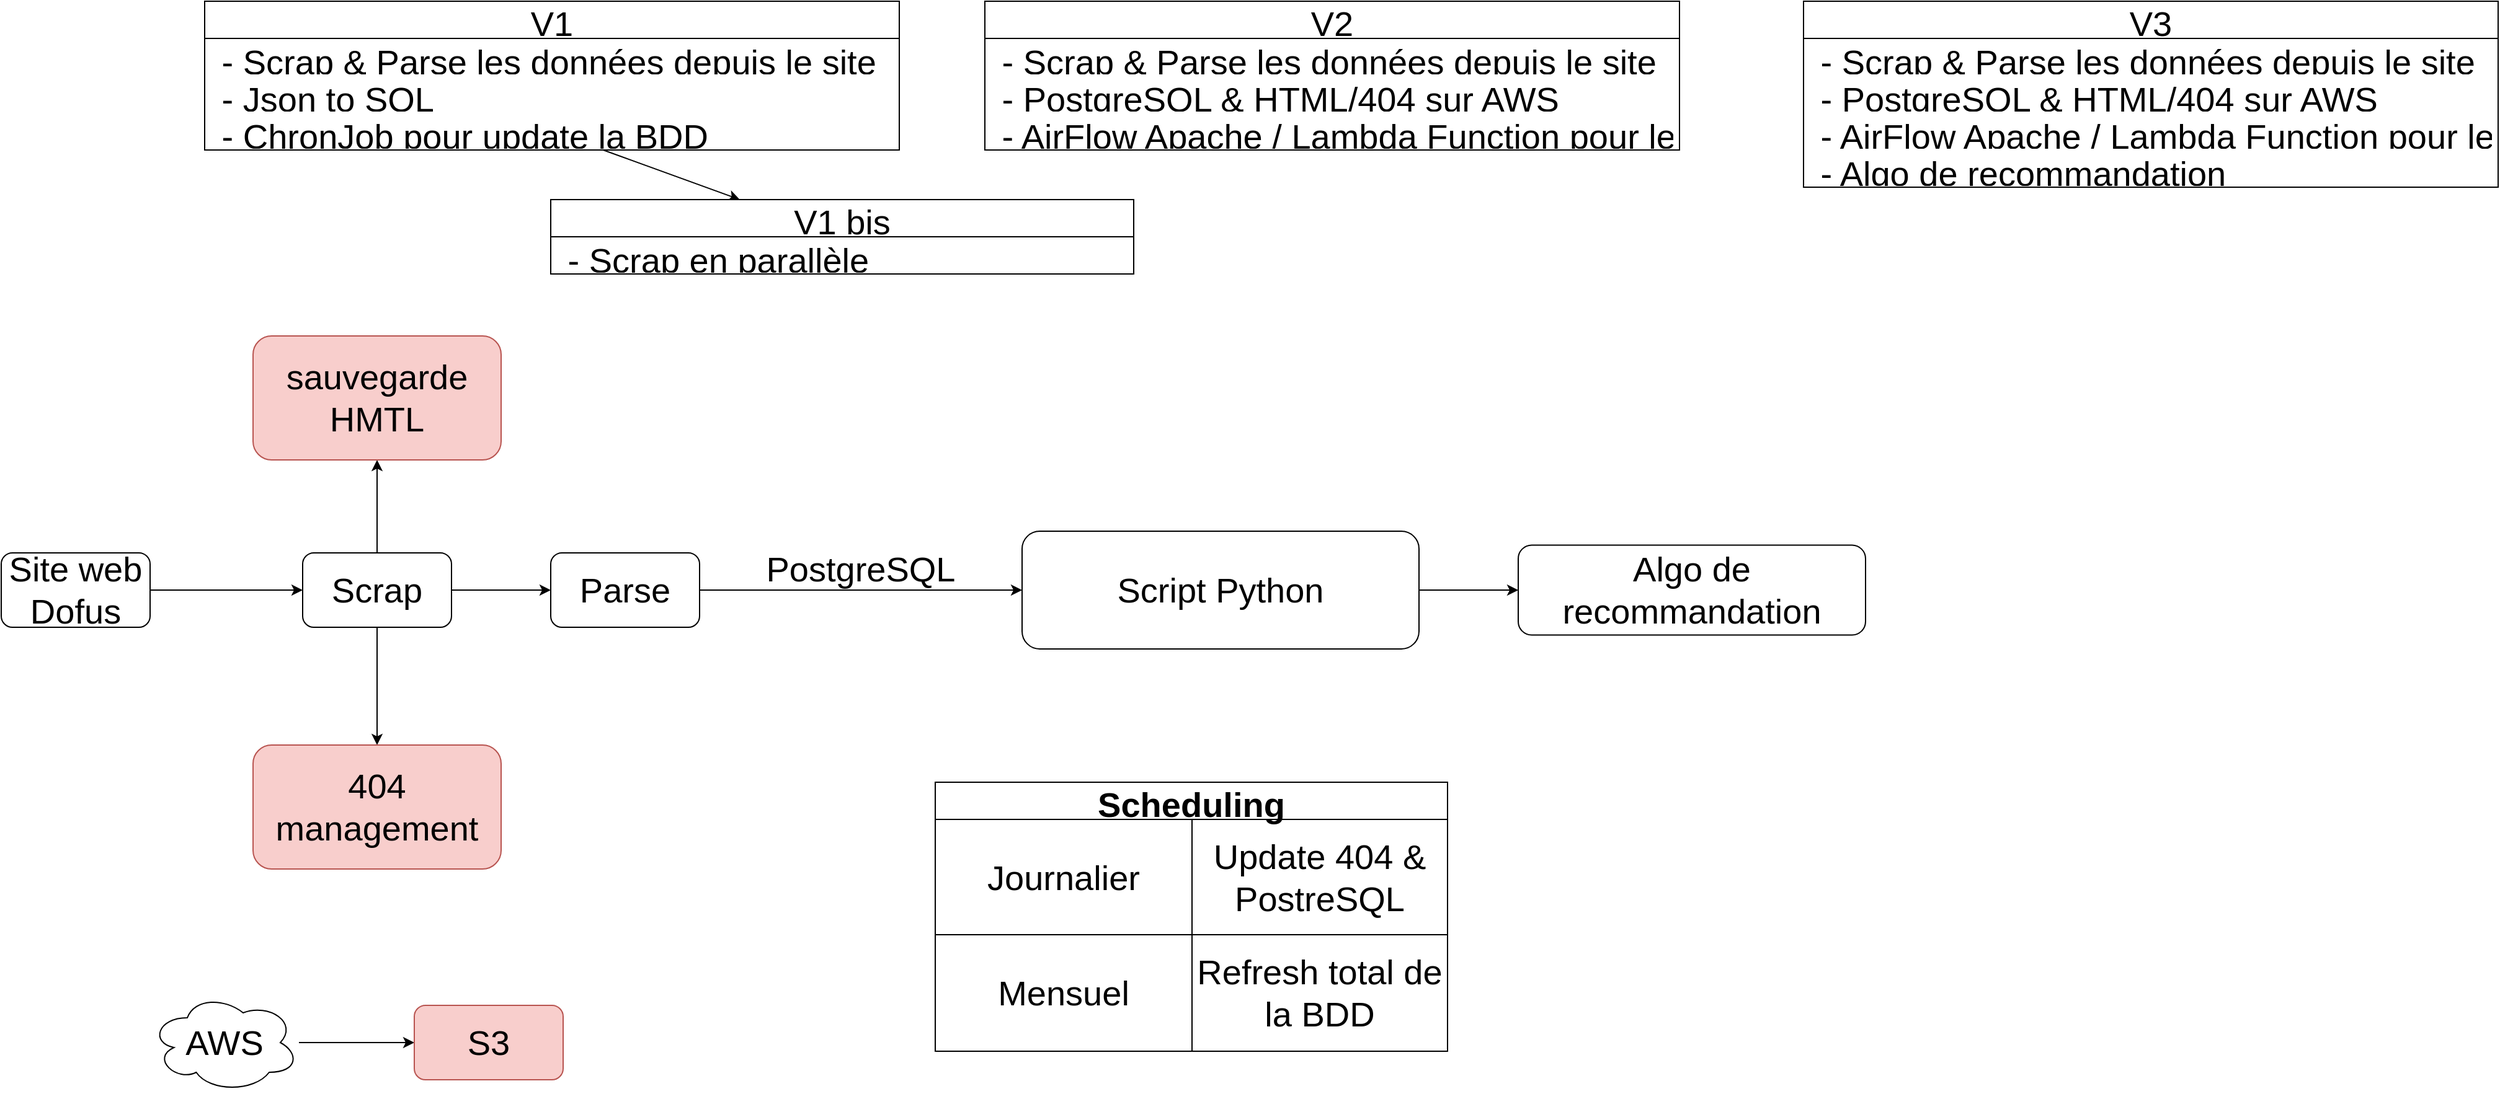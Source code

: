 <mxfile version="20.3.0" type="device" pages="2"><diagram id="K31nihH0CdFpmEL6Ldcd" name="Organigram"><mxGraphModel dx="2249" dy="905" grid="1" gridSize="10" guides="1" tooltips="1" connect="1" arrows="1" fold="1" page="1" pageScale="1" pageWidth="827" pageHeight="1169" math="0" shadow="0"><root><mxCell id="0"/><mxCell id="1" parent="0"/><mxCell id="n9q8FyXsjcVHbv6hq-x4-1" value="V1" style="swimlane;fontStyle=0;childLayout=stackLayout;horizontal=1;startSize=30;horizontalStack=0;resizeParent=1;resizeParentMax=0;resizeLast=0;collapsible=1;marginBottom=0;fontSize=28;" parent="1" vertex="1"><mxGeometry x="-249" y="140" width="560" height="120" as="geometry"/></mxCell><mxCell id="n9q8FyXsjcVHbv6hq-x4-2" value=" - Scrap &amp; Parse les données depuis le site" style="text;strokeColor=none;fillColor=none;align=left;verticalAlign=middle;spacingLeft=4;spacingRight=4;overflow=hidden;points=[[0,0.5],[1,0.5]];portConstraint=eastwest;rotatable=0;fontSize=28;" parent="n9q8FyXsjcVHbv6hq-x4-1" vertex="1"><mxGeometry y="30" width="560" height="30" as="geometry"/></mxCell><mxCell id="n9q8FyXsjcVHbv6hq-x4-3" value=" - Json to SQL" style="text;strokeColor=none;fillColor=none;align=left;verticalAlign=middle;spacingLeft=4;spacingRight=4;overflow=hidden;points=[[0,0.5],[1,0.5]];portConstraint=eastwest;rotatable=0;fontSize=28;" parent="n9q8FyXsjcVHbv6hq-x4-1" vertex="1"><mxGeometry y="60" width="560" height="30" as="geometry"/></mxCell><mxCell id="n9q8FyXsjcVHbv6hq-x4-4" value=" - ChronJob pour update la BDD" style="text;strokeColor=none;fillColor=none;align=left;verticalAlign=middle;spacingLeft=4;spacingRight=4;overflow=hidden;points=[[0,0.5],[1,0.5]];portConstraint=eastwest;rotatable=0;fontSize=28;" parent="n9q8FyXsjcVHbv6hq-x4-1" vertex="1"><mxGeometry y="90" width="560" height="30" as="geometry"/></mxCell><mxCell id="n9q8FyXsjcVHbv6hq-x4-6" style="edgeStyle=orthogonalEdgeStyle;rounded=0;orthogonalLoop=1;jettySize=auto;html=1;exitX=1;exitY=0.5;exitDx=0;exitDy=0;fontSize=28;entryX=0;entryY=0.5;entryDx=0;entryDy=0;" parent="1" source="n9q8FyXsjcVHbv6hq-x4-5" target="n9q8FyXsjcVHbv6hq-x4-7" edge="1"><mxGeometry relative="1" as="geometry"><mxPoint x="-140" y="615" as="targetPoint"/></mxGeometry></mxCell><mxCell id="n9q8FyXsjcVHbv6hq-x4-5" value="Site web Dofus" style="rounded=1;whiteSpace=wrap;html=1;fontSize=28;" parent="1" vertex="1"><mxGeometry x="-413" y="585" width="120" height="60" as="geometry"/></mxCell><mxCell id="n9q8FyXsjcVHbv6hq-x4-9" style="edgeStyle=orthogonalEdgeStyle;rounded=0;orthogonalLoop=1;jettySize=auto;html=1;fontSize=28;" parent="1" source="n9q8FyXsjcVHbv6hq-x4-7" target="n9q8FyXsjcVHbv6hq-x4-20" edge="1"><mxGeometry relative="1" as="geometry"><mxPoint x="220" y="615" as="targetPoint"/></mxGeometry></mxCell><mxCell id="n9q8FyXsjcVHbv6hq-x4-19" style="edgeStyle=orthogonalEdgeStyle;rounded=0;orthogonalLoop=1;jettySize=auto;html=1;fontSize=28;" parent="1" source="n9q8FyXsjcVHbv6hq-x4-7" target="n9q8FyXsjcVHbv6hq-x4-18" edge="1"><mxGeometry relative="1" as="geometry"/></mxCell><mxCell id="n9q8FyXsjcVHbv6hq-x4-7" value="Scrap" style="rounded=1;whiteSpace=wrap;html=1;fontSize=28;" parent="1" vertex="1"><mxGeometry x="-170" y="585" width="120" height="60" as="geometry"/></mxCell><mxCell id="n9q8FyXsjcVHbv6hq-x4-11" value="PostgreSQL" style="text;html=1;strokeColor=none;fillColor=none;align=center;verticalAlign=middle;whiteSpace=wrap;rounded=0;fontSize=28;" parent="1" vertex="1"><mxGeometry x="170" y="578.75" width="220" height="38.75" as="geometry"/></mxCell><mxCell id="n9q8FyXsjcVHbv6hq-x4-13" style="edgeStyle=orthogonalEdgeStyle;rounded=0;orthogonalLoop=1;jettySize=auto;html=1;fontSize=28;" parent="1" source="n9q8FyXsjcVHbv6hq-x4-12" target="n9q8FyXsjcVHbv6hq-x4-14" edge="1"><mxGeometry relative="1" as="geometry"><mxPoint x="860" y="627.5" as="targetPoint"/></mxGeometry></mxCell><mxCell id="n9q8FyXsjcVHbv6hq-x4-12" value="Script Python" style="rounded=1;whiteSpace=wrap;html=1;fontSize=28;" parent="1" vertex="1"><mxGeometry x="410" y="567.5" width="320" height="95" as="geometry"/></mxCell><mxCell id="n9q8FyXsjcVHbv6hq-x4-14" value="Algo de recommandation" style="rounded=1;whiteSpace=wrap;html=1;fontSize=28;" parent="1" vertex="1"><mxGeometry x="810" y="578.75" width="280" height="72.5" as="geometry"/></mxCell><mxCell id="n9q8FyXsjcVHbv6hq-x4-15" value="" style="endArrow=classic;html=1;rounded=0;fontSize=28;" parent="1" source="n9q8FyXsjcVHbv6hq-x4-7" target="n9q8FyXsjcVHbv6hq-x4-16" edge="1"><mxGeometry width="50" height="50" relative="1" as="geometry"><mxPoint x="90" y="620" as="sourcePoint"/><mxPoint x="90" y="710" as="targetPoint"/></mxGeometry></mxCell><mxCell id="n9q8FyXsjcVHbv6hq-x4-16" value="404 management" style="rounded=1;whiteSpace=wrap;html=1;fontSize=28;fillColor=#f8cecc;strokeColor=#b85450;" parent="1" vertex="1"><mxGeometry x="-210" y="740" width="200" height="100" as="geometry"/></mxCell><mxCell id="n9q8FyXsjcVHbv6hq-x4-18" value="sauvegarde HMTL" style="rounded=1;whiteSpace=wrap;html=1;fontSize=28;fillColor=#f8cecc;strokeColor=#b85450;" parent="1" vertex="1"><mxGeometry x="-210" y="410" width="200" height="100" as="geometry"/></mxCell><mxCell id="n9q8FyXsjcVHbv6hq-x4-21" style="edgeStyle=orthogonalEdgeStyle;rounded=0;orthogonalLoop=1;jettySize=auto;html=1;fontSize=28;" parent="1" source="n9q8FyXsjcVHbv6hq-x4-20" target="n9q8FyXsjcVHbv6hq-x4-12" edge="1"><mxGeometry relative="1" as="geometry"/></mxCell><mxCell id="n9q8FyXsjcVHbv6hq-x4-20" value="Parse" style="rounded=1;whiteSpace=wrap;html=1;fontSize=28;" parent="1" vertex="1"><mxGeometry x="30" y="585" width="120" height="60" as="geometry"/></mxCell><mxCell id="n9q8FyXsjcVHbv6hq-x4-24" style="edgeStyle=orthogonalEdgeStyle;rounded=0;orthogonalLoop=1;jettySize=auto;html=1;fontSize=28;" parent="1" source="n9q8FyXsjcVHbv6hq-x4-22" target="n9q8FyXsjcVHbv6hq-x4-23" edge="1"><mxGeometry relative="1" as="geometry"/></mxCell><mxCell id="n9q8FyXsjcVHbv6hq-x4-22" value="AWS" style="ellipse;shape=cloud;whiteSpace=wrap;html=1;fontSize=28;" parent="1" vertex="1"><mxGeometry x="-293" y="940" width="120" height="80" as="geometry"/></mxCell><mxCell id="n9q8FyXsjcVHbv6hq-x4-23" value="S3" style="rounded=1;whiteSpace=wrap;html=1;fontSize=28;fillColor=#f8cecc;strokeColor=#b85450;" parent="1" vertex="1"><mxGeometry x="-80" y="950" width="120" height="60" as="geometry"/></mxCell><mxCell id="n9q8FyXsjcVHbv6hq-x4-27" value="Scheduling" style="shape=table;startSize=30;container=1;collapsible=0;childLayout=tableLayout;fontStyle=1;align=center;fontSize=28;" parent="1" vertex="1"><mxGeometry x="340" y="770" width="413" height="217" as="geometry"/></mxCell><mxCell id="n9q8FyXsjcVHbv6hq-x4-28" value="" style="shape=tableRow;horizontal=0;startSize=0;swimlaneHead=0;swimlaneBody=0;top=0;left=0;bottom=0;right=0;collapsible=0;dropTarget=0;fillColor=none;points=[[0,0.5],[1,0.5]];portConstraint=eastwest;fontSize=28;" parent="n9q8FyXsjcVHbv6hq-x4-27" vertex="1"><mxGeometry y="30" width="413" height="93" as="geometry"/></mxCell><mxCell id="n9q8FyXsjcVHbv6hq-x4-29" value="Journalier" style="shape=partialRectangle;html=1;whiteSpace=wrap;connectable=0;fillColor=none;top=0;left=0;bottom=0;right=0;overflow=hidden;fontSize=28;" parent="n9q8FyXsjcVHbv6hq-x4-28" vertex="1"><mxGeometry width="207" height="93" as="geometry"><mxRectangle width="207" height="93" as="alternateBounds"/></mxGeometry></mxCell><mxCell id="n9q8FyXsjcVHbv6hq-x4-30" value="Update 404 &amp;amp; PostreSQL" style="shape=partialRectangle;html=1;whiteSpace=wrap;connectable=0;fillColor=none;top=0;left=0;bottom=0;right=0;overflow=hidden;fontSize=28;" parent="n9q8FyXsjcVHbv6hq-x4-28" vertex="1"><mxGeometry x="207" width="206" height="93" as="geometry"><mxRectangle width="206" height="93" as="alternateBounds"/></mxGeometry></mxCell><mxCell id="n9q8FyXsjcVHbv6hq-x4-32" value="" style="shape=tableRow;horizontal=0;startSize=0;swimlaneHead=0;swimlaneBody=0;top=0;left=0;bottom=0;right=0;collapsible=0;dropTarget=0;fillColor=none;points=[[0,0.5],[1,0.5]];portConstraint=eastwest;fontSize=28;" parent="n9q8FyXsjcVHbv6hq-x4-27" vertex="1"><mxGeometry y="123" width="413" height="94" as="geometry"/></mxCell><mxCell id="n9q8FyXsjcVHbv6hq-x4-33" value="Mensuel" style="shape=partialRectangle;html=1;whiteSpace=wrap;connectable=0;fillColor=none;top=0;left=0;bottom=0;right=0;overflow=hidden;fontSize=28;" parent="n9q8FyXsjcVHbv6hq-x4-32" vertex="1"><mxGeometry width="207" height="94" as="geometry"><mxRectangle width="207" height="94" as="alternateBounds"/></mxGeometry></mxCell><mxCell id="n9q8FyXsjcVHbv6hq-x4-34" value="Refresh total de la BDD" style="shape=partialRectangle;html=1;whiteSpace=wrap;connectable=0;fillColor=none;top=0;left=0;bottom=0;right=0;overflow=hidden;fontSize=28;" parent="n9q8FyXsjcVHbv6hq-x4-32" vertex="1"><mxGeometry x="207" width="206" height="94" as="geometry"><mxRectangle width="206" height="94" as="alternateBounds"/></mxGeometry></mxCell><mxCell id="n9q8FyXsjcVHbv6hq-x4-40" value="V2" style="swimlane;fontStyle=0;childLayout=stackLayout;horizontal=1;startSize=30;horizontalStack=0;resizeParent=1;resizeParentMax=0;resizeLast=0;collapsible=1;marginBottom=0;fontSize=28;" parent="1" vertex="1"><mxGeometry x="380" y="140" width="560" height="120" as="geometry"/></mxCell><mxCell id="n9q8FyXsjcVHbv6hq-x4-41" value=" - Scrap &amp; Parse les données depuis le site" style="text;strokeColor=none;fillColor=none;align=left;verticalAlign=middle;spacingLeft=4;spacingRight=4;overflow=hidden;points=[[0,0.5],[1,0.5]];portConstraint=eastwest;rotatable=0;fontSize=28;" parent="n9q8FyXsjcVHbv6hq-x4-40" vertex="1"><mxGeometry y="30" width="560" height="30" as="geometry"/></mxCell><mxCell id="n9q8FyXsjcVHbv6hq-x4-42" value=" - PostgreSQL &amp; HTML/404 sur AWS" style="text;strokeColor=none;fillColor=none;align=left;verticalAlign=middle;spacingLeft=4;spacingRight=4;overflow=hidden;points=[[0,0.5],[1,0.5]];portConstraint=eastwest;rotatable=0;fontSize=28;" parent="n9q8FyXsjcVHbv6hq-x4-40" vertex="1"><mxGeometry y="60" width="560" height="30" as="geometry"/></mxCell><mxCell id="n9q8FyXsjcVHbv6hq-x4-43" value=" - AirFlow Apache / Lambda Function pour le scheduling" style="text;strokeColor=none;fillColor=none;align=left;verticalAlign=middle;spacingLeft=4;spacingRight=4;overflow=hidden;points=[[0,0.5],[1,0.5]];portConstraint=eastwest;rotatable=0;fontSize=28;" parent="n9q8FyXsjcVHbv6hq-x4-40" vertex="1"><mxGeometry y="90" width="560" height="30" as="geometry"/></mxCell><mxCell id="n9q8FyXsjcVHbv6hq-x4-45" value="V3" style="swimlane;fontStyle=0;childLayout=stackLayout;horizontal=1;startSize=30;horizontalStack=0;resizeParent=1;resizeParentMax=0;resizeLast=0;collapsible=1;marginBottom=0;fontSize=28;" parent="1" vertex="1"><mxGeometry x="1040" y="140" width="560" height="150" as="geometry"/></mxCell><mxCell id="n9q8FyXsjcVHbv6hq-x4-46" value=" - Scrap &amp; Parse les données depuis le site" style="text;strokeColor=none;fillColor=none;align=left;verticalAlign=middle;spacingLeft=4;spacingRight=4;overflow=hidden;points=[[0,0.5],[1,0.5]];portConstraint=eastwest;rotatable=0;fontSize=28;" parent="n9q8FyXsjcVHbv6hq-x4-45" vertex="1"><mxGeometry y="30" width="560" height="30" as="geometry"/></mxCell><mxCell id="n9q8FyXsjcVHbv6hq-x4-47" value=" - PostgreSQL &amp; HTML/404 sur AWS" style="text;strokeColor=none;fillColor=none;align=left;verticalAlign=middle;spacingLeft=4;spacingRight=4;overflow=hidden;points=[[0,0.5],[1,0.5]];portConstraint=eastwest;rotatable=0;fontSize=28;" parent="n9q8FyXsjcVHbv6hq-x4-45" vertex="1"><mxGeometry y="60" width="560" height="30" as="geometry"/></mxCell><mxCell id="n9q8FyXsjcVHbv6hq-x4-48" value=" - AirFlow Apache / Lambda Function pour le scheduling" style="text;strokeColor=none;fillColor=none;align=left;verticalAlign=middle;spacingLeft=4;spacingRight=4;overflow=hidden;points=[[0,0.5],[1,0.5]];portConstraint=eastwest;rotatable=0;fontSize=28;" parent="n9q8FyXsjcVHbv6hq-x4-45" vertex="1"><mxGeometry y="90" width="560" height="30" as="geometry"/></mxCell><mxCell id="n9q8FyXsjcVHbv6hq-x4-49" value=" - Algo de recommandation" style="text;strokeColor=none;fillColor=none;align=left;verticalAlign=middle;spacingLeft=4;spacingRight=4;overflow=hidden;points=[[0,0.5],[1,0.5]];portConstraint=eastwest;rotatable=0;fontSize=28;" parent="n9q8FyXsjcVHbv6hq-x4-45" vertex="1"><mxGeometry y="120" width="560" height="30" as="geometry"/></mxCell><mxCell id="n9q8FyXsjcVHbv6hq-x4-50" value="" style="endArrow=classic;html=1;rounded=0;fontSize=28;" parent="1" source="n9q8FyXsjcVHbv6hq-x4-4" target="n9q8FyXsjcVHbv6hq-x4-51" edge="1"><mxGeometry width="50" height="50" relative="1" as="geometry"><mxPoint x="400" y="420" as="sourcePoint"/><mxPoint x="120" y="380" as="targetPoint"/></mxGeometry></mxCell><mxCell id="n9q8FyXsjcVHbv6hq-x4-51" value="V1 bis" style="swimlane;fontStyle=0;childLayout=stackLayout;horizontal=1;startSize=30;horizontalStack=0;resizeParent=1;resizeParentMax=0;resizeLast=0;collapsible=1;marginBottom=0;fontSize=28;" parent="1" vertex="1"><mxGeometry x="30" y="300" width="470" height="60" as="geometry"/></mxCell><mxCell id="n9q8FyXsjcVHbv6hq-x4-52" value=" - Scrap en parallèle" style="text;strokeColor=none;fillColor=none;align=left;verticalAlign=middle;spacingLeft=4;spacingRight=4;overflow=hidden;points=[[0,0.5],[1,0.5]];portConstraint=eastwest;rotatable=0;fontSize=28;" parent="n9q8FyXsjcVHbv6hq-x4-51" vertex="1"><mxGeometry y="30" width="470" height="30" as="geometry"/></mxCell></root></mxGraphModel></diagram><diagram id="6lnIQW6P4FrnAlpHbsU_" name="DB"><mxGraphModel dx="2701" dy="2042" grid="1" gridSize="10" guides="1" tooltips="1" connect="1" arrows="1" fold="1" page="1" pageScale="1" pageWidth="827" pageHeight="1169" math="0" shadow="0"><root><mxCell id="0"/><mxCell id="1" parent="0"/><mxCell id="jxisK6-XwUguMoP96zHw-40" value="Idoles" style="shape=table;startSize=30;container=1;collapsible=1;childLayout=tableLayout;fixedRows=1;rowLines=0;fontStyle=1;align=center;resizeLast=1;fillColor=#dae8fc;strokeColor=#6c8ebf;" parent="1" vertex="1"><mxGeometry x="-222" y="-340" width="630" height="160" as="geometry"/></mxCell><mxCell id="jxisK6-XwUguMoP96zHw-41" value="" style="shape=tableRow;horizontal=0;startSize=0;swimlaneHead=0;swimlaneBody=0;fillColor=none;collapsible=0;dropTarget=0;points=[[0,0.5],[1,0.5]];portConstraint=eastwest;top=0;left=0;right=0;bottom=1;" parent="jxisK6-XwUguMoP96zHw-40" vertex="1"><mxGeometry y="30" width="630" height="30" as="geometry"/></mxCell><mxCell id="jxisK6-XwUguMoP96zHw-42" value="FK" style="shape=partialRectangle;connectable=0;fillColor=none;top=0;left=0;bottom=0;right=0;fontStyle=1;overflow=hidden;" parent="jxisK6-XwUguMoP96zHw-41" vertex="1"><mxGeometry width="30" height="30" as="geometry"><mxRectangle width="30" height="30" as="alternateBounds"/></mxGeometry></mxCell><mxCell id="jxisK6-XwUguMoP96zHw-230" value="Niveau (int)" style="shape=partialRectangle;connectable=0;fillColor=none;top=0;left=0;bottom=0;right=0;align=left;spacingLeft=6;fontStyle=5;overflow=hidden;" parent="jxisK6-XwUguMoP96zHw-41" vertex="1"><mxGeometry x="30" width="150" height="30" as="geometry"><mxRectangle width="150" height="30" as="alternateBounds"/></mxGeometry></mxCell><mxCell id="jxisK6-XwUguMoP96zHw-43" value="Bonus d'expérience (int)" style="shape=partialRectangle;connectable=0;fillColor=none;top=0;left=0;bottom=0;right=0;align=left;spacingLeft=6;fontStyle=5;overflow=hidden;" parent="jxisK6-XwUguMoP96zHw-41" vertex="1"><mxGeometry x="180" width="150" height="30" as="geometry"><mxRectangle width="150" height="30" as="alternateBounds"/></mxGeometry></mxCell><mxCell id="9Fz9x-Mm_auaB3dLg2-j-29" value="Bonus de butin (int)" style="shape=partialRectangle;connectable=0;fillColor=none;top=0;left=0;bottom=0;right=0;align=left;spacingLeft=6;fontStyle=5;overflow=hidden;" parent="jxisK6-XwUguMoP96zHw-41" vertex="1"><mxGeometry x="330" width="150" height="30" as="geometry"><mxRectangle width="150" height="30" as="alternateBounds"/></mxGeometry></mxCell><mxCell id="jxisK6-XwUguMoP96zHw-53" value="Sorts (str)" style="shape=partialRectangle;connectable=0;fillColor=none;top=0;left=0;bottom=0;right=0;align=left;spacingLeft=6;fontStyle=5;overflow=hidden;" parent="jxisK6-XwUguMoP96zHw-41" vertex="1"><mxGeometry x="480" width="150" height="30" as="geometry"><mxRectangle width="150" height="30" as="alternateBounds"/></mxGeometry></mxCell><mxCell id="jxisK6-XwUguMoP96zHw-44" value="" style="shape=tableRow;horizontal=0;startSize=0;swimlaneHead=0;swimlaneBody=0;fillColor=none;collapsible=0;dropTarget=0;points=[[0,0.5],[1,0.5]];portConstraint=eastwest;top=0;left=0;right=0;bottom=0;" parent="jxisK6-XwUguMoP96zHw-40" vertex="1"><mxGeometry y="60" width="630" height="30" as="geometry"/></mxCell><mxCell id="jxisK6-XwUguMoP96zHw-45" value="" style="shape=partialRectangle;connectable=0;fillColor=none;top=0;left=0;bottom=0;right=0;editable=1;overflow=hidden;" parent="jxisK6-XwUguMoP96zHw-44" vertex="1"><mxGeometry width="30" height="30" as="geometry"><mxRectangle width="30" height="30" as="alternateBounds"/></mxGeometry></mxCell><mxCell id="jxisK6-XwUguMoP96zHw-231" value="80" style="shape=partialRectangle;connectable=0;fillColor=none;top=0;left=0;bottom=0;right=0;align=left;spacingLeft=6;overflow=hidden;" parent="jxisK6-XwUguMoP96zHw-44" vertex="1"><mxGeometry x="30" width="150" height="30" as="geometry"><mxRectangle width="150" height="30" as="alternateBounds"/></mxGeometry></mxCell><mxCell id="jxisK6-XwUguMoP96zHw-46" value="25" style="shape=partialRectangle;connectable=0;fillColor=none;top=0;left=0;bottom=0;right=0;align=left;spacingLeft=6;overflow=hidden;" parent="jxisK6-XwUguMoP96zHw-44" vertex="1"><mxGeometry x="180" width="150" height="30" as="geometry"><mxRectangle width="150" height="30" as="alternateBounds"/></mxGeometry></mxCell><mxCell id="9Fz9x-Mm_auaB3dLg2-j-30" value="25" style="shape=partialRectangle;connectable=0;fillColor=none;top=0;left=0;bottom=0;right=0;align=left;spacingLeft=6;overflow=hidden;" parent="jxisK6-XwUguMoP96zHw-44" vertex="1"><mxGeometry x="330" width="150" height="30" as="geometry"><mxRectangle width="150" height="30" as="alternateBounds"/></mxGeometry></mxCell><mxCell id="jxisK6-XwUguMoP96zHw-54" value="À chaque fin de tour d'un allié, les ennemis en ligne avec l'allié qui termine son tour sont soignés." style="shape=partialRectangle;connectable=0;fillColor=none;top=0;left=0;bottom=0;right=0;align=left;spacingLeft=6;overflow=hidden;" parent="jxisK6-XwUguMoP96zHw-44" vertex="1"><mxGeometry x="480" width="150" height="30" as="geometry"><mxRectangle width="150" height="30" as="alternateBounds"/></mxGeometry></mxCell><mxCell id="jxisK6-XwUguMoP96zHw-47" value="" style="shape=tableRow;horizontal=0;startSize=0;swimlaneHead=0;swimlaneBody=0;fillColor=none;collapsible=0;dropTarget=0;points=[[0,0.5],[1,0.5]];portConstraint=eastwest;top=0;left=0;right=0;bottom=0;" parent="jxisK6-XwUguMoP96zHw-40" vertex="1"><mxGeometry y="90" width="630" height="30" as="geometry"/></mxCell><mxCell id="jxisK6-XwUguMoP96zHw-48" value="" style="shape=partialRectangle;connectable=0;fillColor=none;top=0;left=0;bottom=0;right=0;editable=1;overflow=hidden;" parent="jxisK6-XwUguMoP96zHw-47" vertex="1"><mxGeometry width="30" height="30" as="geometry"><mxRectangle width="30" height="30" as="alternateBounds"/></mxGeometry></mxCell><mxCell id="jxisK6-XwUguMoP96zHw-232" value="44" style="shape=partialRectangle;connectable=0;fillColor=none;top=0;left=0;bottom=0;right=0;align=left;spacingLeft=6;overflow=hidden;" parent="jxisK6-XwUguMoP96zHw-47" vertex="1"><mxGeometry x="30" width="150" height="30" as="geometry"><mxRectangle width="150" height="30" as="alternateBounds"/></mxGeometry></mxCell><mxCell id="jxisK6-XwUguMoP96zHw-49" value="35" style="shape=partialRectangle;connectable=0;fillColor=none;top=0;left=0;bottom=0;right=0;align=left;spacingLeft=6;overflow=hidden;" parent="jxisK6-XwUguMoP96zHw-47" vertex="1"><mxGeometry x="180" width="150" height="30" as="geometry"><mxRectangle width="150" height="30" as="alternateBounds"/></mxGeometry></mxCell><mxCell id="9Fz9x-Mm_auaB3dLg2-j-31" value="35" style="shape=partialRectangle;connectable=0;fillColor=none;top=0;left=0;bottom=0;right=0;align=left;spacingLeft=6;overflow=hidden;" parent="jxisK6-XwUguMoP96zHw-47" vertex="1"><mxGeometry x="330" width="150" height="30" as="geometry"><mxRectangle width="150" height="30" as="alternateBounds"/></mxGeometry></mxCell><mxCell id="jxisK6-XwUguMoP96zHw-55" value="Les dommages des adversaires augmentent de 100%." style="shape=partialRectangle;connectable=0;fillColor=none;top=0;left=0;bottom=0;right=0;align=left;spacingLeft=6;overflow=hidden;" parent="jxisK6-XwUguMoP96zHw-47" vertex="1"><mxGeometry x="480" width="150" height="30" as="geometry"><mxRectangle width="150" height="30" as="alternateBounds"/></mxGeometry></mxCell><mxCell id="jxisK6-XwUguMoP96zHw-50" value="" style="shape=tableRow;horizontal=0;startSize=0;swimlaneHead=0;swimlaneBody=0;fillColor=none;collapsible=0;dropTarget=0;points=[[0,0.5],[1,0.5]];portConstraint=eastwest;top=0;left=0;right=0;bottom=0;" parent="jxisK6-XwUguMoP96zHw-40" vertex="1"><mxGeometry y="120" width="630" height="30" as="geometry"/></mxCell><mxCell id="jxisK6-XwUguMoP96zHw-51" value="" style="shape=partialRectangle;connectable=0;fillColor=none;top=0;left=0;bottom=0;right=0;editable=1;overflow=hidden;" parent="jxisK6-XwUguMoP96zHw-50" vertex="1"><mxGeometry width="30" height="30" as="geometry"><mxRectangle width="30" height="30" as="alternateBounds"/></mxGeometry></mxCell><mxCell id="jxisK6-XwUguMoP96zHw-233" value="114" style="shape=partialRectangle;connectable=0;fillColor=none;top=0;left=0;bottom=0;right=0;align=left;spacingLeft=6;overflow=hidden;" parent="jxisK6-XwUguMoP96zHw-50" vertex="1"><mxGeometry x="30" width="150" height="30" as="geometry"><mxRectangle width="150" height="30" as="alternateBounds"/></mxGeometry></mxCell><mxCell id="jxisK6-XwUguMoP96zHw-52" value="65" style="shape=partialRectangle;connectable=0;fillColor=none;top=0;left=0;bottom=0;right=0;align=left;spacingLeft=6;overflow=hidden;" parent="jxisK6-XwUguMoP96zHw-50" vertex="1"><mxGeometry x="180" width="150" height="30" as="geometry"><mxRectangle width="150" height="30" as="alternateBounds"/></mxGeometry></mxCell><mxCell id="9Fz9x-Mm_auaB3dLg2-j-32" value="65" style="shape=partialRectangle;connectable=0;fillColor=none;top=0;left=0;bottom=0;right=0;align=left;spacingLeft=6;overflow=hidden;" parent="jxisK6-XwUguMoP96zHw-50" vertex="1"><mxGeometry x="330" width="150" height="30" as="geometry"><mxRectangle width="150" height="30" as="alternateBounds"/></mxGeometry></mxCell><mxCell id="jxisK6-XwUguMoP96zHw-56" value="Les dommages des adversaires augmentent de 400%." style="shape=partialRectangle;connectable=0;fillColor=none;top=0;left=0;bottom=0;right=0;align=left;spacingLeft=6;overflow=hidden;" parent="jxisK6-XwUguMoP96zHw-50" vertex="1"><mxGeometry x="480" width="150" height="30" as="geometry"><mxRectangle width="150" height="30" as="alternateBounds"/></mxGeometry></mxCell><mxCell id="jxisK6-XwUguMoP96zHw-82" value="Panoplies" style="shape=table;startSize=30;container=1;collapsible=1;childLayout=tableLayout;fixedRows=1;rowLines=0;fontStyle=1;align=center;resizeLast=1;fillColor=#d5e8d4;strokeColor=#82b366;" parent="1" vertex="1"><mxGeometry x="300" y="870" width="330" height="160" as="geometry"/></mxCell><mxCell id="jxisK6-XwUguMoP96zHw-83" value="" style="shape=tableRow;horizontal=0;startSize=0;swimlaneHead=0;swimlaneBody=0;fillColor=none;collapsible=0;dropTarget=0;points=[[0,0.5],[1,0.5]];portConstraint=eastwest;top=0;left=0;right=0;bottom=1;" parent="jxisK6-XwUguMoP96zHw-82" vertex="1"><mxGeometry y="30" width="330" height="30" as="geometry"/></mxCell><mxCell id="jxisK6-XwUguMoP96zHw-84" value="PK" style="shape=partialRectangle;connectable=0;fillColor=none;top=0;left=0;bottom=0;right=0;fontStyle=1;overflow=hidden;" parent="jxisK6-XwUguMoP96zHw-83" vertex="1"><mxGeometry width="30" height="30" as="geometry"><mxRectangle width="30" height="30" as="alternateBounds"/></mxGeometry></mxCell><mxCell id="jxisK6-XwUguMoP96zHw-238" value="Panoplie ID (int)" style="shape=partialRectangle;connectable=0;fillColor=none;top=0;left=0;bottom=0;right=0;align=left;spacingLeft=6;fontStyle=5;overflow=hidden;" parent="jxisK6-XwUguMoP96zHw-83" vertex="1"><mxGeometry x="30" width="150" height="30" as="geometry"><mxRectangle width="150" height="30" as="alternateBounds"/></mxGeometry></mxCell><mxCell id="jxisK6-XwUguMoP96zHw-85" value="Item ID (int)" style="shape=partialRectangle;connectable=0;fillColor=none;top=0;left=0;bottom=0;right=0;align=left;spacingLeft=6;fontStyle=5;overflow=hidden;" parent="jxisK6-XwUguMoP96zHw-83" vertex="1"><mxGeometry x="180" width="150" height="30" as="geometry"><mxRectangle width="150" height="30" as="alternateBounds"/></mxGeometry></mxCell><mxCell id="jxisK6-XwUguMoP96zHw-87" value="" style="shape=tableRow;horizontal=0;startSize=0;swimlaneHead=0;swimlaneBody=0;fillColor=none;collapsible=0;dropTarget=0;points=[[0,0.5],[1,0.5]];portConstraint=eastwest;top=0;left=0;right=0;bottom=0;" parent="jxisK6-XwUguMoP96zHw-82" vertex="1"><mxGeometry y="60" width="330" height="30" as="geometry"/></mxCell><mxCell id="jxisK6-XwUguMoP96zHw-88" value="" style="shape=partialRectangle;connectable=0;fillColor=none;top=0;left=0;bottom=0;right=0;editable=1;overflow=hidden;" parent="jxisK6-XwUguMoP96zHw-87" vertex="1"><mxGeometry width="30" height="30" as="geometry"><mxRectangle width="30" height="30" as="alternateBounds"/></mxGeometry></mxCell><mxCell id="jxisK6-XwUguMoP96zHw-239" value="62" style="shape=partialRectangle;connectable=0;fillColor=none;top=0;left=0;bottom=0;right=0;align=left;spacingLeft=6;overflow=hidden;" parent="jxisK6-XwUguMoP96zHw-87" vertex="1"><mxGeometry x="30" width="150" height="30" as="geometry"><mxRectangle width="150" height="30" as="alternateBounds"/></mxGeometry></mxCell><mxCell id="jxisK6-XwUguMoP96zHw-89" value="1" style="shape=partialRectangle;connectable=0;fillColor=none;top=0;left=0;bottom=0;right=0;align=left;spacingLeft=6;overflow=hidden;" parent="jxisK6-XwUguMoP96zHw-87" vertex="1"><mxGeometry x="180" width="150" height="30" as="geometry"><mxRectangle width="150" height="30" as="alternateBounds"/></mxGeometry></mxCell><mxCell id="jxisK6-XwUguMoP96zHw-91" value="" style="shape=tableRow;horizontal=0;startSize=0;swimlaneHead=0;swimlaneBody=0;fillColor=none;collapsible=0;dropTarget=0;points=[[0,0.5],[1,0.5]];portConstraint=eastwest;top=0;left=0;right=0;bottom=0;" parent="jxisK6-XwUguMoP96zHw-82" vertex="1"><mxGeometry y="90" width="330" height="30" as="geometry"/></mxCell><mxCell id="jxisK6-XwUguMoP96zHw-92" value="" style="shape=partialRectangle;connectable=0;fillColor=none;top=0;left=0;bottom=0;right=0;editable=1;overflow=hidden;" parent="jxisK6-XwUguMoP96zHw-91" vertex="1"><mxGeometry width="30" height="30" as="geometry"><mxRectangle width="30" height="30" as="alternateBounds"/></mxGeometry></mxCell><mxCell id="jxisK6-XwUguMoP96zHw-240" value="62" style="shape=partialRectangle;connectable=0;fillColor=none;top=0;left=0;bottom=0;right=0;align=left;spacingLeft=6;overflow=hidden;" parent="jxisK6-XwUguMoP96zHw-91" vertex="1"><mxGeometry x="30" width="150" height="30" as="geometry"><mxRectangle width="150" height="30" as="alternateBounds"/></mxGeometry></mxCell><mxCell id="jxisK6-XwUguMoP96zHw-93" value="2" style="shape=partialRectangle;connectable=0;fillColor=none;top=0;left=0;bottom=0;right=0;align=left;spacingLeft=6;overflow=hidden;" parent="jxisK6-XwUguMoP96zHw-91" vertex="1"><mxGeometry x="180" width="150" height="30" as="geometry"><mxRectangle width="150" height="30" as="alternateBounds"/></mxGeometry></mxCell><mxCell id="jxisK6-XwUguMoP96zHw-95" value="" style="shape=tableRow;horizontal=0;startSize=0;swimlaneHead=0;swimlaneBody=0;fillColor=none;collapsible=0;dropTarget=0;points=[[0,0.5],[1,0.5]];portConstraint=eastwest;top=0;left=0;right=0;bottom=0;" parent="jxisK6-XwUguMoP96zHw-82" vertex="1"><mxGeometry y="120" width="330" height="30" as="geometry"/></mxCell><mxCell id="jxisK6-XwUguMoP96zHw-96" value="" style="shape=partialRectangle;connectable=0;fillColor=none;top=0;left=0;bottom=0;right=0;editable=1;overflow=hidden;" parent="jxisK6-XwUguMoP96zHw-95" vertex="1"><mxGeometry width="30" height="30" as="geometry"><mxRectangle width="30" height="30" as="alternateBounds"/></mxGeometry></mxCell><mxCell id="jxisK6-XwUguMoP96zHw-241" value="62" style="shape=partialRectangle;connectable=0;fillColor=none;top=0;left=0;bottom=0;right=0;align=left;spacingLeft=6;overflow=hidden;" parent="jxisK6-XwUguMoP96zHw-95" vertex="1"><mxGeometry x="30" width="150" height="30" as="geometry"><mxRectangle width="150" height="30" as="alternateBounds"/></mxGeometry></mxCell><mxCell id="jxisK6-XwUguMoP96zHw-97" value="3" style="shape=partialRectangle;connectable=0;fillColor=none;top=0;left=0;bottom=0;right=0;align=left;spacingLeft=6;overflow=hidden;" parent="jxisK6-XwUguMoP96zHw-95" vertex="1"><mxGeometry x="180" width="150" height="30" as="geometry"><mxRectangle width="150" height="30" as="alternateBounds"/></mxGeometry></mxCell><mxCell id="jxisK6-XwUguMoP96zHw-116" value="Montures" style="shape=table;startSize=30;container=1;collapsible=1;childLayout=tableLayout;fixedRows=1;rowLines=0;fontStyle=1;align=center;resizeLast=1;fillColor=#dae8fc;strokeColor=#6c8ebf;" parent="1" vertex="1"><mxGeometry x="20" y="-535" width="1149" height="160" as="geometry"/></mxCell><mxCell id="jxisK6-XwUguMoP96zHw-117" value="" style="shape=tableRow;horizontal=0;startSize=0;swimlaneHead=0;swimlaneBody=0;fillColor=none;collapsible=0;dropTarget=0;points=[[0,0.5],[1,0.5]];portConstraint=eastwest;top=0;left=0;right=0;bottom=1;" parent="jxisK6-XwUguMoP96zHw-116" vertex="1"><mxGeometry y="30" width="1149" height="30" as="geometry"/></mxCell><mxCell id="jxisK6-XwUguMoP96zHw-118" value="FK" style="shape=partialRectangle;connectable=0;fillColor=none;top=0;left=0;bottom=0;right=0;fontStyle=1;overflow=hidden;" parent="jxisK6-XwUguMoP96zHw-117" vertex="1"><mxGeometry width="30" height="30" as="geometry"><mxRectangle width="30" height="30" as="alternateBounds"/></mxGeometry></mxCell><mxCell id="jxisK6-XwUguMoP96zHw-271" value="Génération (int)" style="shape=partialRectangle;connectable=0;fillColor=none;top=0;left=0;bottom=0;right=0;align=left;spacingLeft=6;fontStyle=5;overflow=hidden;" parent="jxisK6-XwUguMoP96zHw-117" vertex="1"><mxGeometry x="30" width="109" height="30" as="geometry"><mxRectangle width="109" height="30" as="alternateBounds"/></mxGeometry></mxCell><mxCell id="9Fz9x-Mm_auaB3dLg2-j-61" value="Nombre de pods (int)" style="shape=partialRectangle;connectable=0;fillColor=none;top=0;left=0;bottom=0;right=0;align=left;spacingLeft=6;fontStyle=5;overflow=hidden;" parent="jxisK6-XwUguMoP96zHw-117" vertex="1"><mxGeometry x="139" width="140" height="30" as="geometry"><mxRectangle width="140" height="30" as="alternateBounds"/></mxGeometry></mxCell><mxCell id="9Fz9x-Mm_auaB3dLg2-j-57" value="Temps de gestation (int)" style="shape=partialRectangle;connectable=0;fillColor=none;top=0;left=0;bottom=0;right=0;align=left;spacingLeft=6;fontStyle=5;overflow=hidden;" parent="jxisK6-XwUguMoP96zHw-117" vertex="1"><mxGeometry x="279" width="150" height="30" as="geometry"><mxRectangle width="150" height="30" as="alternateBounds"/></mxGeometry></mxCell><mxCell id="9Fz9x-Mm_auaB3dLg2-j-53" value="Maturité (int)" style="shape=partialRectangle;connectable=0;fillColor=none;top=0;left=0;bottom=0;right=0;align=left;spacingLeft=6;fontStyle=5;overflow=hidden;" parent="jxisK6-XwUguMoP96zHw-117" vertex="1"><mxGeometry x="429" width="90" height="30" as="geometry"><mxRectangle width="90" height="30" as="alternateBounds"/></mxGeometry></mxCell><mxCell id="9Fz9x-Mm_auaB3dLg2-j-49" value="Énergie (int)" style="shape=partialRectangle;connectable=0;fillColor=none;top=0;left=0;bottom=0;right=0;align=left;spacingLeft=6;fontStyle=5;overflow=hidden;" parent="jxisK6-XwUguMoP96zHw-117" vertex="1"><mxGeometry x="519" width="90" height="30" as="geometry"><mxRectangle width="90" height="30" as="alternateBounds"/></mxGeometry></mxCell><mxCell id="9Fz9x-Mm_auaB3dLg2-j-45" value="Vitesse (int)" style="shape=partialRectangle;connectable=0;fillColor=none;top=0;left=0;bottom=0;right=0;align=left;spacingLeft=6;fontStyle=5;overflow=hidden;" parent="jxisK6-XwUguMoP96zHw-117" vertex="1"><mxGeometry x="609" width="90" height="30" as="geometry"><mxRectangle width="90" height="30" as="alternateBounds"/></mxGeometry></mxCell><mxCell id="9Fz9x-Mm_auaB3dLg2-j-41" value="Vitesse de déplacement (int)" style="shape=partialRectangle;connectable=0;fillColor=none;top=0;left=0;bottom=0;right=0;align=left;spacingLeft=6;fontStyle=5;overflow=hidden;" parent="jxisK6-XwUguMoP96zHw-117" vertex="1"><mxGeometry x="699" width="180" height="30" as="geometry"><mxRectangle width="180" height="30" as="alternateBounds"/></mxGeometry></mxCell><mxCell id="9Fz9x-Mm_auaB3dLg2-j-37" value="Taux d'apprentissage (int)" style="shape=partialRectangle;connectable=0;fillColor=none;top=0;left=0;bottom=0;right=0;align=left;spacingLeft=6;fontStyle=5;overflow=hidden;" parent="jxisK6-XwUguMoP96zHw-117" vertex="1"><mxGeometry x="879" width="160" height="30" as="geometry"><mxRectangle width="160" height="30" as="alternateBounds"/></mxGeometry></mxCell><mxCell id="9Fz9x-Mm_auaB3dLg2-j-33" value="Capturable (bool)" style="shape=partialRectangle;connectable=0;fillColor=none;top=0;left=0;bottom=0;right=0;align=left;spacingLeft=6;fontStyle=5;overflow=hidden;" parent="jxisK6-XwUguMoP96zHw-117" vertex="1"><mxGeometry x="1039" width="110" height="30" as="geometry"><mxRectangle width="110" height="30" as="alternateBounds"/></mxGeometry></mxCell><mxCell id="jxisK6-XwUguMoP96zHw-121" value="" style="shape=tableRow;horizontal=0;startSize=0;swimlaneHead=0;swimlaneBody=0;fillColor=none;collapsible=0;dropTarget=0;points=[[0,0.5],[1,0.5]];portConstraint=eastwest;top=0;left=0;right=0;bottom=0;" parent="jxisK6-XwUguMoP96zHw-116" vertex="1"><mxGeometry y="60" width="1149" height="30" as="geometry"/></mxCell><mxCell id="jxisK6-XwUguMoP96zHw-122" value="" style="shape=partialRectangle;connectable=0;fillColor=none;top=0;left=0;bottom=0;right=0;editable=1;overflow=hidden;" parent="jxisK6-XwUguMoP96zHw-121" vertex="1"><mxGeometry width="30" height="30" as="geometry"><mxRectangle width="30" height="30" as="alternateBounds"/></mxGeometry></mxCell><mxCell id="jxisK6-XwUguMoP96zHw-272" value="1" style="shape=partialRectangle;connectable=0;fillColor=none;top=0;left=0;bottom=0;right=0;align=left;spacingLeft=6;overflow=hidden;" parent="jxisK6-XwUguMoP96zHw-121" vertex="1"><mxGeometry x="30" width="109" height="30" as="geometry"><mxRectangle width="109" height="30" as="alternateBounds"/></mxGeometry></mxCell><mxCell id="9Fz9x-Mm_auaB3dLg2-j-62" value="600" style="shape=partialRectangle;connectable=0;fillColor=none;top=0;left=0;bottom=0;right=0;align=left;spacingLeft=6;overflow=hidden;" parent="jxisK6-XwUguMoP96zHw-121" vertex="1"><mxGeometry x="139" width="140" height="30" as="geometry"><mxRectangle width="140" height="30" as="alternateBounds"/></mxGeometry></mxCell><mxCell id="9Fz9x-Mm_auaB3dLg2-j-58" value="48" style="shape=partialRectangle;connectable=0;fillColor=none;top=0;left=0;bottom=0;right=0;align=left;spacingLeft=6;overflow=hidden;" parent="jxisK6-XwUguMoP96zHw-121" vertex="1"><mxGeometry x="279" width="150" height="30" as="geometry"><mxRectangle width="150" height="30" as="alternateBounds"/></mxGeometry></mxCell><mxCell id="9Fz9x-Mm_auaB3dLg2-j-54" value="1000" style="shape=partialRectangle;connectable=0;fillColor=none;top=0;left=0;bottom=0;right=0;align=left;spacingLeft=6;overflow=hidden;" parent="jxisK6-XwUguMoP96zHw-121" vertex="1"><mxGeometry x="429" width="90" height="30" as="geometry"><mxRectangle width="90" height="30" as="alternateBounds"/></mxGeometry></mxCell><mxCell id="9Fz9x-Mm_auaB3dLg2-j-50" value="2000" style="shape=partialRectangle;connectable=0;fillColor=none;top=0;left=0;bottom=0;right=0;align=left;spacingLeft=6;overflow=hidden;" parent="jxisK6-XwUguMoP96zHw-121" vertex="1"><mxGeometry x="519" width="90" height="30" as="geometry"><mxRectangle width="90" height="30" as="alternateBounds"/></mxGeometry></mxCell><mxCell id="9Fz9x-Mm_auaB3dLg2-j-46" value="200" style="shape=partialRectangle;connectable=0;fillColor=none;top=0;left=0;bottom=0;right=0;align=left;spacingLeft=6;overflow=hidden;" parent="jxisK6-XwUguMoP96zHw-121" vertex="1"><mxGeometry x="609" width="90" height="30" as="geometry"><mxRectangle width="90" height="30" as="alternateBounds"/></mxGeometry></mxCell><mxCell id="9Fz9x-Mm_auaB3dLg2-j-42" value="200" style="shape=partialRectangle;connectable=0;fillColor=none;top=0;left=0;bottom=0;right=0;align=left;spacingLeft=6;overflow=hidden;" parent="jxisK6-XwUguMoP96zHw-121" vertex="1"><mxGeometry x="699" width="180" height="30" as="geometry"><mxRectangle width="180" height="30" as="alternateBounds"/></mxGeometry></mxCell><mxCell id="9Fz9x-Mm_auaB3dLg2-j-38" value="20" style="shape=partialRectangle;connectable=0;fillColor=none;top=0;left=0;bottom=0;right=0;align=left;spacingLeft=6;overflow=hidden;" parent="jxisK6-XwUguMoP96zHw-121" vertex="1"><mxGeometry x="879" width="160" height="30" as="geometry"><mxRectangle width="160" height="30" as="alternateBounds"/></mxGeometry></mxCell><mxCell id="9Fz9x-Mm_auaB3dLg2-j-34" value="False" style="shape=partialRectangle;connectable=0;fillColor=none;top=0;left=0;bottom=0;right=0;align=left;spacingLeft=6;overflow=hidden;" parent="jxisK6-XwUguMoP96zHw-121" vertex="1"><mxGeometry x="1039" width="110" height="30" as="geometry"><mxRectangle width="110" height="30" as="alternateBounds"/></mxGeometry></mxCell><mxCell id="jxisK6-XwUguMoP96zHw-125" value="" style="shape=tableRow;horizontal=0;startSize=0;swimlaneHead=0;swimlaneBody=0;fillColor=none;collapsible=0;dropTarget=0;points=[[0,0.5],[1,0.5]];portConstraint=eastwest;top=0;left=0;right=0;bottom=0;" parent="jxisK6-XwUguMoP96zHw-116" vertex="1"><mxGeometry y="90" width="1149" height="30" as="geometry"/></mxCell><mxCell id="jxisK6-XwUguMoP96zHw-126" value="" style="shape=partialRectangle;connectable=0;fillColor=none;top=0;left=0;bottom=0;right=0;editable=1;overflow=hidden;" parent="jxisK6-XwUguMoP96zHw-125" vertex="1"><mxGeometry width="30" height="30" as="geometry"><mxRectangle width="30" height="30" as="alternateBounds"/></mxGeometry></mxCell><mxCell id="jxisK6-XwUguMoP96zHw-273" value="2" style="shape=partialRectangle;connectable=0;fillColor=none;top=0;left=0;bottom=0;right=0;align=left;spacingLeft=6;overflow=hidden;" parent="jxisK6-XwUguMoP96zHw-125" vertex="1"><mxGeometry x="30" width="109" height="30" as="geometry"><mxRectangle width="109" height="30" as="alternateBounds"/></mxGeometry></mxCell><mxCell id="9Fz9x-Mm_auaB3dLg2-j-63" value="NULL" style="shape=partialRectangle;connectable=0;fillColor=none;top=0;left=0;bottom=0;right=0;align=left;spacingLeft=6;overflow=hidden;" parent="jxisK6-XwUguMoP96zHw-125" vertex="1"><mxGeometry x="139" width="140" height="30" as="geometry"><mxRectangle width="140" height="30" as="alternateBounds"/></mxGeometry></mxCell><mxCell id="9Fz9x-Mm_auaB3dLg2-j-59" value="48" style="shape=partialRectangle;connectable=0;fillColor=none;top=0;left=0;bottom=0;right=0;align=left;spacingLeft=6;overflow=hidden;" parent="jxisK6-XwUguMoP96zHw-125" vertex="1"><mxGeometry x="279" width="150" height="30" as="geometry"><mxRectangle width="150" height="30" as="alternateBounds"/></mxGeometry></mxCell><mxCell id="9Fz9x-Mm_auaB3dLg2-j-55" value="1000" style="shape=partialRectangle;connectable=0;fillColor=none;top=0;left=0;bottom=0;right=0;align=left;spacingLeft=6;overflow=hidden;" parent="jxisK6-XwUguMoP96zHw-125" vertex="1"><mxGeometry x="429" width="90" height="30" as="geometry"><mxRectangle width="90" height="30" as="alternateBounds"/></mxGeometry></mxCell><mxCell id="9Fz9x-Mm_auaB3dLg2-j-51" value="NULL" style="shape=partialRectangle;connectable=0;fillColor=none;top=0;left=0;bottom=0;right=0;align=left;spacingLeft=6;overflow=hidden;" parent="jxisK6-XwUguMoP96zHw-125" vertex="1"><mxGeometry x="519" width="90" height="30" as="geometry"><mxRectangle width="90" height="30" as="alternateBounds"/></mxGeometry></mxCell><mxCell id="9Fz9x-Mm_auaB3dLg2-j-47" value="NULL" style="shape=partialRectangle;connectable=0;fillColor=none;top=0;left=0;bottom=0;right=0;align=left;spacingLeft=6;overflow=hidden;" parent="jxisK6-XwUguMoP96zHw-125" vertex="1"><mxGeometry x="609" width="90" height="30" as="geometry"><mxRectangle width="90" height="30" as="alternateBounds"/></mxGeometry></mxCell><mxCell id="9Fz9x-Mm_auaB3dLg2-j-43" value="NULL" style="shape=partialRectangle;connectable=0;fillColor=none;top=0;left=0;bottom=0;right=0;align=left;spacingLeft=6;overflow=hidden;" parent="jxisK6-XwUguMoP96zHw-125" vertex="1"><mxGeometry x="699" width="180" height="30" as="geometry"><mxRectangle width="180" height="30" as="alternateBounds"/></mxGeometry></mxCell><mxCell id="9Fz9x-Mm_auaB3dLg2-j-39" value="20" style="shape=partialRectangle;connectable=0;fillColor=none;top=0;left=0;bottom=0;right=0;align=left;spacingLeft=6;overflow=hidden;" parent="jxisK6-XwUguMoP96zHw-125" vertex="1"><mxGeometry x="879" width="160" height="30" as="geometry"><mxRectangle width="160" height="30" as="alternateBounds"/></mxGeometry></mxCell><mxCell id="9Fz9x-Mm_auaB3dLg2-j-35" value="True" style="shape=partialRectangle;connectable=0;fillColor=none;top=0;left=0;bottom=0;right=0;align=left;spacingLeft=6;overflow=hidden;" parent="jxisK6-XwUguMoP96zHw-125" vertex="1"><mxGeometry x="1039" width="110" height="30" as="geometry"><mxRectangle width="110" height="30" as="alternateBounds"/></mxGeometry></mxCell><mxCell id="jxisK6-XwUguMoP96zHw-129" value="" style="shape=tableRow;horizontal=0;startSize=0;swimlaneHead=0;swimlaneBody=0;fillColor=none;collapsible=0;dropTarget=0;points=[[0,0.5],[1,0.5]];portConstraint=eastwest;top=0;left=0;right=0;bottom=0;" parent="jxisK6-XwUguMoP96zHw-116" vertex="1"><mxGeometry y="120" width="1149" height="30" as="geometry"/></mxCell><mxCell id="jxisK6-XwUguMoP96zHw-130" value="" style="shape=partialRectangle;connectable=0;fillColor=none;top=0;left=0;bottom=0;right=0;editable=1;overflow=hidden;" parent="jxisK6-XwUguMoP96zHw-129" vertex="1"><mxGeometry width="30" height="30" as="geometry"><mxRectangle width="30" height="30" as="alternateBounds"/></mxGeometry></mxCell><mxCell id="jxisK6-XwUguMoP96zHw-274" style="shape=partialRectangle;connectable=0;fillColor=none;top=0;left=0;bottom=0;right=0;align=left;spacingLeft=6;overflow=hidden;" parent="jxisK6-XwUguMoP96zHw-129" vertex="1"><mxGeometry x="30" width="109" height="30" as="geometry"><mxRectangle width="109" height="30" as="alternateBounds"/></mxGeometry></mxCell><mxCell id="9Fz9x-Mm_auaB3dLg2-j-64" style="shape=partialRectangle;connectable=0;fillColor=none;top=0;left=0;bottom=0;right=0;align=left;spacingLeft=6;overflow=hidden;" parent="jxisK6-XwUguMoP96zHw-129" vertex="1"><mxGeometry x="139" width="140" height="30" as="geometry"><mxRectangle width="140" height="30" as="alternateBounds"/></mxGeometry></mxCell><mxCell id="9Fz9x-Mm_auaB3dLg2-j-60" style="shape=partialRectangle;connectable=0;fillColor=none;top=0;left=0;bottom=0;right=0;align=left;spacingLeft=6;overflow=hidden;" parent="jxisK6-XwUguMoP96zHw-129" vertex="1"><mxGeometry x="279" width="150" height="30" as="geometry"><mxRectangle width="150" height="30" as="alternateBounds"/></mxGeometry></mxCell><mxCell id="9Fz9x-Mm_auaB3dLg2-j-56" style="shape=partialRectangle;connectable=0;fillColor=none;top=0;left=0;bottom=0;right=0;align=left;spacingLeft=6;overflow=hidden;" parent="jxisK6-XwUguMoP96zHw-129" vertex="1"><mxGeometry x="429" width="90" height="30" as="geometry"><mxRectangle width="90" height="30" as="alternateBounds"/></mxGeometry></mxCell><mxCell id="9Fz9x-Mm_auaB3dLg2-j-52" style="shape=partialRectangle;connectable=0;fillColor=none;top=0;left=0;bottom=0;right=0;align=left;spacingLeft=6;overflow=hidden;" parent="jxisK6-XwUguMoP96zHw-129" vertex="1"><mxGeometry x="519" width="90" height="30" as="geometry"><mxRectangle width="90" height="30" as="alternateBounds"/></mxGeometry></mxCell><mxCell id="9Fz9x-Mm_auaB3dLg2-j-48" style="shape=partialRectangle;connectable=0;fillColor=none;top=0;left=0;bottom=0;right=0;align=left;spacingLeft=6;overflow=hidden;" parent="jxisK6-XwUguMoP96zHw-129" vertex="1"><mxGeometry x="609" width="90" height="30" as="geometry"><mxRectangle width="90" height="30" as="alternateBounds"/></mxGeometry></mxCell><mxCell id="9Fz9x-Mm_auaB3dLg2-j-44" style="shape=partialRectangle;connectable=0;fillColor=none;top=0;left=0;bottom=0;right=0;align=left;spacingLeft=6;overflow=hidden;" parent="jxisK6-XwUguMoP96zHw-129" vertex="1"><mxGeometry x="699" width="180" height="30" as="geometry"><mxRectangle width="180" height="30" as="alternateBounds"/></mxGeometry></mxCell><mxCell id="9Fz9x-Mm_auaB3dLg2-j-40" style="shape=partialRectangle;connectable=0;fillColor=none;top=0;left=0;bottom=0;right=0;align=left;spacingLeft=6;overflow=hidden;" parent="jxisK6-XwUguMoP96zHw-129" vertex="1"><mxGeometry x="879" width="160" height="30" as="geometry"><mxRectangle width="160" height="30" as="alternateBounds"/></mxGeometry></mxCell><mxCell id="9Fz9x-Mm_auaB3dLg2-j-36" style="shape=partialRectangle;connectable=0;fillColor=none;top=0;left=0;bottom=0;right=0;align=left;spacingLeft=6;overflow=hidden;" parent="jxisK6-XwUguMoP96zHw-129" vertex="1"><mxGeometry x="1039" width="110" height="30" as="geometry"><mxRectangle width="110" height="30" as="alternateBounds"/></mxGeometry></mxCell><mxCell id="jxisK6-XwUguMoP96zHw-133" value="Familiers" style="shape=table;startSize=30;container=1;collapsible=1;childLayout=tableLayout;fixedRows=1;rowLines=0;fontStyle=1;align=center;resizeLast=1;fillColor=#dae8fc;strokeColor=#6c8ebf;" parent="1" vertex="1"><mxGeometry x="470" y="-340" width="180" height="160" as="geometry"/></mxCell><mxCell id="jxisK6-XwUguMoP96zHw-134" value="" style="shape=tableRow;horizontal=0;startSize=0;swimlaneHead=0;swimlaneBody=0;fillColor=none;collapsible=0;dropTarget=0;points=[[0,0.5],[1,0.5]];portConstraint=eastwest;top=0;left=0;right=0;bottom=1;" parent="jxisK6-XwUguMoP96zHw-133" vertex="1"><mxGeometry y="30" width="180" height="30" as="geometry"/></mxCell><mxCell id="jxisK6-XwUguMoP96zHw-135" value="FK" style="shape=partialRectangle;connectable=0;fillColor=none;top=0;left=0;bottom=0;right=0;fontStyle=1;overflow=hidden;" parent="jxisK6-XwUguMoP96zHw-134" vertex="1"><mxGeometry width="30" height="30" as="geometry"><mxRectangle width="30" height="30" as="alternateBounds"/></mxGeometry></mxCell><mxCell id="jxisK6-XwUguMoP96zHw-279" value="Niveau (int)" style="shape=partialRectangle;connectable=0;fillColor=none;top=0;left=0;bottom=0;right=0;align=left;spacingLeft=6;fontStyle=5;overflow=hidden;" parent="jxisK6-XwUguMoP96zHw-134" vertex="1"><mxGeometry x="30" width="150" height="30" as="geometry"><mxRectangle width="150" height="30" as="alternateBounds"/></mxGeometry></mxCell><mxCell id="jxisK6-XwUguMoP96zHw-138" value="" style="shape=tableRow;horizontal=0;startSize=0;swimlaneHead=0;swimlaneBody=0;fillColor=none;collapsible=0;dropTarget=0;points=[[0,0.5],[1,0.5]];portConstraint=eastwest;top=0;left=0;right=0;bottom=0;" parent="jxisK6-XwUguMoP96zHw-133" vertex="1"><mxGeometry y="60" width="180" height="30" as="geometry"/></mxCell><mxCell id="jxisK6-XwUguMoP96zHw-139" value="" style="shape=partialRectangle;connectable=0;fillColor=none;top=0;left=0;bottom=0;right=0;editable=1;overflow=hidden;" parent="jxisK6-XwUguMoP96zHw-138" vertex="1"><mxGeometry width="30" height="30" as="geometry"><mxRectangle width="30" height="30" as="alternateBounds"/></mxGeometry></mxCell><mxCell id="jxisK6-XwUguMoP96zHw-280" style="shape=partialRectangle;connectable=0;fillColor=none;top=0;left=0;bottom=0;right=0;align=left;spacingLeft=6;overflow=hidden;" parent="jxisK6-XwUguMoP96zHw-138" vertex="1"><mxGeometry x="30" width="150" height="30" as="geometry"><mxRectangle width="150" height="30" as="alternateBounds"/></mxGeometry></mxCell><mxCell id="jxisK6-XwUguMoP96zHw-142" value="" style="shape=tableRow;horizontal=0;startSize=0;swimlaneHead=0;swimlaneBody=0;fillColor=none;collapsible=0;dropTarget=0;points=[[0,0.5],[1,0.5]];portConstraint=eastwest;top=0;left=0;right=0;bottom=0;" parent="jxisK6-XwUguMoP96zHw-133" vertex="1"><mxGeometry y="90" width="180" height="30" as="geometry"/></mxCell><mxCell id="jxisK6-XwUguMoP96zHw-143" value="" style="shape=partialRectangle;connectable=0;fillColor=none;top=0;left=0;bottom=0;right=0;editable=1;overflow=hidden;" parent="jxisK6-XwUguMoP96zHw-142" vertex="1"><mxGeometry width="30" height="30" as="geometry"><mxRectangle width="30" height="30" as="alternateBounds"/></mxGeometry></mxCell><mxCell id="jxisK6-XwUguMoP96zHw-281" style="shape=partialRectangle;connectable=0;fillColor=none;top=0;left=0;bottom=0;right=0;align=left;spacingLeft=6;overflow=hidden;" parent="jxisK6-XwUguMoP96zHw-142" vertex="1"><mxGeometry x="30" width="150" height="30" as="geometry"><mxRectangle width="150" height="30" as="alternateBounds"/></mxGeometry></mxCell><mxCell id="jxisK6-XwUguMoP96zHw-146" value="" style="shape=tableRow;horizontal=0;startSize=0;swimlaneHead=0;swimlaneBody=0;fillColor=none;collapsible=0;dropTarget=0;points=[[0,0.5],[1,0.5]];portConstraint=eastwest;top=0;left=0;right=0;bottom=0;" parent="jxisK6-XwUguMoP96zHw-133" vertex="1"><mxGeometry y="120" width="180" height="30" as="geometry"/></mxCell><mxCell id="jxisK6-XwUguMoP96zHw-147" value="" style="shape=partialRectangle;connectable=0;fillColor=none;top=0;left=0;bottom=0;right=0;editable=1;overflow=hidden;" parent="jxisK6-XwUguMoP96zHw-146" vertex="1"><mxGeometry width="30" height="30" as="geometry"><mxRectangle width="30" height="30" as="alternateBounds"/></mxGeometry></mxCell><mxCell id="jxisK6-XwUguMoP96zHw-282" style="shape=partialRectangle;connectable=0;fillColor=none;top=0;left=0;bottom=0;right=0;align=left;spacingLeft=6;overflow=hidden;" parent="jxisK6-XwUguMoP96zHw-146" vertex="1"><mxGeometry x="30" width="150" height="30" as="geometry"><mxRectangle width="150" height="30" as="alternateBounds"/></mxGeometry></mxCell><mxCell id="jxisK6-XwUguMoP96zHw-172" value="Bestiaire" style="shape=table;startSize=30;container=1;collapsible=1;childLayout=tableLayout;fixedRows=1;rowLines=0;fontStyle=1;align=center;resizeLast=1;fillColor=#dae8fc;strokeColor=#6c8ebf;" parent="1" vertex="1"><mxGeometry x="220" y="-730" width="1680" height="160" as="geometry"/></mxCell><mxCell id="jxisK6-XwUguMoP96zHw-173" value="" style="shape=tableRow;horizontal=0;startSize=0;swimlaneHead=0;swimlaneBody=0;fillColor=none;collapsible=0;dropTarget=0;points=[[0,0.5],[1,0.5]];portConstraint=eastwest;top=0;left=0;right=0;bottom=1;" parent="jxisK6-XwUguMoP96zHw-172" vertex="1"><mxGeometry y="30" width="1680" height="30" as="geometry"/></mxCell><mxCell id="jxisK6-XwUguMoP96zHw-174" value="FK" style="shape=partialRectangle;connectable=0;fillColor=none;top=0;left=0;bottom=0;right=0;fontStyle=1;overflow=hidden;" parent="jxisK6-XwUguMoP96zHw-173" vertex="1"><mxGeometry width="30" height="30" as="geometry"><mxRectangle width="30" height="30" as="alternateBounds"/></mxGeometry></mxCell><mxCell id="jxisK6-XwUguMoP96zHw-175" value="Niveau min (int)" style="shape=partialRectangle;connectable=0;fillColor=none;top=0;left=0;bottom=0;right=0;align=left;spacingLeft=6;fontStyle=5;overflow=hidden;" parent="jxisK6-XwUguMoP96zHw-173" vertex="1"><mxGeometry x="30" width="150" height="30" as="geometry"><mxRectangle width="150" height="30" as="alternateBounds"/></mxGeometry></mxCell><mxCell id="9Fz9x-Mm_auaB3dLg2-j-229" value="Niveau max (int)" style="shape=partialRectangle;connectable=0;fillColor=none;top=0;left=0;bottom=0;right=0;align=left;spacingLeft=6;fontStyle=5;overflow=hidden;" parent="jxisK6-XwUguMoP96zHw-173" vertex="1"><mxGeometry x="180" width="150" height="30" as="geometry"><mxRectangle width="150" height="30" as="alternateBounds"/></mxGeometry></mxCell><mxCell id="jxisK6-XwUguMoP96zHw-193" value="PV min (int)" style="shape=partialRectangle;connectable=0;fillColor=none;top=0;left=0;bottom=0;right=0;align=left;spacingLeft=6;fontStyle=5;overflow=hidden;" parent="jxisK6-XwUguMoP96zHw-173" vertex="1"><mxGeometry x="330" width="150" height="30" as="geometry"><mxRectangle width="150" height="30" as="alternateBounds"/></mxGeometry></mxCell><mxCell id="9Fz9x-Mm_auaB3dLg2-j-225" value="PV max (int)" style="shape=partialRectangle;connectable=0;fillColor=none;top=0;left=0;bottom=0;right=0;align=left;spacingLeft=6;fontStyle=5;overflow=hidden;" parent="jxisK6-XwUguMoP96zHw-173" vertex="1"><mxGeometry x="480" width="150" height="30" as="geometry"><mxRectangle width="150" height="30" as="alternateBounds"/></mxGeometry></mxCell><mxCell id="jxisK6-XwUguMoP96zHw-201" value="PA min (int)" style="shape=partialRectangle;connectable=0;fillColor=none;top=0;left=0;bottom=0;right=0;align=left;spacingLeft=6;fontStyle=5;overflow=hidden;" parent="jxisK6-XwUguMoP96zHw-173" vertex="1"><mxGeometry x="630" width="150" height="30" as="geometry"><mxRectangle width="150" height="30" as="alternateBounds"/></mxGeometry></mxCell><mxCell id="9Fz9x-Mm_auaB3dLg2-j-233" value="PA max (int)" style="shape=partialRectangle;connectable=0;fillColor=none;top=0;left=0;bottom=0;right=0;align=left;spacingLeft=6;fontStyle=5;overflow=hidden;" parent="jxisK6-XwUguMoP96zHw-173" vertex="1"><mxGeometry x="780" width="150" height="30" as="geometry"><mxRectangle width="150" height="30" as="alternateBounds"/></mxGeometry></mxCell><mxCell id="9Fz9x-Mm_auaB3dLg2-j-217" value="PM min (int)" style="shape=partialRectangle;connectable=0;fillColor=none;top=0;left=0;bottom=0;right=0;align=left;spacingLeft=6;fontStyle=5;overflow=hidden;" parent="jxisK6-XwUguMoP96zHw-173" vertex="1"><mxGeometry x="930" width="150" height="30" as="geometry"><mxRectangle width="150" height="30" as="alternateBounds"/></mxGeometry></mxCell><mxCell id="9Fz9x-Mm_auaB3dLg2-j-237" value="PM max (int)" style="shape=partialRectangle;connectable=0;fillColor=none;top=0;left=0;bottom=0;right=0;align=left;spacingLeft=6;fontStyle=5;overflow=hidden;" parent="jxisK6-XwUguMoP96zHw-173" vertex="1"><mxGeometry x="1080" width="150" height="30" as="geometry"><mxRectangle width="150" height="30" as="alternateBounds"/></mxGeometry></mxCell><mxCell id="9Fz9x-Mm_auaB3dLg2-j-213" value="Min résis Terre (int)" style="shape=partialRectangle;connectable=0;fillColor=none;top=0;left=0;bottom=0;right=0;align=left;spacingLeft=6;fontStyle=5;overflow=hidden;" parent="jxisK6-XwUguMoP96zHw-173" vertex="1"><mxGeometry x="1230" width="150" height="30" as="geometry"><mxRectangle width="150" height="30" as="alternateBounds"/></mxGeometry></mxCell><mxCell id="jxisK6-XwUguMoP96zHw-197" value="Max résis Terre (int)" style="shape=partialRectangle;connectable=0;fillColor=none;top=0;left=0;bottom=0;right=0;align=left;spacingLeft=6;fontStyle=5;overflow=hidden;" parent="jxisK6-XwUguMoP96zHw-173" vertex="1"><mxGeometry x="1380" width="150" height="30" as="geometry"><mxRectangle width="150" height="30" as="alternateBounds"/></mxGeometry></mxCell><mxCell id="9Fz9x-Mm_auaB3dLg2-j-221" value="..." style="shape=partialRectangle;connectable=0;fillColor=none;top=0;left=0;bottom=0;right=0;align=left;spacingLeft=6;fontStyle=5;overflow=hidden;" parent="jxisK6-XwUguMoP96zHw-173" vertex="1"><mxGeometry x="1530" width="150" height="30" as="geometry"><mxRectangle width="150" height="30" as="alternateBounds"/></mxGeometry></mxCell><mxCell id="jxisK6-XwUguMoP96zHw-177" value="" style="shape=tableRow;horizontal=0;startSize=0;swimlaneHead=0;swimlaneBody=0;fillColor=none;collapsible=0;dropTarget=0;points=[[0,0.5],[1,0.5]];portConstraint=eastwest;top=0;left=0;right=0;bottom=0;" parent="jxisK6-XwUguMoP96zHw-172" vertex="1"><mxGeometry y="60" width="1680" height="30" as="geometry"/></mxCell><mxCell id="jxisK6-XwUguMoP96zHw-178" value="100" style="shape=partialRectangle;connectable=0;fillColor=none;top=0;left=0;bottom=0;right=0;editable=1;overflow=hidden;" parent="jxisK6-XwUguMoP96zHw-177" vertex="1"><mxGeometry width="30" height="30" as="geometry"><mxRectangle width="30" height="30" as="alternateBounds"/></mxGeometry></mxCell><mxCell id="jxisK6-XwUguMoP96zHw-179" value="120" style="shape=partialRectangle;connectable=0;fillColor=none;top=0;left=0;bottom=0;right=0;align=left;spacingLeft=6;overflow=hidden;" parent="jxisK6-XwUguMoP96zHw-177" vertex="1"><mxGeometry x="30" width="150" height="30" as="geometry"><mxRectangle width="150" height="30" as="alternateBounds"/></mxGeometry></mxCell><mxCell id="9Fz9x-Mm_auaB3dLg2-j-230" value="160" style="shape=partialRectangle;connectable=0;fillColor=none;top=0;left=0;bottom=0;right=0;align=left;spacingLeft=6;overflow=hidden;" parent="jxisK6-XwUguMoP96zHw-177" vertex="1"><mxGeometry x="180" width="150" height="30" as="geometry"><mxRectangle width="150" height="30" as="alternateBounds"/></mxGeometry></mxCell><mxCell id="jxisK6-XwUguMoP96zHw-194" value="2900" style="shape=partialRectangle;connectable=0;fillColor=none;top=0;left=0;bottom=0;right=0;align=left;spacingLeft=6;overflow=hidden;" parent="jxisK6-XwUguMoP96zHw-177" vertex="1"><mxGeometry x="330" width="150" height="30" as="geometry"><mxRectangle width="150" height="30" as="alternateBounds"/></mxGeometry></mxCell><mxCell id="9Fz9x-Mm_auaB3dLg2-j-226" value="4600" style="shape=partialRectangle;connectable=0;fillColor=none;top=0;left=0;bottom=0;right=0;align=left;spacingLeft=6;overflow=hidden;" parent="jxisK6-XwUguMoP96zHw-177" vertex="1"><mxGeometry x="480" width="150" height="30" as="geometry"><mxRectangle width="150" height="30" as="alternateBounds"/></mxGeometry></mxCell><mxCell id="jxisK6-XwUguMoP96zHw-202" value="8" style="shape=partialRectangle;connectable=0;fillColor=none;top=0;left=0;bottom=0;right=0;align=left;spacingLeft=6;overflow=hidden;" parent="jxisK6-XwUguMoP96zHw-177" vertex="1"><mxGeometry x="630" width="150" height="30" as="geometry"><mxRectangle width="150" height="30" as="alternateBounds"/></mxGeometry></mxCell><mxCell id="9Fz9x-Mm_auaB3dLg2-j-234" value="8" style="shape=partialRectangle;connectable=0;fillColor=none;top=0;left=0;bottom=0;right=0;align=left;spacingLeft=6;overflow=hidden;" parent="jxisK6-XwUguMoP96zHw-177" vertex="1"><mxGeometry x="780" width="150" height="30" as="geometry"><mxRectangle width="150" height="30" as="alternateBounds"/></mxGeometry></mxCell><mxCell id="9Fz9x-Mm_auaB3dLg2-j-218" value="4" style="shape=partialRectangle;connectable=0;fillColor=none;top=0;left=0;bottom=0;right=0;align=left;spacingLeft=6;overflow=hidden;" parent="jxisK6-XwUguMoP96zHw-177" vertex="1"><mxGeometry x="930" width="150" height="30" as="geometry"><mxRectangle width="150" height="30" as="alternateBounds"/></mxGeometry></mxCell><mxCell id="9Fz9x-Mm_auaB3dLg2-j-238" value="5" style="shape=partialRectangle;connectable=0;fillColor=none;top=0;left=0;bottom=0;right=0;align=left;spacingLeft=6;overflow=hidden;" parent="jxisK6-XwUguMoP96zHw-177" vertex="1"><mxGeometry x="1080" width="150" height="30" as="geometry"><mxRectangle width="150" height="30" as="alternateBounds"/></mxGeometry></mxCell><mxCell id="9Fz9x-Mm_auaB3dLg2-j-214" value="15" style="shape=partialRectangle;connectable=0;fillColor=none;top=0;left=0;bottom=0;right=0;align=left;spacingLeft=6;overflow=hidden;" parent="jxisK6-XwUguMoP96zHw-177" vertex="1"><mxGeometry x="1230" width="150" height="30" as="geometry"><mxRectangle width="150" height="30" as="alternateBounds"/></mxGeometry></mxCell><mxCell id="jxisK6-XwUguMoP96zHw-198" value="19" style="shape=partialRectangle;connectable=0;fillColor=none;top=0;left=0;bottom=0;right=0;align=left;spacingLeft=6;overflow=hidden;" parent="jxisK6-XwUguMoP96zHw-177" vertex="1"><mxGeometry x="1380" width="150" height="30" as="geometry"><mxRectangle width="150" height="30" as="alternateBounds"/></mxGeometry></mxCell><mxCell id="9Fz9x-Mm_auaB3dLg2-j-222" style="shape=partialRectangle;connectable=0;fillColor=none;top=0;left=0;bottom=0;right=0;align=left;spacingLeft=6;overflow=hidden;" parent="jxisK6-XwUguMoP96zHw-177" vertex="1"><mxGeometry x="1530" width="150" height="30" as="geometry"><mxRectangle width="150" height="30" as="alternateBounds"/></mxGeometry></mxCell><mxCell id="jxisK6-XwUguMoP96zHw-181" value="" style="shape=tableRow;horizontal=0;startSize=0;swimlaneHead=0;swimlaneBody=0;fillColor=none;collapsible=0;dropTarget=0;points=[[0,0.5],[1,0.5]];portConstraint=eastwest;top=0;left=0;right=0;bottom=0;" parent="jxisK6-XwUguMoP96zHw-172" vertex="1"><mxGeometry y="90" width="1680" height="30" as="geometry"/></mxCell><mxCell id="jxisK6-XwUguMoP96zHw-182" value="" style="shape=partialRectangle;connectable=0;fillColor=none;top=0;left=0;bottom=0;right=0;editable=1;overflow=hidden;" parent="jxisK6-XwUguMoP96zHw-181" vertex="1"><mxGeometry width="30" height="30" as="geometry"><mxRectangle width="30" height="30" as="alternateBounds"/></mxGeometry></mxCell><mxCell id="jxisK6-XwUguMoP96zHw-183" value="" style="shape=partialRectangle;connectable=0;fillColor=none;top=0;left=0;bottom=0;right=0;align=left;spacingLeft=6;overflow=hidden;" parent="jxisK6-XwUguMoP96zHw-181" vertex="1"><mxGeometry x="30" width="150" height="30" as="geometry"><mxRectangle width="150" height="30" as="alternateBounds"/></mxGeometry></mxCell><mxCell id="9Fz9x-Mm_auaB3dLg2-j-231" style="shape=partialRectangle;connectable=0;fillColor=none;top=0;left=0;bottom=0;right=0;align=left;spacingLeft=6;overflow=hidden;" parent="jxisK6-XwUguMoP96zHw-181" vertex="1"><mxGeometry x="180" width="150" height="30" as="geometry"><mxRectangle width="150" height="30" as="alternateBounds"/></mxGeometry></mxCell><mxCell id="jxisK6-XwUguMoP96zHw-195" style="shape=partialRectangle;connectable=0;fillColor=none;top=0;left=0;bottom=0;right=0;align=left;spacingLeft=6;overflow=hidden;" parent="jxisK6-XwUguMoP96zHw-181" vertex="1"><mxGeometry x="330" width="150" height="30" as="geometry"><mxRectangle width="150" height="30" as="alternateBounds"/></mxGeometry></mxCell><mxCell id="9Fz9x-Mm_auaB3dLg2-j-227" style="shape=partialRectangle;connectable=0;fillColor=none;top=0;left=0;bottom=0;right=0;align=left;spacingLeft=6;overflow=hidden;" parent="jxisK6-XwUguMoP96zHw-181" vertex="1"><mxGeometry x="480" width="150" height="30" as="geometry"><mxRectangle width="150" height="30" as="alternateBounds"/></mxGeometry></mxCell><mxCell id="jxisK6-XwUguMoP96zHw-203" style="shape=partialRectangle;connectable=0;fillColor=none;top=0;left=0;bottom=0;right=0;align=left;spacingLeft=6;overflow=hidden;" parent="jxisK6-XwUguMoP96zHw-181" vertex="1"><mxGeometry x="630" width="150" height="30" as="geometry"><mxRectangle width="150" height="30" as="alternateBounds"/></mxGeometry></mxCell><mxCell id="9Fz9x-Mm_auaB3dLg2-j-235" style="shape=partialRectangle;connectable=0;fillColor=none;top=0;left=0;bottom=0;right=0;align=left;spacingLeft=6;overflow=hidden;" parent="jxisK6-XwUguMoP96zHw-181" vertex="1"><mxGeometry x="780" width="150" height="30" as="geometry"><mxRectangle width="150" height="30" as="alternateBounds"/></mxGeometry></mxCell><mxCell id="9Fz9x-Mm_auaB3dLg2-j-219" style="shape=partialRectangle;connectable=0;fillColor=none;top=0;left=0;bottom=0;right=0;align=left;spacingLeft=6;overflow=hidden;" parent="jxisK6-XwUguMoP96zHw-181" vertex="1"><mxGeometry x="930" width="150" height="30" as="geometry"><mxRectangle width="150" height="30" as="alternateBounds"/></mxGeometry></mxCell><mxCell id="9Fz9x-Mm_auaB3dLg2-j-239" style="shape=partialRectangle;connectable=0;fillColor=none;top=0;left=0;bottom=0;right=0;align=left;spacingLeft=6;overflow=hidden;" parent="jxisK6-XwUguMoP96zHw-181" vertex="1"><mxGeometry x="1080" width="150" height="30" as="geometry"><mxRectangle width="150" height="30" as="alternateBounds"/></mxGeometry></mxCell><mxCell id="9Fz9x-Mm_auaB3dLg2-j-215" style="shape=partialRectangle;connectable=0;fillColor=none;top=0;left=0;bottom=0;right=0;align=left;spacingLeft=6;overflow=hidden;" parent="jxisK6-XwUguMoP96zHw-181" vertex="1"><mxGeometry x="1230" width="150" height="30" as="geometry"><mxRectangle width="150" height="30" as="alternateBounds"/></mxGeometry></mxCell><mxCell id="jxisK6-XwUguMoP96zHw-199" style="shape=partialRectangle;connectable=0;fillColor=none;top=0;left=0;bottom=0;right=0;align=left;spacingLeft=6;overflow=hidden;" parent="jxisK6-XwUguMoP96zHw-181" vertex="1"><mxGeometry x="1380" width="150" height="30" as="geometry"><mxRectangle width="150" height="30" as="alternateBounds"/></mxGeometry></mxCell><mxCell id="9Fz9x-Mm_auaB3dLg2-j-223" style="shape=partialRectangle;connectable=0;fillColor=none;top=0;left=0;bottom=0;right=0;align=left;spacingLeft=6;overflow=hidden;" parent="jxisK6-XwUguMoP96zHw-181" vertex="1"><mxGeometry x="1530" width="150" height="30" as="geometry"><mxRectangle width="150" height="30" as="alternateBounds"/></mxGeometry></mxCell><mxCell id="jxisK6-XwUguMoP96zHw-185" value="" style="shape=tableRow;horizontal=0;startSize=0;swimlaneHead=0;swimlaneBody=0;fillColor=none;collapsible=0;dropTarget=0;points=[[0,0.5],[1,0.5]];portConstraint=eastwest;top=0;left=0;right=0;bottom=0;" parent="jxisK6-XwUguMoP96zHw-172" vertex="1"><mxGeometry y="120" width="1680" height="30" as="geometry"/></mxCell><mxCell id="jxisK6-XwUguMoP96zHw-186" value="" style="shape=partialRectangle;connectable=0;fillColor=none;top=0;left=0;bottom=0;right=0;editable=1;overflow=hidden;" parent="jxisK6-XwUguMoP96zHw-185" vertex="1"><mxGeometry width="30" height="30" as="geometry"><mxRectangle width="30" height="30" as="alternateBounds"/></mxGeometry></mxCell><mxCell id="jxisK6-XwUguMoP96zHw-187" value="" style="shape=partialRectangle;connectable=0;fillColor=none;top=0;left=0;bottom=0;right=0;align=left;spacingLeft=6;overflow=hidden;" parent="jxisK6-XwUguMoP96zHw-185" vertex="1"><mxGeometry x="30" width="150" height="30" as="geometry"><mxRectangle width="150" height="30" as="alternateBounds"/></mxGeometry></mxCell><mxCell id="9Fz9x-Mm_auaB3dLg2-j-232" style="shape=partialRectangle;connectable=0;fillColor=none;top=0;left=0;bottom=0;right=0;align=left;spacingLeft=6;overflow=hidden;" parent="jxisK6-XwUguMoP96zHw-185" vertex="1"><mxGeometry x="180" width="150" height="30" as="geometry"><mxRectangle width="150" height="30" as="alternateBounds"/></mxGeometry></mxCell><mxCell id="jxisK6-XwUguMoP96zHw-196" style="shape=partialRectangle;connectable=0;fillColor=none;top=0;left=0;bottom=0;right=0;align=left;spacingLeft=6;overflow=hidden;" parent="jxisK6-XwUguMoP96zHw-185" vertex="1"><mxGeometry x="330" width="150" height="30" as="geometry"><mxRectangle width="150" height="30" as="alternateBounds"/></mxGeometry></mxCell><mxCell id="9Fz9x-Mm_auaB3dLg2-j-228" style="shape=partialRectangle;connectable=0;fillColor=none;top=0;left=0;bottom=0;right=0;align=left;spacingLeft=6;overflow=hidden;" parent="jxisK6-XwUguMoP96zHw-185" vertex="1"><mxGeometry x="480" width="150" height="30" as="geometry"><mxRectangle width="150" height="30" as="alternateBounds"/></mxGeometry></mxCell><mxCell id="jxisK6-XwUguMoP96zHw-204" style="shape=partialRectangle;connectable=0;fillColor=none;top=0;left=0;bottom=0;right=0;align=left;spacingLeft=6;overflow=hidden;" parent="jxisK6-XwUguMoP96zHw-185" vertex="1"><mxGeometry x="630" width="150" height="30" as="geometry"><mxRectangle width="150" height="30" as="alternateBounds"/></mxGeometry></mxCell><mxCell id="9Fz9x-Mm_auaB3dLg2-j-236" style="shape=partialRectangle;connectable=0;fillColor=none;top=0;left=0;bottom=0;right=0;align=left;spacingLeft=6;overflow=hidden;" parent="jxisK6-XwUguMoP96zHw-185" vertex="1"><mxGeometry x="780" width="150" height="30" as="geometry"><mxRectangle width="150" height="30" as="alternateBounds"/></mxGeometry></mxCell><mxCell id="9Fz9x-Mm_auaB3dLg2-j-220" style="shape=partialRectangle;connectable=0;fillColor=none;top=0;left=0;bottom=0;right=0;align=left;spacingLeft=6;overflow=hidden;" parent="jxisK6-XwUguMoP96zHw-185" vertex="1"><mxGeometry x="930" width="150" height="30" as="geometry"><mxRectangle width="150" height="30" as="alternateBounds"/></mxGeometry></mxCell><mxCell id="9Fz9x-Mm_auaB3dLg2-j-240" style="shape=partialRectangle;connectable=0;fillColor=none;top=0;left=0;bottom=0;right=0;align=left;spacingLeft=6;overflow=hidden;" parent="jxisK6-XwUguMoP96zHw-185" vertex="1"><mxGeometry x="1080" width="150" height="30" as="geometry"><mxRectangle width="150" height="30" as="alternateBounds"/></mxGeometry></mxCell><mxCell id="9Fz9x-Mm_auaB3dLg2-j-216" style="shape=partialRectangle;connectable=0;fillColor=none;top=0;left=0;bottom=0;right=0;align=left;spacingLeft=6;overflow=hidden;" parent="jxisK6-XwUguMoP96zHw-185" vertex="1"><mxGeometry x="1230" width="150" height="30" as="geometry"><mxRectangle width="150" height="30" as="alternateBounds"/></mxGeometry></mxCell><mxCell id="jxisK6-XwUguMoP96zHw-200" style="shape=partialRectangle;connectable=0;fillColor=none;top=0;left=0;bottom=0;right=0;align=left;spacingLeft=6;overflow=hidden;" parent="jxisK6-XwUguMoP96zHw-185" vertex="1"><mxGeometry x="1380" width="150" height="30" as="geometry"><mxRectangle width="150" height="30" as="alternateBounds"/></mxGeometry></mxCell><mxCell id="9Fz9x-Mm_auaB3dLg2-j-224" style="shape=partialRectangle;connectable=0;fillColor=none;top=0;left=0;bottom=0;right=0;align=left;spacingLeft=6;overflow=hidden;" parent="jxisK6-XwUguMoP96zHw-185" vertex="1"><mxGeometry x="1530" width="150" height="30" as="geometry"><mxRectangle width="150" height="30" as="alternateBounds"/></mxGeometry></mxCell><mxCell id="jxisK6-XwUguMoP96zHw-246" value="Harnachements" style="shape=table;startSize=30;container=1;collapsible=1;childLayout=tableLayout;fixedRows=1;rowLines=0;fontStyle=1;align=center;resizeLast=1;fillColor=#dae8fc;strokeColor=#6c8ebf;" parent="1" vertex="1"><mxGeometry x="-455" y="-530" width="180" height="150" as="geometry"/></mxCell><mxCell id="jxisK6-XwUguMoP96zHw-247" value="" style="shape=tableRow;horizontal=0;startSize=0;swimlaneHead=0;swimlaneBody=0;fillColor=none;collapsible=0;dropTarget=0;points=[[0,0.5],[1,0.5]];portConstraint=eastwest;top=0;left=0;right=0;bottom=1;" parent="jxisK6-XwUguMoP96zHw-246" vertex="1"><mxGeometry y="30" width="180" height="30" as="geometry"/></mxCell><mxCell id="jxisK6-XwUguMoP96zHw-248" value="FK" style="shape=partialRectangle;connectable=0;fillColor=none;top=0;left=0;bottom=0;right=0;fontStyle=1;overflow=hidden;" parent="jxisK6-XwUguMoP96zHw-247" vertex="1"><mxGeometry width="30" height="30" as="geometry"><mxRectangle width="30" height="30" as="alternateBounds"/></mxGeometry></mxCell><mxCell id="jxisK6-XwUguMoP96zHw-263" value="Niveau (int)" style="shape=partialRectangle;connectable=0;fillColor=none;top=0;left=0;bottom=0;right=0;align=left;spacingLeft=6;fontStyle=5;overflow=hidden;" parent="jxisK6-XwUguMoP96zHw-247" vertex="1"><mxGeometry x="30" width="150" height="30" as="geometry"><mxRectangle width="150" height="30" as="alternateBounds"/></mxGeometry></mxCell><mxCell id="jxisK6-XwUguMoP96zHw-250" value="" style="shape=tableRow;horizontal=0;startSize=0;swimlaneHead=0;swimlaneBody=0;fillColor=none;collapsible=0;dropTarget=0;points=[[0,0.5],[1,0.5]];portConstraint=eastwest;top=0;left=0;right=0;bottom=0;" parent="jxisK6-XwUguMoP96zHw-246" vertex="1"><mxGeometry y="60" width="180" height="30" as="geometry"/></mxCell><mxCell id="jxisK6-XwUguMoP96zHw-251" value="" style="shape=partialRectangle;connectable=0;fillColor=none;top=0;left=0;bottom=0;right=0;editable=1;overflow=hidden;" parent="jxisK6-XwUguMoP96zHw-250" vertex="1"><mxGeometry width="30" height="30" as="geometry"><mxRectangle width="30" height="30" as="alternateBounds"/></mxGeometry></mxCell><mxCell id="jxisK6-XwUguMoP96zHw-264" style="shape=partialRectangle;connectable=0;fillColor=none;top=0;left=0;bottom=0;right=0;align=left;spacingLeft=6;overflow=hidden;" parent="jxisK6-XwUguMoP96zHw-250" vertex="1"><mxGeometry x="30" width="150" height="30" as="geometry"><mxRectangle width="150" height="30" as="alternateBounds"/></mxGeometry></mxCell><mxCell id="jxisK6-XwUguMoP96zHw-253" value="" style="shape=tableRow;horizontal=0;startSize=0;swimlaneHead=0;swimlaneBody=0;fillColor=none;collapsible=0;dropTarget=0;points=[[0,0.5],[1,0.5]];portConstraint=eastwest;top=0;left=0;right=0;bottom=0;" parent="jxisK6-XwUguMoP96zHw-246" vertex="1"><mxGeometry y="90" width="180" height="20" as="geometry"/></mxCell><mxCell id="jxisK6-XwUguMoP96zHw-254" value="" style="shape=partialRectangle;connectable=0;fillColor=none;top=0;left=0;bottom=0;right=0;editable=1;overflow=hidden;" parent="jxisK6-XwUguMoP96zHw-253" vertex="1"><mxGeometry width="30" height="20" as="geometry"><mxRectangle width="30" height="20" as="alternateBounds"/></mxGeometry></mxCell><mxCell id="jxisK6-XwUguMoP96zHw-265" style="shape=partialRectangle;connectable=0;fillColor=none;top=0;left=0;bottom=0;right=0;align=left;spacingLeft=6;overflow=hidden;" parent="jxisK6-XwUguMoP96zHw-253" vertex="1"><mxGeometry x="30" width="150" height="20" as="geometry"><mxRectangle width="150" height="20" as="alternateBounds"/></mxGeometry></mxCell><mxCell id="jxisK6-XwUguMoP96zHw-256" value="" style="shape=tableRow;horizontal=0;startSize=0;swimlaneHead=0;swimlaneBody=0;fillColor=none;collapsible=0;dropTarget=0;points=[[0,0.5],[1,0.5]];portConstraint=eastwest;top=0;left=0;right=0;bottom=0;" parent="jxisK6-XwUguMoP96zHw-246" vertex="1"><mxGeometry y="110" width="180" height="30" as="geometry"/></mxCell><mxCell id="jxisK6-XwUguMoP96zHw-257" value="" style="shape=partialRectangle;connectable=0;fillColor=none;top=0;left=0;bottom=0;right=0;editable=1;overflow=hidden;" parent="jxisK6-XwUguMoP96zHw-256" vertex="1"><mxGeometry width="30" height="30" as="geometry"><mxRectangle width="30" height="30" as="alternateBounds"/></mxGeometry></mxCell><mxCell id="jxisK6-XwUguMoP96zHw-266" style="shape=partialRectangle;connectable=0;fillColor=none;top=0;left=0;bottom=0;right=0;align=left;spacingLeft=6;overflow=hidden;" parent="jxisK6-XwUguMoP96zHw-256" vertex="1"><mxGeometry x="30" width="150" height="30" as="geometry"><mxRectangle width="150" height="30" as="alternateBounds"/></mxGeometry></mxCell><mxCell id="jxisK6-XwUguMoP96zHw-291" value="Compagnons" style="shape=table;startSize=30;container=1;collapsible=1;childLayout=tableLayout;fixedRows=1;rowLines=0;fontStyle=1;align=center;resizeLast=1;fillColor=#dae8fc;strokeColor=#6c8ebf;" parent="1" vertex="1"><mxGeometry x="-455" y="-340" width="175" height="160" as="geometry"/></mxCell><mxCell id="jxisK6-XwUguMoP96zHw-292" value="" style="shape=tableRow;horizontal=0;startSize=0;swimlaneHead=0;swimlaneBody=0;fillColor=none;collapsible=0;dropTarget=0;points=[[0,0.5],[1,0.5]];portConstraint=eastwest;top=0;left=0;right=0;bottom=1;" parent="jxisK6-XwUguMoP96zHw-291" vertex="1"><mxGeometry y="30" width="175" height="30" as="geometry"/></mxCell><mxCell id="jxisK6-XwUguMoP96zHw-293" value="FK" style="shape=partialRectangle;connectable=0;fillColor=none;top=0;left=0;bottom=0;right=0;fontStyle=1;overflow=hidden;" parent="jxisK6-XwUguMoP96zHw-292" vertex="1"><mxGeometry width="175" height="30" as="geometry"><mxRectangle width="175" height="30" as="alternateBounds"/></mxGeometry></mxCell><mxCell id="jxisK6-XwUguMoP96zHw-297" value="" style="shape=tableRow;horizontal=0;startSize=0;swimlaneHead=0;swimlaneBody=0;fillColor=none;collapsible=0;dropTarget=0;points=[[0,0.5],[1,0.5]];portConstraint=eastwest;top=0;left=0;right=0;bottom=0;" parent="jxisK6-XwUguMoP96zHw-291" vertex="1"><mxGeometry y="60" width="175" height="30" as="geometry"/></mxCell><mxCell id="jxisK6-XwUguMoP96zHw-298" value="" style="shape=partialRectangle;connectable=0;fillColor=none;top=0;left=0;bottom=0;right=0;editable=1;overflow=hidden;" parent="jxisK6-XwUguMoP96zHw-297" vertex="1"><mxGeometry width="175" height="30" as="geometry"><mxRectangle width="175" height="30" as="alternateBounds"/></mxGeometry></mxCell><mxCell id="jxisK6-XwUguMoP96zHw-302" value="" style="shape=tableRow;horizontal=0;startSize=0;swimlaneHead=0;swimlaneBody=0;fillColor=none;collapsible=0;dropTarget=0;points=[[0,0.5],[1,0.5]];portConstraint=eastwest;top=0;left=0;right=0;bottom=0;" parent="jxisK6-XwUguMoP96zHw-291" vertex="1"><mxGeometry y="90" width="175" height="30" as="geometry"/></mxCell><mxCell id="jxisK6-XwUguMoP96zHw-303" value="" style="shape=partialRectangle;connectable=0;fillColor=none;top=0;left=0;bottom=0;right=0;editable=1;overflow=hidden;" parent="jxisK6-XwUguMoP96zHw-302" vertex="1"><mxGeometry width="175" height="30" as="geometry"><mxRectangle width="175" height="30" as="alternateBounds"/></mxGeometry></mxCell><mxCell id="jxisK6-XwUguMoP96zHw-307" value="" style="shape=tableRow;horizontal=0;startSize=0;swimlaneHead=0;swimlaneBody=0;fillColor=none;collapsible=0;dropTarget=0;points=[[0,0.5],[1,0.5]];portConstraint=eastwest;top=0;left=0;right=0;bottom=0;" parent="jxisK6-XwUguMoP96zHw-291" vertex="1"><mxGeometry y="120" width="175" height="30" as="geometry"/></mxCell><mxCell id="jxisK6-XwUguMoP96zHw-308" value="" style="shape=partialRectangle;connectable=0;fillColor=none;top=0;left=0;bottom=0;right=0;editable=1;overflow=hidden;" parent="jxisK6-XwUguMoP96zHw-307" vertex="1"><mxGeometry width="175" height="30" as="geometry"><mxRectangle width="175" height="30" as="alternateBounds"/></mxGeometry></mxCell><mxCell id="jxisK6-XwUguMoP96zHw-312" value="Objets d'apparat" style="shape=table;startSize=30;container=1;collapsible=1;childLayout=tableLayout;fixedRows=1;rowLines=0;fontStyle=1;align=center;resizeLast=1;fillColor=#dae8fc;strokeColor=#6c8ebf;" parent="1" vertex="1"><mxGeometry x="-217" y="-530" width="180" height="150" as="geometry"/></mxCell><mxCell id="jxisK6-XwUguMoP96zHw-313" value="" style="shape=tableRow;horizontal=0;startSize=0;swimlaneHead=0;swimlaneBody=0;fillColor=none;collapsible=0;dropTarget=0;points=[[0,0.5],[1,0.5]];portConstraint=eastwest;top=0;left=0;right=0;bottom=1;" parent="jxisK6-XwUguMoP96zHw-312" vertex="1"><mxGeometry y="30" width="180" height="30" as="geometry"/></mxCell><mxCell id="jxisK6-XwUguMoP96zHw-314" value="FK" style="shape=partialRectangle;connectable=0;fillColor=none;top=0;left=0;bottom=0;right=0;fontStyle=1;overflow=hidden;" parent="jxisK6-XwUguMoP96zHw-313" vertex="1"><mxGeometry width="30" height="30" as="geometry"><mxRectangle width="30" height="30" as="alternateBounds"/></mxGeometry></mxCell><mxCell id="jxisK6-XwUguMoP96zHw-315" value="Niveau (int)" style="shape=partialRectangle;connectable=0;fillColor=none;top=0;left=0;bottom=0;right=0;align=left;spacingLeft=6;fontStyle=5;overflow=hidden;" parent="jxisK6-XwUguMoP96zHw-313" vertex="1"><mxGeometry x="30" width="150" height="30" as="geometry"><mxRectangle width="150" height="30" as="alternateBounds"/></mxGeometry></mxCell><mxCell id="jxisK6-XwUguMoP96zHw-318" value="" style="shape=tableRow;horizontal=0;startSize=0;swimlaneHead=0;swimlaneBody=0;fillColor=none;collapsible=0;dropTarget=0;points=[[0,0.5],[1,0.5]];portConstraint=eastwest;top=0;left=0;right=0;bottom=0;" parent="jxisK6-XwUguMoP96zHw-312" vertex="1"><mxGeometry y="60" width="180" height="30" as="geometry"/></mxCell><mxCell id="jxisK6-XwUguMoP96zHw-319" value="" style="shape=partialRectangle;connectable=0;fillColor=none;top=0;left=0;bottom=0;right=0;editable=1;overflow=hidden;" parent="jxisK6-XwUguMoP96zHw-318" vertex="1"><mxGeometry width="30" height="30" as="geometry"><mxRectangle width="30" height="30" as="alternateBounds"/></mxGeometry></mxCell><mxCell id="jxisK6-XwUguMoP96zHw-320" style="shape=partialRectangle;connectable=0;fillColor=none;top=0;left=0;bottom=0;right=0;align=left;spacingLeft=6;overflow=hidden;" parent="jxisK6-XwUguMoP96zHw-318" vertex="1"><mxGeometry x="30" width="150" height="30" as="geometry"><mxRectangle width="150" height="30" as="alternateBounds"/></mxGeometry></mxCell><mxCell id="jxisK6-XwUguMoP96zHw-323" value="" style="shape=tableRow;horizontal=0;startSize=0;swimlaneHead=0;swimlaneBody=0;fillColor=none;collapsible=0;dropTarget=0;points=[[0,0.5],[1,0.5]];portConstraint=eastwest;top=0;left=0;right=0;bottom=0;" parent="jxisK6-XwUguMoP96zHw-312" vertex="1"><mxGeometry y="90" width="180" height="30" as="geometry"/></mxCell><mxCell id="jxisK6-XwUguMoP96zHw-324" value="" style="shape=partialRectangle;connectable=0;fillColor=none;top=0;left=0;bottom=0;right=0;editable=1;overflow=hidden;" parent="jxisK6-XwUguMoP96zHw-323" vertex="1"><mxGeometry width="30" height="30" as="geometry"><mxRectangle width="30" height="30" as="alternateBounds"/></mxGeometry></mxCell><mxCell id="jxisK6-XwUguMoP96zHw-325" style="shape=partialRectangle;connectable=0;fillColor=none;top=0;left=0;bottom=0;right=0;align=left;spacingLeft=6;overflow=hidden;" parent="jxisK6-XwUguMoP96zHw-323" vertex="1"><mxGeometry x="30" width="150" height="30" as="geometry"><mxRectangle width="150" height="30" as="alternateBounds"/></mxGeometry></mxCell><mxCell id="jxisK6-XwUguMoP96zHw-328" value="" style="shape=tableRow;horizontal=0;startSize=0;swimlaneHead=0;swimlaneBody=0;fillColor=none;collapsible=0;dropTarget=0;points=[[0,0.5],[1,0.5]];portConstraint=eastwest;top=0;left=0;right=0;bottom=0;" parent="jxisK6-XwUguMoP96zHw-312" vertex="1"><mxGeometry y="120" width="180" height="20" as="geometry"/></mxCell><mxCell id="jxisK6-XwUguMoP96zHw-329" value="" style="shape=partialRectangle;connectable=0;fillColor=none;top=0;left=0;bottom=0;right=0;editable=1;overflow=hidden;" parent="jxisK6-XwUguMoP96zHw-328" vertex="1"><mxGeometry width="30" height="20" as="geometry"><mxRectangle width="30" height="20" as="alternateBounds"/></mxGeometry></mxCell><mxCell id="jxisK6-XwUguMoP96zHw-330" style="shape=partialRectangle;connectable=0;fillColor=none;top=0;left=0;bottom=0;right=0;align=left;spacingLeft=6;overflow=hidden;" parent="jxisK6-XwUguMoP96zHw-328" vertex="1"><mxGeometry x="30" width="150" height="20" as="geometry"><mxRectangle width="150" height="20" as="alternateBounds"/></mxGeometry></mxCell><mxCell id="jxisK6-XwUguMoP96zHw-339" value="Armes" style="shape=table;startSize=30;container=1;collapsible=1;childLayout=tableLayout;fixedRows=1;rowLines=0;fontStyle=1;align=center;resizeLast=1;fillColor=#dae8fc;strokeColor=#6c8ebf;" parent="1" vertex="1"><mxGeometry x="690" y="-340" width="1230" height="160" as="geometry"/></mxCell><mxCell id="jxisK6-XwUguMoP96zHw-340" value="" style="shape=tableRow;horizontal=0;startSize=0;swimlaneHead=0;swimlaneBody=0;fillColor=none;collapsible=0;dropTarget=0;points=[[0,0.5],[1,0.5]];portConstraint=eastwest;top=0;left=0;right=0;bottom=1;" parent="jxisK6-XwUguMoP96zHw-339" vertex="1"><mxGeometry y="30" width="1230" height="30" as="geometry"/></mxCell><mxCell id="jxisK6-XwUguMoP96zHw-341" value="FK" style="shape=partialRectangle;connectable=0;fillColor=none;top=0;left=0;bottom=0;right=0;fontStyle=1;overflow=hidden;" parent="jxisK6-XwUguMoP96zHw-340" vertex="1"><mxGeometry width="30" height="30" as="geometry"><mxRectangle width="30" height="30" as="alternateBounds"/></mxGeometry></mxCell><mxCell id="jxisK6-XwUguMoP96zHw-342" value="Niveau (int)" style="shape=partialRectangle;connectable=0;fillColor=none;top=0;left=0;bottom=0;right=0;align=left;spacingLeft=6;fontStyle=5;overflow=hidden;" parent="jxisK6-XwUguMoP96zHw-340" vertex="1"><mxGeometry x="30" width="150" height="30" as="geometry"><mxRectangle width="150" height="30" as="alternateBounds"/></mxGeometry></mxCell><mxCell id="jxisK6-XwUguMoP96zHw-377" value="PA (int)" style="shape=partialRectangle;connectable=0;fillColor=none;top=0;left=0;bottom=0;right=0;align=left;spacingLeft=6;fontStyle=5;overflow=hidden;" parent="jxisK6-XwUguMoP96zHw-340" vertex="1"><mxGeometry x="180" width="150" height="30" as="geometry"><mxRectangle width="150" height="30" as="alternateBounds"/></mxGeometry></mxCell><mxCell id="9Fz9x-Mm_auaB3dLg2-j-313" value="Utilisations (int)" style="shape=partialRectangle;connectable=0;fillColor=none;top=0;left=0;bottom=0;right=0;align=left;spacingLeft=6;fontStyle=5;overflow=hidden;" parent="jxisK6-XwUguMoP96zHw-340" vertex="1"><mxGeometry x="330" width="150" height="30" as="geometry"><mxRectangle width="150" height="30" as="alternateBounds"/></mxGeometry></mxCell><mxCell id="jxisK6-XwUguMoP96zHw-373" value="PO min (int)" style="shape=partialRectangle;connectable=0;fillColor=none;top=0;left=0;bottom=0;right=0;align=left;spacingLeft=6;fontStyle=5;overflow=hidden;" parent="jxisK6-XwUguMoP96zHw-340" vertex="1"><mxGeometry x="480" width="150" height="30" as="geometry"><mxRectangle width="150" height="30" as="alternateBounds"/></mxGeometry></mxCell><mxCell id="9Fz9x-Mm_auaB3dLg2-j-329" value="PO max (int)" style="shape=partialRectangle;connectable=0;fillColor=none;top=0;left=0;bottom=0;right=0;align=left;spacingLeft=6;fontStyle=5;overflow=hidden;" parent="jxisK6-XwUguMoP96zHw-340" vertex="1"><mxGeometry x="630" width="150" height="30" as="geometry"><mxRectangle width="150" height="30" as="alternateBounds"/></mxGeometry></mxCell><mxCell id="9Fz9x-Mm_auaB3dLg2-j-325" value="CC numerateur (int)" style="shape=partialRectangle;connectable=0;fillColor=none;top=0;left=0;bottom=0;right=0;align=left;spacingLeft=6;fontStyle=5;overflow=hidden;" parent="jxisK6-XwUguMoP96zHw-340" vertex="1"><mxGeometry x="780" width="150" height="30" as="geometry"><mxRectangle width="150" height="30" as="alternateBounds"/></mxGeometry></mxCell><mxCell id="9Fz9x-Mm_auaB3dLg2-j-321" value="CC denom (int)" style="shape=partialRectangle;connectable=0;fillColor=none;top=0;left=0;bottom=0;right=0;align=left;spacingLeft=6;fontStyle=5;overflow=hidden;" parent="jxisK6-XwUguMoP96zHw-340" vertex="1"><mxGeometry x="930" width="150" height="30" as="geometry"><mxRectangle width="150" height="30" as="alternateBounds"/></mxGeometry></mxCell><mxCell id="9Fz9x-Mm_auaB3dLg2-j-317" value="CC bonus (int)" style="shape=partialRectangle;connectable=0;fillColor=none;top=0;left=0;bottom=0;right=0;align=left;spacingLeft=6;fontStyle=5;overflow=hidden;" parent="jxisK6-XwUguMoP96zHw-340" vertex="1"><mxGeometry x="1080" width="150" height="30" as="geometry"><mxRectangle width="150" height="30" as="alternateBounds"/></mxGeometry></mxCell><mxCell id="jxisK6-XwUguMoP96zHw-346" value="" style="shape=tableRow;horizontal=0;startSize=0;swimlaneHead=0;swimlaneBody=0;fillColor=none;collapsible=0;dropTarget=0;points=[[0,0.5],[1,0.5]];portConstraint=eastwest;top=0;left=0;right=0;bottom=0;" parent="jxisK6-XwUguMoP96zHw-339" vertex="1"><mxGeometry y="60" width="1230" height="30" as="geometry"/></mxCell><mxCell id="jxisK6-XwUguMoP96zHw-347" value="" style="shape=partialRectangle;connectable=0;fillColor=none;top=0;left=0;bottom=0;right=0;editable=1;overflow=hidden;" parent="jxisK6-XwUguMoP96zHw-346" vertex="1"><mxGeometry width="30" height="30" as="geometry"><mxRectangle width="30" height="30" as="alternateBounds"/></mxGeometry></mxCell><mxCell id="jxisK6-XwUguMoP96zHw-348" value="200" style="shape=partialRectangle;connectable=0;fillColor=none;top=0;left=0;bottom=0;right=0;align=left;spacingLeft=6;overflow=hidden;" parent="jxisK6-XwUguMoP96zHw-346" vertex="1"><mxGeometry x="30" width="150" height="30" as="geometry"><mxRectangle width="150" height="30" as="alternateBounds"/></mxGeometry></mxCell><mxCell id="jxisK6-XwUguMoP96zHw-378" value="5" style="shape=partialRectangle;connectable=0;fillColor=none;top=0;left=0;bottom=0;right=0;align=left;spacingLeft=6;overflow=hidden;" parent="jxisK6-XwUguMoP96zHw-346" vertex="1"><mxGeometry x="180" width="150" height="30" as="geometry"><mxRectangle width="150" height="30" as="alternateBounds"/></mxGeometry></mxCell><mxCell id="9Fz9x-Mm_auaB3dLg2-j-314" value="1" style="shape=partialRectangle;connectable=0;fillColor=none;top=0;left=0;bottom=0;right=0;align=left;spacingLeft=6;overflow=hidden;" parent="jxisK6-XwUguMoP96zHw-346" vertex="1"><mxGeometry x="330" width="150" height="30" as="geometry"><mxRectangle width="150" height="30" as="alternateBounds"/></mxGeometry></mxCell><mxCell id="jxisK6-XwUguMoP96zHw-374" value="1" style="shape=partialRectangle;connectable=0;fillColor=none;top=0;left=0;bottom=0;right=0;align=left;spacingLeft=6;overflow=hidden;" parent="jxisK6-XwUguMoP96zHw-346" vertex="1"><mxGeometry x="480" width="150" height="30" as="geometry"><mxRectangle width="150" height="30" as="alternateBounds"/></mxGeometry></mxCell><mxCell id="9Fz9x-Mm_auaB3dLg2-j-330" value="1" style="shape=partialRectangle;connectable=0;fillColor=none;top=0;left=0;bottom=0;right=0;align=left;spacingLeft=6;overflow=hidden;" parent="jxisK6-XwUguMoP96zHw-346" vertex="1"><mxGeometry x="630" width="150" height="30" as="geometry"><mxRectangle width="150" height="30" as="alternateBounds"/></mxGeometry></mxCell><mxCell id="9Fz9x-Mm_auaB3dLg2-j-326" value="1" style="shape=partialRectangle;connectable=0;fillColor=none;top=0;left=0;bottom=0;right=0;align=left;spacingLeft=6;overflow=hidden;" parent="jxisK6-XwUguMoP96zHw-346" vertex="1"><mxGeometry x="780" width="150" height="30" as="geometry"><mxRectangle width="150" height="30" as="alternateBounds"/></mxGeometry></mxCell><mxCell id="9Fz9x-Mm_auaB3dLg2-j-322" value="5" style="shape=partialRectangle;connectable=0;fillColor=none;top=0;left=0;bottom=0;right=0;align=left;spacingLeft=6;overflow=hidden;" parent="jxisK6-XwUguMoP96zHw-346" vertex="1"><mxGeometry x="930" width="150" height="30" as="geometry"><mxRectangle width="150" height="30" as="alternateBounds"/></mxGeometry></mxCell><mxCell id="9Fz9x-Mm_auaB3dLg2-j-318" value="4" style="shape=partialRectangle;connectable=0;fillColor=none;top=0;left=0;bottom=0;right=0;align=left;spacingLeft=6;overflow=hidden;" parent="jxisK6-XwUguMoP96zHw-346" vertex="1"><mxGeometry x="1080" width="150" height="30" as="geometry"><mxRectangle width="150" height="30" as="alternateBounds"/></mxGeometry></mxCell><mxCell id="jxisK6-XwUguMoP96zHw-352" value="" style="shape=tableRow;horizontal=0;startSize=0;swimlaneHead=0;swimlaneBody=0;fillColor=none;collapsible=0;dropTarget=0;points=[[0,0.5],[1,0.5]];portConstraint=eastwest;top=0;left=0;right=0;bottom=0;" parent="jxisK6-XwUguMoP96zHw-339" vertex="1"><mxGeometry y="90" width="1230" height="30" as="geometry"/></mxCell><mxCell id="jxisK6-XwUguMoP96zHw-353" value="" style="shape=partialRectangle;connectable=0;fillColor=none;top=0;left=0;bottom=0;right=0;editable=1;overflow=hidden;" parent="jxisK6-XwUguMoP96zHw-352" vertex="1"><mxGeometry width="30" height="30" as="geometry"><mxRectangle width="30" height="30" as="alternateBounds"/></mxGeometry></mxCell><mxCell id="jxisK6-XwUguMoP96zHw-354" style="shape=partialRectangle;connectable=0;fillColor=none;top=0;left=0;bottom=0;right=0;align=left;spacingLeft=6;overflow=hidden;" parent="jxisK6-XwUguMoP96zHw-352" vertex="1"><mxGeometry x="30" width="150" height="30" as="geometry"><mxRectangle width="150" height="30" as="alternateBounds"/></mxGeometry></mxCell><mxCell id="jxisK6-XwUguMoP96zHw-379" style="shape=partialRectangle;connectable=0;fillColor=none;top=0;left=0;bottom=0;right=0;align=left;spacingLeft=6;overflow=hidden;" parent="jxisK6-XwUguMoP96zHw-352" vertex="1"><mxGeometry x="180" width="150" height="30" as="geometry"><mxRectangle width="150" height="30" as="alternateBounds"/></mxGeometry></mxCell><mxCell id="9Fz9x-Mm_auaB3dLg2-j-315" style="shape=partialRectangle;connectable=0;fillColor=none;top=0;left=0;bottom=0;right=0;align=left;spacingLeft=6;overflow=hidden;" parent="jxisK6-XwUguMoP96zHw-352" vertex="1"><mxGeometry x="330" width="150" height="30" as="geometry"><mxRectangle width="150" height="30" as="alternateBounds"/></mxGeometry></mxCell><mxCell id="jxisK6-XwUguMoP96zHw-375" style="shape=partialRectangle;connectable=0;fillColor=none;top=0;left=0;bottom=0;right=0;align=left;spacingLeft=6;overflow=hidden;" parent="jxisK6-XwUguMoP96zHw-352" vertex="1"><mxGeometry x="480" width="150" height="30" as="geometry"><mxRectangle width="150" height="30" as="alternateBounds"/></mxGeometry></mxCell><mxCell id="9Fz9x-Mm_auaB3dLg2-j-331" style="shape=partialRectangle;connectable=0;fillColor=none;top=0;left=0;bottom=0;right=0;align=left;spacingLeft=6;overflow=hidden;" parent="jxisK6-XwUguMoP96zHw-352" vertex="1"><mxGeometry x="630" width="150" height="30" as="geometry"><mxRectangle width="150" height="30" as="alternateBounds"/></mxGeometry></mxCell><mxCell id="9Fz9x-Mm_auaB3dLg2-j-327" style="shape=partialRectangle;connectable=0;fillColor=none;top=0;left=0;bottom=0;right=0;align=left;spacingLeft=6;overflow=hidden;" parent="jxisK6-XwUguMoP96zHw-352" vertex="1"><mxGeometry x="780" width="150" height="30" as="geometry"><mxRectangle width="150" height="30" as="alternateBounds"/></mxGeometry></mxCell><mxCell id="9Fz9x-Mm_auaB3dLg2-j-323" style="shape=partialRectangle;connectable=0;fillColor=none;top=0;left=0;bottom=0;right=0;align=left;spacingLeft=6;overflow=hidden;" parent="jxisK6-XwUguMoP96zHw-352" vertex="1"><mxGeometry x="930" width="150" height="30" as="geometry"><mxRectangle width="150" height="30" as="alternateBounds"/></mxGeometry></mxCell><mxCell id="9Fz9x-Mm_auaB3dLg2-j-319" style="shape=partialRectangle;connectable=0;fillColor=none;top=0;left=0;bottom=0;right=0;align=left;spacingLeft=6;overflow=hidden;" parent="jxisK6-XwUguMoP96zHw-352" vertex="1"><mxGeometry x="1080" width="150" height="30" as="geometry"><mxRectangle width="150" height="30" as="alternateBounds"/></mxGeometry></mxCell><mxCell id="jxisK6-XwUguMoP96zHw-358" value="" style="shape=tableRow;horizontal=0;startSize=0;swimlaneHead=0;swimlaneBody=0;fillColor=none;collapsible=0;dropTarget=0;points=[[0,0.5],[1,0.5]];portConstraint=eastwest;top=0;left=0;right=0;bottom=0;" parent="jxisK6-XwUguMoP96zHw-339" vertex="1"><mxGeometry y="120" width="1230" height="30" as="geometry"/></mxCell><mxCell id="jxisK6-XwUguMoP96zHw-359" value="" style="shape=partialRectangle;connectable=0;fillColor=none;top=0;left=0;bottom=0;right=0;editable=1;overflow=hidden;" parent="jxisK6-XwUguMoP96zHw-358" vertex="1"><mxGeometry width="30" height="30" as="geometry"><mxRectangle width="30" height="30" as="alternateBounds"/></mxGeometry></mxCell><mxCell id="jxisK6-XwUguMoP96zHw-360" style="shape=partialRectangle;connectable=0;fillColor=none;top=0;left=0;bottom=0;right=0;align=left;spacingLeft=6;overflow=hidden;" parent="jxisK6-XwUguMoP96zHw-358" vertex="1"><mxGeometry x="30" width="150" height="30" as="geometry"><mxRectangle width="150" height="30" as="alternateBounds"/></mxGeometry></mxCell><mxCell id="jxisK6-XwUguMoP96zHw-380" style="shape=partialRectangle;connectable=0;fillColor=none;top=0;left=0;bottom=0;right=0;align=left;spacingLeft=6;overflow=hidden;" parent="jxisK6-XwUguMoP96zHw-358" vertex="1"><mxGeometry x="180" width="150" height="30" as="geometry"><mxRectangle width="150" height="30" as="alternateBounds"/></mxGeometry></mxCell><mxCell id="9Fz9x-Mm_auaB3dLg2-j-316" style="shape=partialRectangle;connectable=0;fillColor=none;top=0;left=0;bottom=0;right=0;align=left;spacingLeft=6;overflow=hidden;" parent="jxisK6-XwUguMoP96zHw-358" vertex="1"><mxGeometry x="330" width="150" height="30" as="geometry"><mxRectangle width="150" height="30" as="alternateBounds"/></mxGeometry></mxCell><mxCell id="jxisK6-XwUguMoP96zHw-376" style="shape=partialRectangle;connectable=0;fillColor=none;top=0;left=0;bottom=0;right=0;align=left;spacingLeft=6;overflow=hidden;" parent="jxisK6-XwUguMoP96zHw-358" vertex="1"><mxGeometry x="480" width="150" height="30" as="geometry"><mxRectangle width="150" height="30" as="alternateBounds"/></mxGeometry></mxCell><mxCell id="9Fz9x-Mm_auaB3dLg2-j-332" style="shape=partialRectangle;connectable=0;fillColor=none;top=0;left=0;bottom=0;right=0;align=left;spacingLeft=6;overflow=hidden;" parent="jxisK6-XwUguMoP96zHw-358" vertex="1"><mxGeometry x="630" width="150" height="30" as="geometry"><mxRectangle width="150" height="30" as="alternateBounds"/></mxGeometry></mxCell><mxCell id="9Fz9x-Mm_auaB3dLg2-j-328" style="shape=partialRectangle;connectable=0;fillColor=none;top=0;left=0;bottom=0;right=0;align=left;spacingLeft=6;overflow=hidden;" parent="jxisK6-XwUguMoP96zHw-358" vertex="1"><mxGeometry x="780" width="150" height="30" as="geometry"><mxRectangle width="150" height="30" as="alternateBounds"/></mxGeometry></mxCell><mxCell id="9Fz9x-Mm_auaB3dLg2-j-324" style="shape=partialRectangle;connectable=0;fillColor=none;top=0;left=0;bottom=0;right=0;align=left;spacingLeft=6;overflow=hidden;" parent="jxisK6-XwUguMoP96zHw-358" vertex="1"><mxGeometry x="930" width="150" height="30" as="geometry"><mxRectangle width="150" height="30" as="alternateBounds"/></mxGeometry></mxCell><mxCell id="9Fz9x-Mm_auaB3dLg2-j-320" style="shape=partialRectangle;connectable=0;fillColor=none;top=0;left=0;bottom=0;right=0;align=left;spacingLeft=6;overflow=hidden;" parent="jxisK6-XwUguMoP96zHw-358" vertex="1"><mxGeometry x="1080" width="150" height="30" as="geometry"><mxRectangle width="150" height="30" as="alternateBounds"/></mxGeometry></mxCell><mxCell id="jxisK6-XwUguMoP96zHw-385" value="Équipements" style="shape=table;startSize=30;container=1;collapsible=1;childLayout=tableLayout;fixedRows=1;rowLines=0;fontStyle=1;align=center;resizeLast=1;fillColor=#dae8fc;strokeColor=#6c8ebf;" parent="1" vertex="1"><mxGeometry x="20" y="-730" width="180" height="160" as="geometry"/></mxCell><mxCell id="jxisK6-XwUguMoP96zHw-386" value="" style="shape=tableRow;horizontal=0;startSize=0;swimlaneHead=0;swimlaneBody=0;fillColor=none;collapsible=0;dropTarget=0;points=[[0,0.5],[1,0.5]];portConstraint=eastwest;top=0;left=0;right=0;bottom=1;" parent="jxisK6-XwUguMoP96zHw-385" vertex="1"><mxGeometry y="30" width="180" height="30" as="geometry"/></mxCell><mxCell id="jxisK6-XwUguMoP96zHw-387" value="FK" style="shape=partialRectangle;connectable=0;fillColor=none;top=0;left=0;bottom=0;right=0;fontStyle=1;overflow=hidden;" parent="jxisK6-XwUguMoP96zHw-386" vertex="1"><mxGeometry width="30" height="30" as="geometry"><mxRectangle width="30" height="30" as="alternateBounds"/></mxGeometry></mxCell><mxCell id="jxisK6-XwUguMoP96zHw-388" value="Niveau (int)" style="shape=partialRectangle;connectable=0;fillColor=none;top=0;left=0;bottom=0;right=0;align=left;spacingLeft=6;fontStyle=5;overflow=hidden;" parent="jxisK6-XwUguMoP96zHw-386" vertex="1"><mxGeometry x="30" width="150" height="30" as="geometry"><mxRectangle width="150" height="30" as="alternateBounds"/></mxGeometry></mxCell><mxCell id="jxisK6-XwUguMoP96zHw-392" value="" style="shape=tableRow;horizontal=0;startSize=0;swimlaneHead=0;swimlaneBody=0;fillColor=none;collapsible=0;dropTarget=0;points=[[0,0.5],[1,0.5]];portConstraint=eastwest;top=0;left=0;right=0;bottom=0;" parent="jxisK6-XwUguMoP96zHw-385" vertex="1"><mxGeometry y="60" width="180" height="30" as="geometry"/></mxCell><mxCell id="jxisK6-XwUguMoP96zHw-393" value="" style="shape=partialRectangle;connectable=0;fillColor=none;top=0;left=0;bottom=0;right=0;editable=1;overflow=hidden;" parent="jxisK6-XwUguMoP96zHw-392" vertex="1"><mxGeometry width="30" height="30" as="geometry"><mxRectangle width="30" height="30" as="alternateBounds"/></mxGeometry></mxCell><mxCell id="jxisK6-XwUguMoP96zHw-394" style="shape=partialRectangle;connectable=0;fillColor=none;top=0;left=0;bottom=0;right=0;align=left;spacingLeft=6;overflow=hidden;" parent="jxisK6-XwUguMoP96zHw-392" vertex="1"><mxGeometry x="30" width="150" height="30" as="geometry"><mxRectangle width="150" height="30" as="alternateBounds"/></mxGeometry></mxCell><mxCell id="jxisK6-XwUguMoP96zHw-398" value="" style="shape=tableRow;horizontal=0;startSize=0;swimlaneHead=0;swimlaneBody=0;fillColor=none;collapsible=0;dropTarget=0;points=[[0,0.5],[1,0.5]];portConstraint=eastwest;top=0;left=0;right=0;bottom=0;" parent="jxisK6-XwUguMoP96zHw-385" vertex="1"><mxGeometry y="90" width="180" height="30" as="geometry"/></mxCell><mxCell id="jxisK6-XwUguMoP96zHw-399" value="" style="shape=partialRectangle;connectable=0;fillColor=none;top=0;left=0;bottom=0;right=0;editable=1;overflow=hidden;" parent="jxisK6-XwUguMoP96zHw-398" vertex="1"><mxGeometry width="30" height="30" as="geometry"><mxRectangle width="30" height="30" as="alternateBounds"/></mxGeometry></mxCell><mxCell id="jxisK6-XwUguMoP96zHw-400" style="shape=partialRectangle;connectable=0;fillColor=none;top=0;left=0;bottom=0;right=0;align=left;spacingLeft=6;overflow=hidden;" parent="jxisK6-XwUguMoP96zHw-398" vertex="1"><mxGeometry x="30" width="150" height="30" as="geometry"><mxRectangle width="150" height="30" as="alternateBounds"/></mxGeometry></mxCell><mxCell id="jxisK6-XwUguMoP96zHw-404" value="" style="shape=tableRow;horizontal=0;startSize=0;swimlaneHead=0;swimlaneBody=0;fillColor=none;collapsible=0;dropTarget=0;points=[[0,0.5],[1,0.5]];portConstraint=eastwest;top=0;left=0;right=0;bottom=0;" parent="jxisK6-XwUguMoP96zHw-385" vertex="1"><mxGeometry y="120" width="180" height="30" as="geometry"/></mxCell><mxCell id="jxisK6-XwUguMoP96zHw-405" value="" style="shape=partialRectangle;connectable=0;fillColor=none;top=0;left=0;bottom=0;right=0;editable=1;overflow=hidden;" parent="jxisK6-XwUguMoP96zHw-404" vertex="1"><mxGeometry width="30" height="30" as="geometry"><mxRectangle width="30" height="30" as="alternateBounds"/></mxGeometry></mxCell><mxCell id="jxisK6-XwUguMoP96zHw-406" style="shape=partialRectangle;connectable=0;fillColor=none;top=0;left=0;bottom=0;right=0;align=left;spacingLeft=6;overflow=hidden;" parent="jxisK6-XwUguMoP96zHw-404" vertex="1"><mxGeometry x="30" width="150" height="30" as="geometry"><mxRectangle width="150" height="30" as="alternateBounds"/></mxGeometry></mxCell><mxCell id="jxisK6-XwUguMoP96zHw-414" value="Consommables" style="shape=table;startSize=30;container=1;collapsible=1;childLayout=tableLayout;fixedRows=1;rowLines=0;fontStyle=1;align=center;resizeLast=1;fillColor=#dae8fc;strokeColor=#6c8ebf;" parent="1" vertex="1"><mxGeometry x="-455" y="-730" width="180" height="160" as="geometry"/></mxCell><mxCell id="jxisK6-XwUguMoP96zHw-415" value="" style="shape=tableRow;horizontal=0;startSize=0;swimlaneHead=0;swimlaneBody=0;fillColor=none;collapsible=0;dropTarget=0;points=[[0,0.5],[1,0.5]];portConstraint=eastwest;top=0;left=0;right=0;bottom=1;" parent="jxisK6-XwUguMoP96zHw-414" vertex="1"><mxGeometry y="30" width="180" height="30" as="geometry"/></mxCell><mxCell id="jxisK6-XwUguMoP96zHw-416" value="FK" style="shape=partialRectangle;connectable=0;fillColor=none;top=0;left=0;bottom=0;right=0;fontStyle=1;overflow=hidden;" parent="jxisK6-XwUguMoP96zHw-415" vertex="1"><mxGeometry width="30" height="30" as="geometry"><mxRectangle width="30" height="30" as="alternateBounds"/></mxGeometry></mxCell><mxCell id="jxisK6-XwUguMoP96zHw-417" value="Niveau (int)" style="shape=partialRectangle;connectable=0;fillColor=none;top=0;left=0;bottom=0;right=0;align=left;spacingLeft=6;fontStyle=5;overflow=hidden;" parent="jxisK6-XwUguMoP96zHw-415" vertex="1"><mxGeometry x="30" width="150" height="30" as="geometry"><mxRectangle width="150" height="30" as="alternateBounds"/></mxGeometry></mxCell><mxCell id="jxisK6-XwUguMoP96zHw-422" value="" style="shape=tableRow;horizontal=0;startSize=0;swimlaneHead=0;swimlaneBody=0;fillColor=none;collapsible=0;dropTarget=0;points=[[0,0.5],[1,0.5]];portConstraint=eastwest;top=0;left=0;right=0;bottom=0;" parent="jxisK6-XwUguMoP96zHw-414" vertex="1"><mxGeometry y="60" width="180" height="30" as="geometry"/></mxCell><mxCell id="jxisK6-XwUguMoP96zHw-423" value="" style="shape=partialRectangle;connectable=0;fillColor=none;top=0;left=0;bottom=0;right=0;editable=1;overflow=hidden;" parent="jxisK6-XwUguMoP96zHw-422" vertex="1"><mxGeometry width="30" height="30" as="geometry"><mxRectangle width="30" height="30" as="alternateBounds"/></mxGeometry></mxCell><mxCell id="jxisK6-XwUguMoP96zHw-424" style="shape=partialRectangle;connectable=0;fillColor=none;top=0;left=0;bottom=0;right=0;align=left;spacingLeft=6;overflow=hidden;" parent="jxisK6-XwUguMoP96zHw-422" vertex="1"><mxGeometry x="30" width="150" height="30" as="geometry"><mxRectangle width="150" height="30" as="alternateBounds"/></mxGeometry></mxCell><mxCell id="jxisK6-XwUguMoP96zHw-429" value="" style="shape=tableRow;horizontal=0;startSize=0;swimlaneHead=0;swimlaneBody=0;fillColor=none;collapsible=0;dropTarget=0;points=[[0,0.5],[1,0.5]];portConstraint=eastwest;top=0;left=0;right=0;bottom=0;" parent="jxisK6-XwUguMoP96zHw-414" vertex="1"><mxGeometry y="90" width="180" height="30" as="geometry"/></mxCell><mxCell id="jxisK6-XwUguMoP96zHw-430" value="" style="shape=partialRectangle;connectable=0;fillColor=none;top=0;left=0;bottom=0;right=0;editable=1;overflow=hidden;" parent="jxisK6-XwUguMoP96zHw-429" vertex="1"><mxGeometry width="30" height="30" as="geometry"><mxRectangle width="30" height="30" as="alternateBounds"/></mxGeometry></mxCell><mxCell id="jxisK6-XwUguMoP96zHw-431" style="shape=partialRectangle;connectable=0;fillColor=none;top=0;left=0;bottom=0;right=0;align=left;spacingLeft=6;overflow=hidden;" parent="jxisK6-XwUguMoP96zHw-429" vertex="1"><mxGeometry x="30" width="150" height="30" as="geometry"><mxRectangle width="150" height="30" as="alternateBounds"/></mxGeometry></mxCell><mxCell id="jxisK6-XwUguMoP96zHw-436" value="" style="shape=tableRow;horizontal=0;startSize=0;swimlaneHead=0;swimlaneBody=0;fillColor=none;collapsible=0;dropTarget=0;points=[[0,0.5],[1,0.5]];portConstraint=eastwest;top=0;left=0;right=0;bottom=0;" parent="jxisK6-XwUguMoP96zHw-414" vertex="1"><mxGeometry y="120" width="180" height="30" as="geometry"/></mxCell><mxCell id="jxisK6-XwUguMoP96zHw-437" value="" style="shape=partialRectangle;connectable=0;fillColor=none;top=0;left=0;bottom=0;right=0;editable=1;overflow=hidden;" parent="jxisK6-XwUguMoP96zHw-436" vertex="1"><mxGeometry width="30" height="30" as="geometry"><mxRectangle width="30" height="30" as="alternateBounds"/></mxGeometry></mxCell><mxCell id="jxisK6-XwUguMoP96zHw-438" style="shape=partialRectangle;connectable=0;fillColor=none;top=0;left=0;bottom=0;right=0;align=left;spacingLeft=6;overflow=hidden;" parent="jxisK6-XwUguMoP96zHw-436" vertex="1"><mxGeometry x="30" width="150" height="30" as="geometry"><mxRectangle width="150" height="30" as="alternateBounds"/></mxGeometry></mxCell><mxCell id="jxisK6-XwUguMoP96zHw-443" value="Ressources" style="shape=table;startSize=30;container=1;collapsible=1;childLayout=tableLayout;fixedRows=1;rowLines=0;fontStyle=1;align=center;resizeLast=1;fillColor=#dae8fc;strokeColor=#6c8ebf;" parent="1" vertex="1"><mxGeometry x="-212" y="-730" width="180" height="160" as="geometry"/></mxCell><mxCell id="jxisK6-XwUguMoP96zHw-444" value="" style="shape=tableRow;horizontal=0;startSize=0;swimlaneHead=0;swimlaneBody=0;fillColor=none;collapsible=0;dropTarget=0;points=[[0,0.5],[1,0.5]];portConstraint=eastwest;top=0;left=0;right=0;bottom=1;" parent="jxisK6-XwUguMoP96zHw-443" vertex="1"><mxGeometry y="30" width="180" height="30" as="geometry"/></mxCell><mxCell id="jxisK6-XwUguMoP96zHw-445" value="FK" style="shape=partialRectangle;connectable=0;fillColor=none;top=0;left=0;bottom=0;right=0;fontStyle=1;overflow=hidden;" parent="jxisK6-XwUguMoP96zHw-444" vertex="1"><mxGeometry width="30" height="30" as="geometry"><mxRectangle width="30" height="30" as="alternateBounds"/></mxGeometry></mxCell><mxCell id="jxisK6-XwUguMoP96zHw-446" value="Niveau (int)" style="shape=partialRectangle;connectable=0;fillColor=none;top=0;left=0;bottom=0;right=0;align=left;spacingLeft=6;fontStyle=5;overflow=hidden;" parent="jxisK6-XwUguMoP96zHw-444" vertex="1"><mxGeometry x="30" width="150" height="30" as="geometry"><mxRectangle width="150" height="30" as="alternateBounds"/></mxGeometry></mxCell><mxCell id="jxisK6-XwUguMoP96zHw-451" value="" style="shape=tableRow;horizontal=0;startSize=0;swimlaneHead=0;swimlaneBody=0;fillColor=none;collapsible=0;dropTarget=0;points=[[0,0.5],[1,0.5]];portConstraint=eastwest;top=0;left=0;right=0;bottom=0;" parent="jxisK6-XwUguMoP96zHw-443" vertex="1"><mxGeometry y="60" width="180" height="30" as="geometry"/></mxCell><mxCell id="jxisK6-XwUguMoP96zHw-452" value="" style="shape=partialRectangle;connectable=0;fillColor=none;top=0;left=0;bottom=0;right=0;editable=1;overflow=hidden;" parent="jxisK6-XwUguMoP96zHw-451" vertex="1"><mxGeometry width="30" height="30" as="geometry"><mxRectangle width="30" height="30" as="alternateBounds"/></mxGeometry></mxCell><mxCell id="jxisK6-XwUguMoP96zHw-453" style="shape=partialRectangle;connectable=0;fillColor=none;top=0;left=0;bottom=0;right=0;align=left;spacingLeft=6;overflow=hidden;" parent="jxisK6-XwUguMoP96zHw-451" vertex="1"><mxGeometry x="30" width="150" height="30" as="geometry"><mxRectangle width="150" height="30" as="alternateBounds"/></mxGeometry></mxCell><mxCell id="jxisK6-XwUguMoP96zHw-458" value="" style="shape=tableRow;horizontal=0;startSize=0;swimlaneHead=0;swimlaneBody=0;fillColor=none;collapsible=0;dropTarget=0;points=[[0,0.5],[1,0.5]];portConstraint=eastwest;top=0;left=0;right=0;bottom=0;" parent="jxisK6-XwUguMoP96zHw-443" vertex="1"><mxGeometry y="90" width="180" height="30" as="geometry"/></mxCell><mxCell id="jxisK6-XwUguMoP96zHw-459" value="" style="shape=partialRectangle;connectable=0;fillColor=none;top=0;left=0;bottom=0;right=0;editable=1;overflow=hidden;" parent="jxisK6-XwUguMoP96zHw-458" vertex="1"><mxGeometry width="30" height="30" as="geometry"><mxRectangle width="30" height="30" as="alternateBounds"/></mxGeometry></mxCell><mxCell id="jxisK6-XwUguMoP96zHw-460" style="shape=partialRectangle;connectable=0;fillColor=none;top=0;left=0;bottom=0;right=0;align=left;spacingLeft=6;overflow=hidden;" parent="jxisK6-XwUguMoP96zHw-458" vertex="1"><mxGeometry x="30" width="150" height="30" as="geometry"><mxRectangle width="150" height="30" as="alternateBounds"/></mxGeometry></mxCell><mxCell id="jxisK6-XwUguMoP96zHw-465" value="" style="shape=tableRow;horizontal=0;startSize=0;swimlaneHead=0;swimlaneBody=0;fillColor=none;collapsible=0;dropTarget=0;points=[[0,0.5],[1,0.5]];portConstraint=eastwest;top=0;left=0;right=0;bottom=0;" parent="jxisK6-XwUguMoP96zHw-443" vertex="1"><mxGeometry y="120" width="180" height="30" as="geometry"/></mxCell><mxCell id="jxisK6-XwUguMoP96zHw-466" value="" style="shape=partialRectangle;connectable=0;fillColor=none;top=0;left=0;bottom=0;right=0;editable=1;overflow=hidden;" parent="jxisK6-XwUguMoP96zHw-465" vertex="1"><mxGeometry width="30" height="30" as="geometry"><mxRectangle width="30" height="30" as="alternateBounds"/></mxGeometry></mxCell><mxCell id="jxisK6-XwUguMoP96zHw-467" style="shape=partialRectangle;connectable=0;fillColor=none;top=0;left=0;bottom=0;right=0;align=left;spacingLeft=6;overflow=hidden;" parent="jxisK6-XwUguMoP96zHw-465" vertex="1"><mxGeometry x="30" width="150" height="30" as="geometry"><mxRectangle width="150" height="30" as="alternateBounds"/></mxGeometry></mxCell><mxCell id="fqX9txbjsicY8Cu6Ce3H-2" value="Élements" style="shape=table;startSize=30;container=1;collapsible=1;childLayout=tableLayout;fixedRows=1;rowLines=0;fontStyle=1;align=center;resizeLast=1;fillColor=#f8cecc;strokeColor=#b85450;" parent="1" vertex="1"><mxGeometry x="-500" y="60" width="930" height="190" as="geometry"/></mxCell><mxCell id="fqX9txbjsicY8Cu6Ce3H-3" value="" style="shape=tableRow;horizontal=0;startSize=0;swimlaneHead=0;swimlaneBody=0;fillColor=none;collapsible=0;dropTarget=0;points=[[0,0.5],[1,0.5]];portConstraint=eastwest;top=0;left=0;right=0;bottom=1;" parent="fqX9txbjsicY8Cu6Ce3H-2" vertex="1"><mxGeometry y="30" width="930" height="30" as="geometry"/></mxCell><mxCell id="fqX9txbjsicY8Cu6Ce3H-4" value="PK" style="shape=partialRectangle;connectable=0;fillColor=none;top=0;left=0;bottom=0;right=0;fontStyle=1;overflow=hidden;" parent="fqX9txbjsicY8Cu6Ce3H-3" vertex="1"><mxGeometry width="30" height="30" as="geometry"><mxRectangle width="30" height="30" as="alternateBounds"/></mxGeometry></mxCell><mxCell id="fqX9txbjsicY8Cu6Ce3H-5" value="Nom (str, NULLable)" style="shape=partialRectangle;connectable=0;fillColor=none;top=0;left=0;bottom=0;right=0;align=left;spacingLeft=6;fontStyle=5;overflow=hidden;" parent="fqX9txbjsicY8Cu6Ce3H-3" vertex="1"><mxGeometry x="30" width="150" height="30" as="geometry"><mxRectangle width="150" height="30" as="alternateBounds"/></mxGeometry></mxCell><mxCell id="jxisK6-XwUguMoP96zHw-5" value="URL (str)" style="shape=partialRectangle;connectable=0;fillColor=none;top=0;left=0;bottom=0;right=0;align=left;spacingLeft=6;fontStyle=5;overflow=hidden;" parent="fqX9txbjsicY8Cu6Ce3H-3" vertex="1"><mxGeometry x="180" width="150" height="30" as="geometry"><mxRectangle width="150" height="30" as="alternateBounds"/></mxGeometry></mxCell><mxCell id="jxisK6-XwUguMoP96zHw-1" value="Illustration URL (str, NULLavle)" style="shape=partialRectangle;connectable=0;fillColor=none;top=0;left=0;bottom=0;right=0;align=left;spacingLeft=6;fontStyle=5;overflow=hidden;" parent="fqX9txbjsicY8Cu6Ce3H-3" vertex="1"><mxGeometry x="330" width="150" height="30" as="geometry"><mxRectangle width="150" height="30" as="alternateBounds"/></mxGeometry></mxCell><mxCell id="jxisK6-XwUguMoP96zHw-574" value="Catégorie (set[str], NULLable)" style="shape=partialRectangle;connectable=0;fillColor=none;top=0;left=0;bottom=0;right=0;align=left;spacingLeft=6;fontStyle=5;overflow=hidden;" parent="fqX9txbjsicY8Cu6Ce3H-3" vertex="1"><mxGeometry x="480" width="150" height="30" as="geometry"><mxRectangle width="150" height="30" as="alternateBounds"/></mxGeometry></mxCell><mxCell id="jxisK6-XwUguMoP96zHw-67" value="Type / Race (str, NULLable)" style="shape=partialRectangle;connectable=0;fillColor=none;top=0;left=0;bottom=0;right=0;align=left;spacingLeft=6;fontStyle=5;overflow=hidden;" parent="fqX9txbjsicY8Cu6Ce3H-3" vertex="1"><mxGeometry x="630" width="150" height="30" as="geometry"><mxRectangle width="150" height="30" as="alternateBounds"/></mxGeometry></mxCell><mxCell id="jxisK6-XwUguMoP96zHw-364" value="404 (bool)" style="shape=partialRectangle;connectable=0;fillColor=none;top=0;left=0;bottom=0;right=0;align=left;spacingLeft=6;fontStyle=5;overflow=hidden;" parent="fqX9txbjsicY8Cu6Ce3H-3" vertex="1"><mxGeometry x="780" width="150" height="30" as="geometry"><mxRectangle width="150" height="30" as="alternateBounds"/></mxGeometry></mxCell><mxCell id="fqX9txbjsicY8Cu6Ce3H-6" value="" style="shape=tableRow;horizontal=0;startSize=0;swimlaneHead=0;swimlaneBody=0;fillColor=none;collapsible=0;dropTarget=0;points=[[0,0.5],[1,0.5]];portConstraint=eastwest;top=0;left=0;right=0;bottom=0;" parent="fqX9txbjsicY8Cu6Ce3H-2" vertex="1"><mxGeometry y="60" width="930" height="30" as="geometry"/></mxCell><mxCell id="fqX9txbjsicY8Cu6Ce3H-7" value="1" style="shape=partialRectangle;connectable=0;fillColor=none;top=0;left=0;bottom=0;right=0;editable=1;overflow=hidden;" parent="fqX9txbjsicY8Cu6Ce3H-6" vertex="1"><mxGeometry width="30" height="30" as="geometry"><mxRectangle width="30" height="30" as="alternateBounds"/></mxGeometry></mxCell><mxCell id="fqX9txbjsicY8Cu6Ce3H-8" value="Hache Ériphe" style="shape=partialRectangle;connectable=0;fillColor=none;top=0;left=0;bottom=0;right=0;align=left;spacingLeft=6;overflow=hidden;" parent="fqX9txbjsicY8Cu6Ce3H-6" vertex="1"><mxGeometry x="30" width="150" height="30" as="geometry"><mxRectangle width="150" height="30" as="alternateBounds"/></mxGeometry></mxCell><mxCell id="jxisK6-XwUguMoP96zHw-6" value="https://www.dofus.com/fr/mmorpg/encyclopedie/armes/13896-hache-eriphe" style="shape=partialRectangle;connectable=0;fillColor=none;top=0;left=0;bottom=0;right=0;align=left;spacingLeft=6;overflow=hidden;" parent="fqX9txbjsicY8Cu6Ce3H-6" vertex="1"><mxGeometry x="180" width="150" height="30" as="geometry"><mxRectangle width="150" height="30" as="alternateBounds"/></mxGeometry></mxCell><mxCell id="jxisK6-XwUguMoP96zHw-2" value="https://static.ankama.com/dofus/www/game/items/200/19065.png" style="shape=partialRectangle;connectable=0;fillColor=none;top=0;left=0;bottom=0;right=0;align=left;spacingLeft=6;overflow=hidden;" parent="fqX9txbjsicY8Cu6Ce3H-6" vertex="1"><mxGeometry x="330" width="150" height="30" as="geometry"><mxRectangle width="150" height="30" as="alternateBounds"/></mxGeometry></mxCell><mxCell id="jxisK6-XwUguMoP96zHw-575" value="Arme" style="shape=partialRectangle;connectable=0;fillColor=none;top=0;left=0;bottom=0;right=0;align=left;spacingLeft=6;overflow=hidden;" parent="fqX9txbjsicY8Cu6Ce3H-6" vertex="1"><mxGeometry x="480" width="150" height="30" as="geometry"><mxRectangle width="150" height="30" as="alternateBounds"/></mxGeometry></mxCell><mxCell id="jxisK6-XwUguMoP96zHw-68" value="Hache" style="shape=partialRectangle;connectable=0;fillColor=none;top=0;left=0;bottom=0;right=0;align=left;spacingLeft=6;overflow=hidden;" parent="fqX9txbjsicY8Cu6Ce3H-6" vertex="1"><mxGeometry x="630" width="150" height="30" as="geometry"><mxRectangle width="150" height="30" as="alternateBounds"/></mxGeometry></mxCell><mxCell id="jxisK6-XwUguMoP96zHw-365" value="False" style="shape=partialRectangle;connectable=0;fillColor=none;top=0;left=0;bottom=0;right=0;align=left;spacingLeft=6;overflow=hidden;" parent="fqX9txbjsicY8Cu6Ce3H-6" vertex="1"><mxGeometry x="780" width="150" height="30" as="geometry"><mxRectangle width="150" height="30" as="alternateBounds"/></mxGeometry></mxCell><mxCell id="fqX9txbjsicY8Cu6Ce3H-9" value="" style="shape=tableRow;horizontal=0;startSize=0;swimlaneHead=0;swimlaneBody=0;fillColor=none;collapsible=0;dropTarget=0;points=[[0,0.5],[1,0.5]];portConstraint=eastwest;top=0;left=0;right=0;bottom=0;" parent="fqX9txbjsicY8Cu6Ce3H-2" vertex="1"><mxGeometry y="90" width="930" height="30" as="geometry"/></mxCell><mxCell id="fqX9txbjsicY8Cu6Ce3H-10" value="2" style="shape=partialRectangle;connectable=0;fillColor=none;top=0;left=0;bottom=0;right=0;editable=1;overflow=hidden;" parent="fqX9txbjsicY8Cu6Ce3H-9" vertex="1"><mxGeometry width="30" height="30" as="geometry"><mxRectangle width="30" height="30" as="alternateBounds"/></mxGeometry></mxCell><mxCell id="fqX9txbjsicY8Cu6Ce3H-11" value="Frostiz" style="shape=partialRectangle;connectable=0;fillColor=none;top=0;left=0;bottom=0;right=0;align=left;spacingLeft=6;overflow=hidden;" parent="fqX9txbjsicY8Cu6Ce3H-9" vertex="1"><mxGeometry x="30" width="150" height="30" as="geometry"><mxRectangle width="150" height="30" as="alternateBounds"/></mxGeometry></mxCell><mxCell id="jxisK6-XwUguMoP96zHw-7" value="https://www.dofus.com/fr/mmorpg/encyclopedie/ressources/11109-frostiz" style="shape=partialRectangle;connectable=0;fillColor=none;top=0;left=0;bottom=0;right=0;align=left;spacingLeft=6;overflow=hidden;" parent="fqX9txbjsicY8Cu6Ce3H-9" vertex="1"><mxGeometry x="180" width="150" height="30" as="geometry"><mxRectangle width="150" height="30" as="alternateBounds"/></mxGeometry></mxCell><mxCell id="jxisK6-XwUguMoP96zHw-3" value="https://static.ankama.com/dofus/www/game/items/200/34552.png" style="shape=partialRectangle;connectable=0;fillColor=none;top=0;left=0;bottom=0;right=0;align=left;spacingLeft=6;overflow=hidden;" parent="fqX9txbjsicY8Cu6Ce3H-9" vertex="1"><mxGeometry x="330" width="150" height="30" as="geometry"><mxRectangle width="150" height="30" as="alternateBounds"/></mxGeometry></mxCell><mxCell id="jxisK6-XwUguMoP96zHw-576" value="Ressource" style="shape=partialRectangle;connectable=0;fillColor=none;top=0;left=0;bottom=0;right=0;align=left;spacingLeft=6;overflow=hidden;" parent="fqX9txbjsicY8Cu6Ce3H-9" vertex="1"><mxGeometry x="480" width="150" height="30" as="geometry"><mxRectangle width="150" height="30" as="alternateBounds"/></mxGeometry></mxCell><mxCell id="jxisK6-XwUguMoP96zHw-69" value="Céréale" style="shape=partialRectangle;connectable=0;fillColor=none;top=0;left=0;bottom=0;right=0;align=left;spacingLeft=6;overflow=hidden;" parent="fqX9txbjsicY8Cu6Ce3H-9" vertex="1"><mxGeometry x="630" width="150" height="30" as="geometry"><mxRectangle width="150" height="30" as="alternateBounds"/></mxGeometry></mxCell><mxCell id="jxisK6-XwUguMoP96zHw-366" value="False" style="shape=partialRectangle;connectable=0;fillColor=none;top=0;left=0;bottom=0;right=0;align=left;spacingLeft=6;overflow=hidden;" parent="fqX9txbjsicY8Cu6Ce3H-9" vertex="1"><mxGeometry x="780" width="150" height="30" as="geometry"><mxRectangle width="150" height="30" as="alternateBounds"/></mxGeometry></mxCell><mxCell id="fqX9txbjsicY8Cu6Ce3H-12" value="" style="shape=tableRow;horizontal=0;startSize=0;swimlaneHead=0;swimlaneBody=0;fillColor=none;collapsible=0;dropTarget=0;points=[[0,0.5],[1,0.5]];portConstraint=eastwest;top=0;left=0;right=0;bottom=0;" parent="fqX9txbjsicY8Cu6Ce3H-2" vertex="1"><mxGeometry y="120" width="930" height="30" as="geometry"/></mxCell><mxCell id="fqX9txbjsicY8Cu6Ce3H-13" value="3" style="shape=partialRectangle;connectable=0;fillColor=none;top=0;left=0;bottom=0;right=0;editable=1;overflow=hidden;" parent="fqX9txbjsicY8Cu6Ce3H-12" vertex="1"><mxGeometry width="30" height="30" as="geometry"><mxRectangle width="30" height="30" as="alternateBounds"/></mxGeometry></mxCell><mxCell id="fqX9txbjsicY8Cu6Ce3H-14" value="Potion Torboyo" style="shape=partialRectangle;connectable=0;fillColor=none;top=0;left=0;bottom=0;right=0;align=left;spacingLeft=6;overflow=hidden;" parent="fqX9txbjsicY8Cu6Ce3H-12" vertex="1"><mxGeometry x="30" width="150" height="30" as="geometry"><mxRectangle width="150" height="30" as="alternateBounds"/></mxGeometry></mxCell><mxCell id="jxisK6-XwUguMoP96zHw-8" value="https://www.dofus.com/fr/mmorpg/encyclopedie/consommables/11505-potion-torboyo" style="shape=partialRectangle;connectable=0;fillColor=none;top=0;left=0;bottom=0;right=0;align=left;spacingLeft=6;overflow=hidden;" parent="fqX9txbjsicY8Cu6Ce3H-12" vertex="1"><mxGeometry x="180" width="150" height="30" as="geometry"><mxRectangle width="150" height="30" as="alternateBounds"/></mxGeometry></mxCell><mxCell id="jxisK6-XwUguMoP96zHw-4" value="https://static.ankama.com/dofus/www/game/items/200/12720.png" style="shape=partialRectangle;connectable=0;fillColor=none;top=0;left=0;bottom=0;right=0;align=left;spacingLeft=6;overflow=hidden;" parent="fqX9txbjsicY8Cu6Ce3H-12" vertex="1"><mxGeometry x="330" width="150" height="30" as="geometry"><mxRectangle width="150" height="30" as="alternateBounds"/></mxGeometry></mxCell><mxCell id="jxisK6-XwUguMoP96zHw-577" value="Consommable" style="shape=partialRectangle;connectable=0;fillColor=none;top=0;left=0;bottom=0;right=0;align=left;spacingLeft=6;overflow=hidden;" parent="fqX9txbjsicY8Cu6Ce3H-12" vertex="1"><mxGeometry x="480" width="150" height="30" as="geometry"><mxRectangle width="150" height="30" as="alternateBounds"/></mxGeometry></mxCell><mxCell id="jxisK6-XwUguMoP96zHw-70" value="Potion" style="shape=partialRectangle;connectable=0;fillColor=none;top=0;left=0;bottom=0;right=0;align=left;spacingLeft=6;overflow=hidden;" parent="fqX9txbjsicY8Cu6Ce3H-12" vertex="1"><mxGeometry x="630" width="150" height="30" as="geometry"><mxRectangle width="150" height="30" as="alternateBounds"/></mxGeometry></mxCell><mxCell id="jxisK6-XwUguMoP96zHw-367" value="False" style="shape=partialRectangle;connectable=0;fillColor=none;top=0;left=0;bottom=0;right=0;align=left;spacingLeft=6;overflow=hidden;" parent="fqX9txbjsicY8Cu6Ce3H-12" vertex="1"><mxGeometry x="780" width="150" height="30" as="geometry"><mxRectangle width="150" height="30" as="alternateBounds"/></mxGeometry></mxCell><mxCell id="jxisK6-XwUguMoP96zHw-9" style="shape=tableRow;horizontal=0;startSize=0;swimlaneHead=0;swimlaneBody=0;fillColor=none;collapsible=0;dropTarget=0;points=[[0,0.5],[1,0.5]];portConstraint=eastwest;top=0;left=0;right=0;bottom=0;" parent="fqX9txbjsicY8Cu6Ce3H-2" vertex="1"><mxGeometry y="150" width="930" height="30" as="geometry"/></mxCell><mxCell id="jxisK6-XwUguMoP96zHw-10" value="..." style="shape=partialRectangle;connectable=0;fillColor=none;top=0;left=0;bottom=0;right=0;editable=1;overflow=hidden;" parent="jxisK6-XwUguMoP96zHw-9" vertex="1"><mxGeometry width="30" height="30" as="geometry"><mxRectangle width="30" height="30" as="alternateBounds"/></mxGeometry></mxCell><mxCell id="jxisK6-XwUguMoP96zHw-11" value="" style="shape=partialRectangle;connectable=0;fillColor=none;top=0;left=0;bottom=0;right=0;align=left;spacingLeft=6;overflow=hidden;" parent="jxisK6-XwUguMoP96zHw-9" vertex="1"><mxGeometry x="30" width="150" height="30" as="geometry"><mxRectangle width="150" height="30" as="alternateBounds"/></mxGeometry></mxCell><mxCell id="jxisK6-XwUguMoP96zHw-12" style="shape=partialRectangle;connectable=0;fillColor=none;top=0;left=0;bottom=0;right=0;align=left;spacingLeft=6;overflow=hidden;" parent="jxisK6-XwUguMoP96zHw-9" vertex="1"><mxGeometry x="180" width="150" height="30" as="geometry"><mxRectangle width="150" height="30" as="alternateBounds"/></mxGeometry></mxCell><mxCell id="jxisK6-XwUguMoP96zHw-13" style="shape=partialRectangle;connectable=0;fillColor=none;top=0;left=0;bottom=0;right=0;align=left;spacingLeft=6;overflow=hidden;" parent="jxisK6-XwUguMoP96zHw-9" vertex="1"><mxGeometry x="330" width="150" height="30" as="geometry"><mxRectangle width="150" height="30" as="alternateBounds"/></mxGeometry></mxCell><mxCell id="jxisK6-XwUguMoP96zHw-578" style="shape=partialRectangle;connectable=0;fillColor=none;top=0;left=0;bottom=0;right=0;align=left;spacingLeft=6;overflow=hidden;" parent="jxisK6-XwUguMoP96zHw-9" vertex="1"><mxGeometry x="480" width="150" height="30" as="geometry"><mxRectangle width="150" height="30" as="alternateBounds"/></mxGeometry></mxCell><mxCell id="jxisK6-XwUguMoP96zHw-71" style="shape=partialRectangle;connectable=0;fillColor=none;top=0;left=0;bottom=0;right=0;align=left;spacingLeft=6;overflow=hidden;" parent="jxisK6-XwUguMoP96zHw-9" vertex="1"><mxGeometry x="630" width="150" height="30" as="geometry"><mxRectangle width="150" height="30" as="alternateBounds"/></mxGeometry></mxCell><mxCell id="jxisK6-XwUguMoP96zHw-368" style="shape=partialRectangle;connectable=0;fillColor=none;top=0;left=0;bottom=0;right=0;align=left;spacingLeft=6;overflow=hidden;" parent="jxisK6-XwUguMoP96zHw-9" vertex="1"><mxGeometry x="780" width="150" height="30" as="geometry"><mxRectangle width="150" height="30" as="alternateBounds"/></mxGeometry></mxCell><mxCell id="jxisK6-XwUguMoP96zHw-509" value="Descriptions" style="shape=table;startSize=30;container=1;collapsible=1;childLayout=tableLayout;fixedRows=1;rowLines=0;fontStyle=1;align=center;resizeLast=1;fillColor=#d5e8d4;strokeColor=#82b366;" parent="1" vertex="1"><mxGeometry x="530" y="60" width="310" height="190" as="geometry"/></mxCell><mxCell id="jxisK6-XwUguMoP96zHw-510" value="" style="shape=tableRow;horizontal=0;startSize=0;swimlaneHead=0;swimlaneBody=0;fillColor=none;collapsible=0;dropTarget=0;points=[[0,0.5],[1,0.5]];portConstraint=eastwest;top=0;left=0;right=0;bottom=1;" parent="jxisK6-XwUguMoP96zHw-509" vertex="1"><mxGeometry y="30" width="310" height="30" as="geometry"/></mxCell><mxCell id="jxisK6-XwUguMoP96zHw-511" value="FK" style="shape=partialRectangle;connectable=0;fillColor=none;top=0;left=0;bottom=0;right=0;fontStyle=1;overflow=hidden;" parent="jxisK6-XwUguMoP96zHw-510" vertex="1"><mxGeometry width="30" height="30" as="geometry"><mxRectangle width="30" height="30" as="alternateBounds"/></mxGeometry></mxCell><mxCell id="jxisK6-XwUguMoP96zHw-512" value="Description (str)" style="shape=partialRectangle;connectable=0;fillColor=none;top=0;left=0;bottom=0;right=0;align=left;spacingLeft=6;fontStyle=5;overflow=hidden;" parent="jxisK6-XwUguMoP96zHw-510" vertex="1"><mxGeometry x="30" width="280" height="30" as="geometry"><mxRectangle width="280" height="30" as="alternateBounds"/></mxGeometry></mxCell><mxCell id="jxisK6-XwUguMoP96zHw-513" value="" style="shape=tableRow;horizontal=0;startSize=0;swimlaneHead=0;swimlaneBody=0;fillColor=none;collapsible=0;dropTarget=0;points=[[0,0.5],[1,0.5]];portConstraint=eastwest;top=0;left=0;right=0;bottom=0;" parent="jxisK6-XwUguMoP96zHw-509" vertex="1"><mxGeometry y="60" width="310" height="30" as="geometry"/></mxCell><mxCell id="jxisK6-XwUguMoP96zHw-514" value="1" style="shape=partialRectangle;connectable=0;fillColor=none;top=0;left=0;bottom=0;right=0;editable=1;overflow=hidden;" parent="jxisK6-XwUguMoP96zHw-513" vertex="1"><mxGeometry width="30" height="30" as="geometry"><mxRectangle width="30" height="30" as="alternateBounds"/></mxGeometry></mxCell><mxCell id="jxisK6-XwUguMoP96zHw-515" value="C'est la hache idéale pour faire régner la loi dans les petites localités de l'ouest d'Amakna. Si vous vous en sortez bien, vous aurez un joli badge en forme d'étoile." style="shape=partialRectangle;connectable=0;fillColor=none;top=0;left=0;bottom=0;right=0;align=left;spacingLeft=6;overflow=hidden;" parent="jxisK6-XwUguMoP96zHw-513" vertex="1"><mxGeometry x="30" width="280" height="30" as="geometry"><mxRectangle width="280" height="30" as="alternateBounds"/></mxGeometry></mxCell><mxCell id="jxisK6-XwUguMoP96zHw-516" value="" style="shape=tableRow;horizontal=0;startSize=0;swimlaneHead=0;swimlaneBody=0;fillColor=none;collapsible=0;dropTarget=0;points=[[0,0.5],[1,0.5]];portConstraint=eastwest;top=0;left=0;right=0;bottom=0;" parent="jxisK6-XwUguMoP96zHw-509" vertex="1"><mxGeometry y="90" width="310" height="30" as="geometry"/></mxCell><mxCell id="jxisK6-XwUguMoP96zHw-517" value="2" style="shape=partialRectangle;connectable=0;fillColor=none;top=0;left=0;bottom=0;right=0;editable=1;overflow=hidden;" parent="jxisK6-XwUguMoP96zHw-516" vertex="1"><mxGeometry width="30" height="30" as="geometry"><mxRectangle width="30" height="30" as="alternateBounds"/></mxGeometry></mxCell><mxCell id="jxisK6-XwUguMoP96zHw-518" value="Cette céréale est surprenante, en plus de résister au climat extrême de Frigost, elle donne un goût de chocolat au lailait dans lequel elle est plongée." style="shape=partialRectangle;connectable=0;fillColor=none;top=0;left=0;bottom=0;right=0;align=left;spacingLeft=6;overflow=hidden;" parent="jxisK6-XwUguMoP96zHw-516" vertex="1"><mxGeometry x="30" width="280" height="30" as="geometry"><mxRectangle width="280" height="30" as="alternateBounds"/></mxGeometry></mxCell><mxCell id="jxisK6-XwUguMoP96zHw-519" value="" style="shape=tableRow;horizontal=0;startSize=0;swimlaneHead=0;swimlaneBody=0;fillColor=none;collapsible=0;dropTarget=0;points=[[0,0.5],[1,0.5]];portConstraint=eastwest;top=0;left=0;right=0;bottom=0;" parent="jxisK6-XwUguMoP96zHw-509" vertex="1"><mxGeometry y="120" width="310" height="30" as="geometry"/></mxCell><mxCell id="jxisK6-XwUguMoP96zHw-520" value="3" style="shape=partialRectangle;connectable=0;fillColor=none;top=0;left=0;bottom=0;right=0;editable=1;overflow=hidden;" parent="jxisK6-XwUguMoP96zHw-519" vertex="1"><mxGeometry width="30" height="30" as="geometry"><mxRectangle width="30" height="30" as="alternateBounds"/></mxGeometry></mxCell><mxCell id="jxisK6-XwUguMoP96zHw-521" value="Cette potion indigeste vous obligera à faire un choix crucial entre la boire pour sauver votre vie dans d'atroces souffrances, ou mourir mais en souffrant moins." style="shape=partialRectangle;connectable=0;fillColor=none;top=0;left=0;bottom=0;right=0;align=left;spacingLeft=6;overflow=hidden;" parent="jxisK6-XwUguMoP96zHw-519" vertex="1"><mxGeometry x="30" width="280" height="30" as="geometry"><mxRectangle width="280" height="30" as="alternateBounds"/></mxGeometry></mxCell><mxCell id="jxisK6-XwUguMoP96zHw-525" style="shape=tableRow;horizontal=0;startSize=0;swimlaneHead=0;swimlaneBody=0;fillColor=none;collapsible=0;dropTarget=0;points=[[0,0.5],[1,0.5]];portConstraint=eastwest;top=0;left=0;right=0;bottom=0;" parent="jxisK6-XwUguMoP96zHw-509" vertex="1"><mxGeometry y="150" width="310" height="30" as="geometry"/></mxCell><mxCell id="jxisK6-XwUguMoP96zHw-526" value="..." style="shape=partialRectangle;connectable=0;fillColor=none;top=0;left=0;bottom=0;right=0;editable=1;overflow=hidden;" parent="jxisK6-XwUguMoP96zHw-525" vertex="1"><mxGeometry width="30" height="30" as="geometry"><mxRectangle width="30" height="30" as="alternateBounds"/></mxGeometry></mxCell><mxCell id="jxisK6-XwUguMoP96zHw-527" style="shape=partialRectangle;connectable=0;fillColor=none;top=0;left=0;bottom=0;right=0;align=left;spacingLeft=6;overflow=hidden;" parent="jxisK6-XwUguMoP96zHw-525" vertex="1"><mxGeometry x="30" width="280" height="30" as="geometry"><mxRectangle width="280" height="30" as="alternateBounds"/></mxGeometry></mxCell><mxCell id="jxisK6-XwUguMoP96zHw-528" value="Recettes" style="shape=table;startSize=30;container=1;collapsible=1;childLayout=tableLayout;fixedRows=1;rowLines=0;fontStyle=1;align=center;resizeLast=1;fillColor=#d5e8d4;strokeColor=#82b366;" parent="1" vertex="1"><mxGeometry x="1110" y="60" width="570" height="190" as="geometry"/></mxCell><mxCell id="jxisK6-XwUguMoP96zHw-529" value="" style="shape=tableRow;horizontal=0;startSize=0;swimlaneHead=0;swimlaneBody=0;fillColor=none;collapsible=0;dropTarget=0;points=[[0,0.5],[1,0.5]];portConstraint=eastwest;top=0;left=0;right=0;bottom=1;" parent="jxisK6-XwUguMoP96zHw-528" vertex="1"><mxGeometry y="30" width="570" height="30" as="geometry"/></mxCell><mxCell id="jxisK6-XwUguMoP96zHw-530" value="PK" style="shape=partialRectangle;connectable=0;fillColor=none;top=0;left=0;bottom=0;right=0;fontStyle=1;overflow=hidden;" parent="jxisK6-XwUguMoP96zHw-529" vertex="1"><mxGeometry width="30" height="30" as="geometry"><mxRectangle width="30" height="30" as="alternateBounds"/></mxGeometry></mxCell><mxCell id="jxisK6-XwUguMoP96zHw-531" value="Item ID" style="shape=partialRectangle;connectable=0;fillColor=none;top=0;left=0;bottom=0;right=0;align=left;spacingLeft=6;fontStyle=5;overflow=hidden;" parent="jxisK6-XwUguMoP96zHw-529" vertex="1"><mxGeometry x="30" width="80" height="30" as="geometry"><mxRectangle width="80" height="30" as="alternateBounds"/></mxGeometry></mxCell><mxCell id="jxisK6-XwUguMoP96zHw-549" value="Nom (str)" style="shape=partialRectangle;connectable=0;fillColor=none;top=0;left=0;bottom=0;right=0;align=left;spacingLeft=6;fontStyle=5;overflow=hidden;" parent="jxisK6-XwUguMoP96zHw-529" vertex="1"><mxGeometry x="110" width="150" height="30" as="geometry"><mxRectangle width="150" height="30" as="alternateBounds"/></mxGeometry></mxCell><mxCell id="jxisK6-XwUguMoP96zHw-564" value="Ingredient ID (NULLable)" style="shape=partialRectangle;connectable=0;fillColor=none;top=0;left=0;bottom=0;right=0;align=left;spacingLeft=6;fontStyle=5;overflow=hidden;" parent="jxisK6-XwUguMoP96zHw-529" vertex="1"><mxGeometry x="260" width="180" height="30" as="geometry"><mxRectangle width="180" height="30" as="alternateBounds"/></mxGeometry></mxCell><mxCell id="jxisK6-XwUguMoP96zHw-559" value="Quantité (int)" style="shape=partialRectangle;connectable=0;fillColor=none;top=0;left=0;bottom=0;right=0;align=left;spacingLeft=6;fontStyle=5;overflow=hidden;" parent="jxisK6-XwUguMoP96zHw-529" vertex="1"><mxGeometry x="440" width="130" height="30" as="geometry"><mxRectangle width="130" height="30" as="alternateBounds"/></mxGeometry></mxCell><mxCell id="jxisK6-XwUguMoP96zHw-532" value="" style="shape=tableRow;horizontal=0;startSize=0;swimlaneHead=0;swimlaneBody=0;fillColor=none;collapsible=0;dropTarget=0;points=[[0,0.5],[1,0.5]];portConstraint=eastwest;top=0;left=0;right=0;bottom=0;" parent="jxisK6-XwUguMoP96zHw-528" vertex="1"><mxGeometry y="60" width="570" height="30" as="geometry"/></mxCell><mxCell id="jxisK6-XwUguMoP96zHw-533" value="1" style="shape=partialRectangle;connectable=0;fillColor=none;top=0;left=0;bottom=0;right=0;editable=1;overflow=hidden;" parent="jxisK6-XwUguMoP96zHw-532" vertex="1"><mxGeometry width="30" height="30" as="geometry"><mxRectangle width="30" height="30" as="alternateBounds"/></mxGeometry></mxCell><mxCell id="jxisK6-XwUguMoP96zHw-534" value="1" style="shape=partialRectangle;connectable=0;fillColor=none;top=0;left=0;bottom=0;right=0;align=left;spacingLeft=6;overflow=hidden;" parent="jxisK6-XwUguMoP96zHw-532" vertex="1"><mxGeometry x="30" width="80" height="30" as="geometry"><mxRectangle width="80" height="30" as="alternateBounds"/></mxGeometry></mxCell><mxCell id="jxisK6-XwUguMoP96zHw-550" value="Galet brasillant" style="shape=partialRectangle;connectable=0;fillColor=none;top=0;left=0;bottom=0;right=0;align=left;spacingLeft=6;overflow=hidden;" parent="jxisK6-XwUguMoP96zHw-532" vertex="1"><mxGeometry x="110" width="150" height="30" as="geometry"><mxRectangle width="150" height="30" as="alternateBounds"/></mxGeometry></mxCell><mxCell id="jxisK6-XwUguMoP96zHw-565" style="shape=partialRectangle;connectable=0;fillColor=none;top=0;left=0;bottom=0;right=0;align=left;spacingLeft=6;overflow=hidden;" parent="jxisK6-XwUguMoP96zHw-532" vertex="1"><mxGeometry x="260" width="180" height="30" as="geometry"><mxRectangle width="180" height="30" as="alternateBounds"/></mxGeometry></mxCell><mxCell id="jxisK6-XwUguMoP96zHw-560" value="3" style="shape=partialRectangle;connectable=0;fillColor=none;top=0;left=0;bottom=0;right=0;align=left;spacingLeft=6;overflow=hidden;" parent="jxisK6-XwUguMoP96zHw-532" vertex="1"><mxGeometry x="440" width="130" height="30" as="geometry"><mxRectangle width="130" height="30" as="alternateBounds"/></mxGeometry></mxCell><mxCell id="jxisK6-XwUguMoP96zHw-535" value="" style="shape=tableRow;horizontal=0;startSize=0;swimlaneHead=0;swimlaneBody=0;fillColor=none;collapsible=0;dropTarget=0;points=[[0,0.5],[1,0.5]];portConstraint=eastwest;top=0;left=0;right=0;bottom=0;" parent="jxisK6-XwUguMoP96zHw-528" vertex="1"><mxGeometry y="90" width="570" height="30" as="geometry"/></mxCell><mxCell id="jxisK6-XwUguMoP96zHw-536" value="2" style="shape=partialRectangle;connectable=0;fillColor=none;top=0;left=0;bottom=0;right=0;editable=1;overflow=hidden;" parent="jxisK6-XwUguMoP96zHw-535" vertex="1"><mxGeometry width="30" height="30" as="geometry"><mxRectangle width="30" height="30" as="alternateBounds"/></mxGeometry></mxCell><mxCell id="jxisK6-XwUguMoP96zHw-537" value="1" style="shape=partialRectangle;connectable=0;fillColor=none;top=0;left=0;bottom=0;right=0;align=left;spacingLeft=6;overflow=hidden;" parent="jxisK6-XwUguMoP96zHw-535" vertex="1"><mxGeometry x="30" width="80" height="30" as="geometry"><mxRectangle width="80" height="30" as="alternateBounds"/></mxGeometry></mxCell><mxCell id="jxisK6-XwUguMoP96zHw-551" value="Oreille de Sphincter Cell" style="shape=partialRectangle;connectable=0;fillColor=none;top=0;left=0;bottom=0;right=0;align=left;spacingLeft=6;overflow=hidden;" parent="jxisK6-XwUguMoP96zHw-535" vertex="1"><mxGeometry x="110" width="150" height="30" as="geometry"><mxRectangle width="150" height="30" as="alternateBounds"/></mxGeometry></mxCell><mxCell id="jxisK6-XwUguMoP96zHw-566" style="shape=partialRectangle;connectable=0;fillColor=none;top=0;left=0;bottom=0;right=0;align=left;spacingLeft=6;overflow=hidden;" parent="jxisK6-XwUguMoP96zHw-535" vertex="1"><mxGeometry x="260" width="180" height="30" as="geometry"><mxRectangle width="180" height="30" as="alternateBounds"/></mxGeometry></mxCell><mxCell id="jxisK6-XwUguMoP96zHw-561" value="11" style="shape=partialRectangle;connectable=0;fillColor=none;top=0;left=0;bottom=0;right=0;align=left;spacingLeft=6;overflow=hidden;" parent="jxisK6-XwUguMoP96zHw-535" vertex="1"><mxGeometry x="440" width="130" height="30" as="geometry"><mxRectangle width="130" height="30" as="alternateBounds"/></mxGeometry></mxCell><mxCell id="jxisK6-XwUguMoP96zHw-538" value="" style="shape=tableRow;horizontal=0;startSize=0;swimlaneHead=0;swimlaneBody=0;fillColor=none;collapsible=0;dropTarget=0;points=[[0,0.5],[1,0.5]];portConstraint=eastwest;top=0;left=0;right=0;bottom=0;" parent="jxisK6-XwUguMoP96zHw-528" vertex="1"><mxGeometry y="120" width="570" height="30" as="geometry"/></mxCell><mxCell id="jxisK6-XwUguMoP96zHw-539" value="3" style="shape=partialRectangle;connectable=0;fillColor=none;top=0;left=0;bottom=0;right=0;editable=1;overflow=hidden;" parent="jxisK6-XwUguMoP96zHw-538" vertex="1"><mxGeometry width="30" height="30" as="geometry"><mxRectangle width="30" height="30" as="alternateBounds"/></mxGeometry></mxCell><mxCell id="jxisK6-XwUguMoP96zHw-540" value="1" style="shape=partialRectangle;connectable=0;fillColor=none;top=0;left=0;bottom=0;right=0;align=left;spacingLeft=6;overflow=hidden;" parent="jxisK6-XwUguMoP96zHw-538" vertex="1"><mxGeometry x="30" width="80" height="30" as="geometry"><mxRectangle width="80" height="30" as="alternateBounds"/></mxGeometry></mxCell><mxCell id="jxisK6-XwUguMoP96zHw-552" value="Coeur d'Empaillé" style="shape=partialRectangle;connectable=0;fillColor=none;top=0;left=0;bottom=0;right=0;align=left;spacingLeft=6;overflow=hidden;" parent="jxisK6-XwUguMoP96zHw-538" vertex="1"><mxGeometry x="110" width="150" height="30" as="geometry"><mxRectangle width="150" height="30" as="alternateBounds"/></mxGeometry></mxCell><mxCell id="jxisK6-XwUguMoP96zHw-567" style="shape=partialRectangle;connectable=0;fillColor=none;top=0;left=0;bottom=0;right=0;align=left;spacingLeft=6;overflow=hidden;" parent="jxisK6-XwUguMoP96zHw-538" vertex="1"><mxGeometry x="260" width="180" height="30" as="geometry"><mxRectangle width="180" height="30" as="alternateBounds"/></mxGeometry></mxCell><mxCell id="jxisK6-XwUguMoP96zHw-562" value="4" style="shape=partialRectangle;connectable=0;fillColor=none;top=0;left=0;bottom=0;right=0;align=left;spacingLeft=6;overflow=hidden;" parent="jxisK6-XwUguMoP96zHw-538" vertex="1"><mxGeometry x="440" width="130" height="30" as="geometry"><mxRectangle width="130" height="30" as="alternateBounds"/></mxGeometry></mxCell><mxCell id="jxisK6-XwUguMoP96zHw-541" style="shape=tableRow;horizontal=0;startSize=0;swimlaneHead=0;swimlaneBody=0;fillColor=none;collapsible=0;dropTarget=0;points=[[0,0.5],[1,0.5]];portConstraint=eastwest;top=0;left=0;right=0;bottom=0;" parent="jxisK6-XwUguMoP96zHw-528" vertex="1"><mxGeometry y="150" width="570" height="30" as="geometry"/></mxCell><mxCell id="jxisK6-XwUguMoP96zHw-542" value="..." style="shape=partialRectangle;connectable=0;fillColor=none;top=0;left=0;bottom=0;right=0;editable=1;overflow=hidden;" parent="jxisK6-XwUguMoP96zHw-541" vertex="1"><mxGeometry width="30" height="30" as="geometry"><mxRectangle width="30" height="30" as="alternateBounds"/></mxGeometry></mxCell><mxCell id="jxisK6-XwUguMoP96zHw-543" style="shape=partialRectangle;connectable=0;fillColor=none;top=0;left=0;bottom=0;right=0;align=left;spacingLeft=6;overflow=hidden;" parent="jxisK6-XwUguMoP96zHw-541" vertex="1"><mxGeometry x="30" width="80" height="30" as="geometry"><mxRectangle width="80" height="30" as="alternateBounds"/></mxGeometry></mxCell><mxCell id="jxisK6-XwUguMoP96zHw-553" style="shape=partialRectangle;connectable=0;fillColor=none;top=0;left=0;bottom=0;right=0;align=left;spacingLeft=6;overflow=hidden;" parent="jxisK6-XwUguMoP96zHw-541" vertex="1"><mxGeometry x="110" width="150" height="30" as="geometry"><mxRectangle width="150" height="30" as="alternateBounds"/></mxGeometry></mxCell><mxCell id="jxisK6-XwUguMoP96zHw-568" style="shape=partialRectangle;connectable=0;fillColor=none;top=0;left=0;bottom=0;right=0;align=left;spacingLeft=6;overflow=hidden;" parent="jxisK6-XwUguMoP96zHw-541" vertex="1"><mxGeometry x="260" width="180" height="30" as="geometry"><mxRectangle width="180" height="30" as="alternateBounds"/></mxGeometry></mxCell><mxCell id="jxisK6-XwUguMoP96zHw-563" style="shape=partialRectangle;connectable=0;fillColor=none;top=0;left=0;bottom=0;right=0;align=left;spacingLeft=6;overflow=hidden;" parent="jxisK6-XwUguMoP96zHw-541" vertex="1"><mxGeometry x="440" width="130" height="30" as="geometry"><mxRectangle width="130" height="30" as="alternateBounds"/></mxGeometry></mxCell><mxCell id="jxisK6-XwUguMoP96zHw-581" value="Conditions feuilles" style="shape=table;startSize=30;container=1;collapsible=1;childLayout=tableLayout;fixedRows=1;rowLines=0;fontStyle=1;align=center;resizeLast=1;fillColor=#d5e8d4;strokeColor=#82b366;" parent="1" vertex="1"><mxGeometry x="1490" y="395" width="540" height="195" as="geometry"><mxRectangle x="1490" y="395" width="150" height="30" as="alternateBounds"/></mxGeometry></mxCell><mxCell id="jxisK6-XwUguMoP96zHw-582" value="" style="shape=tableRow;horizontal=0;startSize=0;swimlaneHead=0;swimlaneBody=0;fillColor=none;collapsible=0;dropTarget=0;points=[[0,0.5],[1,0.5]];portConstraint=eastwest;top=0;left=0;right=0;bottom=1;" parent="jxisK6-XwUguMoP96zHw-581" vertex="1"><mxGeometry y="30" width="540" height="30" as="geometry"/></mxCell><mxCell id="jxisK6-XwUguMoP96zHw-583" value="PK" style="shape=partialRectangle;connectable=0;fillColor=none;top=0;left=0;bottom=0;right=0;fontStyle=1;overflow=hidden;" parent="jxisK6-XwUguMoP96zHw-582" vertex="1"><mxGeometry width="30" height="30" as="geometry"><mxRectangle width="30" height="30" as="alternateBounds"/></mxGeometry></mxCell><mxCell id="jxisK6-XwUguMoP96zHw-602" value="Type (set[str])" style="shape=partialRectangle;connectable=0;fillColor=none;top=0;left=0;bottom=0;right=0;align=left;spacingLeft=6;fontStyle=5;overflow=hidden;" parent="jxisK6-XwUguMoP96zHw-582" vertex="1"><mxGeometry x="30" width="110" height="30" as="geometry"><mxRectangle width="110" height="30" as="alternateBounds"/></mxGeometry></mxCell><mxCell id="jxisK6-XwUguMoP96zHw-597" value="Left buff ID (int)" style="shape=partialRectangle;connectable=0;fillColor=none;top=0;left=0;bottom=0;right=0;align=left;spacingLeft=6;fontStyle=5;overflow=hidden;" parent="jxisK6-XwUguMoP96zHw-582" vertex="1"><mxGeometry x="140" width="150" height="30" as="geometry"><mxRectangle width="150" height="30" as="alternateBounds"/></mxGeometry></mxCell><mxCell id="jxisK6-XwUguMoP96zHw-612" value="Right value (int)" style="shape=partialRectangle;connectable=0;fillColor=none;top=0;left=0;bottom=0;right=0;align=left;spacingLeft=6;fontStyle=5;overflow=hidden;" parent="jxisK6-XwUguMoP96zHw-582" vertex="1"><mxGeometry x="290" width="130" height="30" as="geometry"><mxRectangle width="130" height="30" as="alternateBounds"/></mxGeometry></mxCell><mxCell id="jxisK6-XwUguMoP96zHw-607" value="Spécial (str)" style="shape=partialRectangle;connectable=0;fillColor=none;top=0;left=0;bottom=0;right=0;align=left;spacingLeft=6;fontStyle=5;overflow=hidden;" parent="jxisK6-XwUguMoP96zHw-582" vertex="1"><mxGeometry x="420" width="120" height="30" as="geometry"><mxRectangle width="120" height="30" as="alternateBounds"/></mxGeometry></mxCell><mxCell id="jxisK6-XwUguMoP96zHw-585" value="" style="shape=tableRow;horizontal=0;startSize=0;swimlaneHead=0;swimlaneBody=0;fillColor=none;collapsible=0;dropTarget=0;points=[[0,0.5],[1,0.5]];portConstraint=eastwest;top=0;left=0;right=0;bottom=0;" parent="jxisK6-XwUguMoP96zHw-581" vertex="1"><mxGeometry y="60" width="540" height="30" as="geometry"/></mxCell><mxCell id="jxisK6-XwUguMoP96zHw-586" value="1" style="shape=partialRectangle;connectable=0;fillColor=none;top=0;left=0;bottom=0;right=0;editable=1;overflow=hidden;" parent="jxisK6-XwUguMoP96zHw-585" vertex="1"><mxGeometry width="30" height="30" as="geometry"><mxRectangle width="30" height="30" as="alternateBounds"/></mxGeometry></mxCell><mxCell id="jxisK6-XwUguMoP96zHw-603" value="&gt;" style="shape=partialRectangle;connectable=0;fillColor=none;top=0;left=0;bottom=0;right=0;align=left;spacingLeft=6;overflow=hidden;" parent="jxisK6-XwUguMoP96zHw-585" vertex="1"><mxGeometry x="30" width="110" height="30" as="geometry"><mxRectangle width="110" height="30" as="alternateBounds"/></mxGeometry></mxCell><mxCell id="jxisK6-XwUguMoP96zHw-598" value="1" style="shape=partialRectangle;connectable=0;fillColor=none;top=0;left=0;bottom=0;right=0;align=left;spacingLeft=6;overflow=hidden;" parent="jxisK6-XwUguMoP96zHw-585" vertex="1"><mxGeometry x="140" width="150" height="30" as="geometry"><mxRectangle width="150" height="30" as="alternateBounds"/></mxGeometry></mxCell><mxCell id="jxisK6-XwUguMoP96zHw-613" value="350" style="shape=partialRectangle;connectable=0;fillColor=none;top=0;left=0;bottom=0;right=0;align=left;spacingLeft=6;overflow=hidden;" parent="jxisK6-XwUguMoP96zHw-585" vertex="1"><mxGeometry x="290" width="130" height="30" as="geometry"><mxRectangle width="130" height="30" as="alternateBounds"/></mxGeometry></mxCell><mxCell id="jxisK6-XwUguMoP96zHw-608" value="NULL" style="shape=partialRectangle;connectable=0;fillColor=none;top=0;left=0;bottom=0;right=0;align=left;spacingLeft=6;overflow=hidden;" parent="jxisK6-XwUguMoP96zHw-585" vertex="1"><mxGeometry x="420" width="120" height="30" as="geometry"><mxRectangle width="120" height="30" as="alternateBounds"/></mxGeometry></mxCell><mxCell id="jxisK6-XwUguMoP96zHw-588" value="" style="shape=tableRow;horizontal=0;startSize=0;swimlaneHead=0;swimlaneBody=0;fillColor=none;collapsible=0;dropTarget=0;points=[[0,0.5],[1,0.5]];portConstraint=eastwest;top=0;left=0;right=0;bottom=0;" parent="jxisK6-XwUguMoP96zHw-581" vertex="1"><mxGeometry y="90" width="540" height="30" as="geometry"/></mxCell><mxCell id="jxisK6-XwUguMoP96zHw-589" value="2" style="shape=partialRectangle;connectable=0;fillColor=none;top=0;left=0;bottom=0;right=0;editable=1;overflow=hidden;" parent="jxisK6-XwUguMoP96zHw-588" vertex="1"><mxGeometry width="30" height="30" as="geometry"><mxRectangle width="30" height="30" as="alternateBounds"/></mxGeometry></mxCell><mxCell id="jxisK6-XwUguMoP96zHw-604" value="&gt;" style="shape=partialRectangle;connectable=0;fillColor=none;top=0;left=0;bottom=0;right=0;align=left;spacingLeft=6;overflow=hidden;" parent="jxisK6-XwUguMoP96zHw-588" vertex="1"><mxGeometry x="30" width="110" height="30" as="geometry"><mxRectangle width="110" height="30" as="alternateBounds"/></mxGeometry></mxCell><mxCell id="jxisK6-XwUguMoP96zHw-599" value="2" style="shape=partialRectangle;connectable=0;fillColor=none;top=0;left=0;bottom=0;right=0;align=left;spacingLeft=6;overflow=hidden;" parent="jxisK6-XwUguMoP96zHw-588" vertex="1"><mxGeometry x="140" width="150" height="30" as="geometry"><mxRectangle width="150" height="30" as="alternateBounds"/></mxGeometry></mxCell><mxCell id="jxisK6-XwUguMoP96zHw-614" value="350" style="shape=partialRectangle;connectable=0;fillColor=none;top=0;left=0;bottom=0;right=0;align=left;spacingLeft=6;overflow=hidden;" parent="jxisK6-XwUguMoP96zHw-588" vertex="1"><mxGeometry x="290" width="130" height="30" as="geometry"><mxRectangle width="130" height="30" as="alternateBounds"/></mxGeometry></mxCell><mxCell id="jxisK6-XwUguMoP96zHw-609" value="NULL" style="shape=partialRectangle;connectable=0;fillColor=none;top=0;left=0;bottom=0;right=0;align=left;spacingLeft=6;overflow=hidden;" parent="jxisK6-XwUguMoP96zHw-588" vertex="1"><mxGeometry x="420" width="120" height="30" as="geometry"><mxRectangle width="120" height="30" as="alternateBounds"/></mxGeometry></mxCell><mxCell id="jxisK6-XwUguMoP96zHw-591" value="" style="shape=tableRow;horizontal=0;startSize=0;swimlaneHead=0;swimlaneBody=0;fillColor=none;collapsible=0;dropTarget=0;points=[[0,0.5],[1,0.5]];portConstraint=eastwest;top=0;left=0;right=0;bottom=0;" parent="jxisK6-XwUguMoP96zHw-581" vertex="1"><mxGeometry y="120" width="540" height="30" as="geometry"/></mxCell><mxCell id="jxisK6-XwUguMoP96zHw-592" value="3" style="shape=partialRectangle;connectable=0;fillColor=none;top=0;left=0;bottom=0;right=0;editable=1;overflow=hidden;" parent="jxisK6-XwUguMoP96zHw-591" vertex="1"><mxGeometry width="30" height="30" as="geometry"><mxRectangle width="30" height="30" as="alternateBounds"/></mxGeometry></mxCell><mxCell id="jxisK6-XwUguMoP96zHw-605" value="spécial" style="shape=partialRectangle;connectable=0;fillColor=none;top=0;left=0;bottom=0;right=0;align=left;spacingLeft=6;overflow=hidden;" parent="jxisK6-XwUguMoP96zHw-591" vertex="1"><mxGeometry x="30" width="110" height="30" as="geometry"><mxRectangle width="110" height="30" as="alternateBounds"/></mxGeometry></mxCell><mxCell id="jxisK6-XwUguMoP96zHw-600" value="NULL" style="shape=partialRectangle;connectable=0;fillColor=none;top=0;left=0;bottom=0;right=0;align=left;spacingLeft=6;overflow=hidden;" parent="jxisK6-XwUguMoP96zHw-591" vertex="1"><mxGeometry x="140" width="150" height="30" as="geometry"><mxRectangle width="150" height="30" as="alternateBounds"/></mxGeometry></mxCell><mxCell id="jxisK6-XwUguMoP96zHw-615" value="NULL" style="shape=partialRectangle;connectable=0;fillColor=none;top=0;left=0;bottom=0;right=0;align=left;spacingLeft=6;overflow=hidden;" parent="jxisK6-XwUguMoP96zHw-591" vertex="1"><mxGeometry x="290" width="130" height="30" as="geometry"><mxRectangle width="130" height="30" as="alternateBounds"/></mxGeometry></mxCell><mxCell id="jxisK6-XwUguMoP96zHw-610" value="Ne pas posséder l'objet 'Je vois des gens qui sont morts'" style="shape=partialRectangle;connectable=0;fillColor=none;top=0;left=0;bottom=0;right=0;align=left;spacingLeft=6;overflow=hidden;" parent="jxisK6-XwUguMoP96zHw-591" vertex="1"><mxGeometry x="420" width="120" height="30" as="geometry"><mxRectangle width="120" height="30" as="alternateBounds"/></mxGeometry></mxCell><mxCell id="jxisK6-XwUguMoP96zHw-594" style="shape=tableRow;horizontal=0;startSize=0;swimlaneHead=0;swimlaneBody=0;fillColor=none;collapsible=0;dropTarget=0;points=[[0,0.5],[1,0.5]];portConstraint=eastwest;top=0;left=0;right=0;bottom=0;" parent="jxisK6-XwUguMoP96zHw-581" vertex="1"><mxGeometry y="150" width="540" height="30" as="geometry"/></mxCell><mxCell id="jxisK6-XwUguMoP96zHw-595" value="..." style="shape=partialRectangle;connectable=0;fillColor=none;top=0;left=0;bottom=0;right=0;editable=1;overflow=hidden;" parent="jxisK6-XwUguMoP96zHw-594" vertex="1"><mxGeometry width="30" height="30" as="geometry"><mxRectangle width="30" height="30" as="alternateBounds"/></mxGeometry></mxCell><mxCell id="jxisK6-XwUguMoP96zHw-606" style="shape=partialRectangle;connectable=0;fillColor=none;top=0;left=0;bottom=0;right=0;align=left;spacingLeft=6;overflow=hidden;" parent="jxisK6-XwUguMoP96zHw-594" vertex="1"><mxGeometry x="30" width="110" height="30" as="geometry"><mxRectangle width="110" height="30" as="alternateBounds"/></mxGeometry></mxCell><mxCell id="jxisK6-XwUguMoP96zHw-601" style="shape=partialRectangle;connectable=0;fillColor=none;top=0;left=0;bottom=0;right=0;align=left;spacingLeft=6;overflow=hidden;" parent="jxisK6-XwUguMoP96zHw-594" vertex="1"><mxGeometry x="140" width="150" height="30" as="geometry"><mxRectangle width="150" height="30" as="alternateBounds"/></mxGeometry></mxCell><mxCell id="jxisK6-XwUguMoP96zHw-616" style="shape=partialRectangle;connectable=0;fillColor=none;top=0;left=0;bottom=0;right=0;align=left;spacingLeft=6;overflow=hidden;" parent="jxisK6-XwUguMoP96zHw-594" vertex="1"><mxGeometry x="290" width="130" height="30" as="geometry"><mxRectangle width="130" height="30" as="alternateBounds"/></mxGeometry></mxCell><mxCell id="jxisK6-XwUguMoP96zHw-611" style="shape=partialRectangle;connectable=0;fillColor=none;top=0;left=0;bottom=0;right=0;align=left;spacingLeft=6;overflow=hidden;" parent="jxisK6-XwUguMoP96zHw-594" vertex="1"><mxGeometry x="420" width="120" height="30" as="geometry"><mxRectangle width="120" height="30" as="alternateBounds"/></mxGeometry></mxCell><mxCell id="jxisK6-XwUguMoP96zHw-617" value="Conditions noeuds" style="shape=table;startSize=30;container=1;collapsible=1;childLayout=tableLayout;fixedRows=1;rowLines=0;fontStyle=1;align=center;resizeLast=1;fillColor=#d5e8d4;strokeColor=#82b366;" parent="1" vertex="1"><mxGeometry x="2070" y="395" width="570" height="195" as="geometry"/></mxCell><mxCell id="jxisK6-XwUguMoP96zHw-618" value="" style="shape=tableRow;horizontal=0;startSize=0;swimlaneHead=0;swimlaneBody=0;fillColor=none;collapsible=0;dropTarget=0;points=[[0,0.5],[1,0.5]];portConstraint=eastwest;top=0;left=0;right=0;bottom=1;" parent="jxisK6-XwUguMoP96zHw-617" vertex="1"><mxGeometry y="30" width="570" height="30" as="geometry"/></mxCell><mxCell id="jxisK6-XwUguMoP96zHw-619" value="PK" style="shape=partialRectangle;connectable=0;fillColor=none;top=0;left=0;bottom=0;right=0;fontStyle=1;overflow=hidden;" parent="jxisK6-XwUguMoP96zHw-618" vertex="1"><mxGeometry width="30" height="30" as="geometry"><mxRectangle width="30" height="30" as="alternateBounds"/></mxGeometry></mxCell><mxCell id="jxisK6-XwUguMoP96zHw-620" value="Item ID (int)" style="shape=partialRectangle;connectable=0;fillColor=none;top=0;left=0;bottom=0;right=0;align=left;spacingLeft=6;fontStyle=5;overflow=hidden;" parent="jxisK6-XwUguMoP96zHw-618" vertex="1"><mxGeometry x="30" width="80" height="30" as="geometry"><mxRectangle width="80" height="30" as="alternateBounds"/></mxGeometry></mxCell><mxCell id="jxisK6-XwUguMoP96zHw-621" value="Parent noeud ID (int, NULLable)" style="shape=partialRectangle;connectable=0;fillColor=none;top=0;left=0;bottom=0;right=0;align=left;spacingLeft=6;fontStyle=5;overflow=hidden;" parent="jxisK6-XwUguMoP96zHw-618" vertex="1"><mxGeometry x="110" width="150" height="30" as="geometry"><mxRectangle width="150" height="30" as="alternateBounds"/></mxGeometry></mxCell><mxCell id="jxisK6-XwUguMoP96zHw-622" value="Type (set[str])" style="shape=partialRectangle;connectable=0;fillColor=none;top=0;left=0;bottom=0;right=0;align=left;spacingLeft=6;fontStyle=5;overflow=hidden;" parent="jxisK6-XwUguMoP96zHw-618" vertex="1"><mxGeometry x="260" width="110" height="30" as="geometry"><mxRectangle width="110" height="30" as="alternateBounds"/></mxGeometry></mxCell><mxCell id="jxisK6-XwUguMoP96zHw-623" value="Feuille ID (int, NULLable)" style="shape=partialRectangle;connectable=0;fillColor=none;top=0;left=0;bottom=0;right=0;align=left;spacingLeft=6;fontStyle=5;overflow=hidden;" parent="jxisK6-XwUguMoP96zHw-618" vertex="1"><mxGeometry x="370" width="200" height="30" as="geometry"><mxRectangle width="200" height="30" as="alternateBounds"/></mxGeometry></mxCell><mxCell id="jxisK6-XwUguMoP96zHw-625" value="" style="shape=tableRow;horizontal=0;startSize=0;swimlaneHead=0;swimlaneBody=0;fillColor=none;collapsible=0;dropTarget=0;points=[[0,0.5],[1,0.5]];portConstraint=eastwest;top=0;left=0;right=0;bottom=0;" parent="jxisK6-XwUguMoP96zHw-617" vertex="1"><mxGeometry y="60" width="570" height="30" as="geometry"/></mxCell><mxCell id="jxisK6-XwUguMoP96zHw-626" value="1" style="shape=partialRectangle;connectable=0;fillColor=none;top=0;left=0;bottom=0;right=0;editable=1;overflow=hidden;" parent="jxisK6-XwUguMoP96zHw-625" vertex="1"><mxGeometry width="30" height="30" as="geometry"><mxRectangle width="30" height="30" as="alternateBounds"/></mxGeometry></mxCell><mxCell id="jxisK6-XwUguMoP96zHw-627" value="1" style="shape=partialRectangle;connectable=0;fillColor=none;top=0;left=0;bottom=0;right=0;align=left;spacingLeft=6;overflow=hidden;" parent="jxisK6-XwUguMoP96zHw-625" vertex="1"><mxGeometry x="30" width="80" height="30" as="geometry"><mxRectangle width="80" height="30" as="alternateBounds"/></mxGeometry></mxCell><mxCell id="jxisK6-XwUguMoP96zHw-628" value="NULL" style="shape=partialRectangle;connectable=0;fillColor=none;top=0;left=0;bottom=0;right=0;align=left;spacingLeft=6;overflow=hidden;" parent="jxisK6-XwUguMoP96zHw-625" vertex="1"><mxGeometry x="110" width="150" height="30" as="geometry"><mxRectangle width="150" height="30" as="alternateBounds"/></mxGeometry></mxCell><mxCell id="jxisK6-XwUguMoP96zHw-629" value="et" style="shape=partialRectangle;connectable=0;fillColor=none;top=0;left=0;bottom=0;right=0;align=left;spacingLeft=6;overflow=hidden;" parent="jxisK6-XwUguMoP96zHw-625" vertex="1"><mxGeometry x="260" width="110" height="30" as="geometry"><mxRectangle width="110" height="30" as="alternateBounds"/></mxGeometry></mxCell><mxCell id="jxisK6-XwUguMoP96zHw-630" value="NULL" style="shape=partialRectangle;connectable=0;fillColor=none;top=0;left=0;bottom=0;right=0;align=left;spacingLeft=6;overflow=hidden;" parent="jxisK6-XwUguMoP96zHw-625" vertex="1"><mxGeometry x="370" width="200" height="30" as="geometry"><mxRectangle width="200" height="30" as="alternateBounds"/></mxGeometry></mxCell><mxCell id="jxisK6-XwUguMoP96zHw-632" value="" style="shape=tableRow;horizontal=0;startSize=0;swimlaneHead=0;swimlaneBody=0;fillColor=none;collapsible=0;dropTarget=0;points=[[0,0.5],[1,0.5]];portConstraint=eastwest;top=0;left=0;right=0;bottom=0;" parent="jxisK6-XwUguMoP96zHw-617" vertex="1"><mxGeometry y="90" width="570" height="30" as="geometry"/></mxCell><mxCell id="jxisK6-XwUguMoP96zHw-633" value="2" style="shape=partialRectangle;connectable=0;fillColor=none;top=0;left=0;bottom=0;right=0;editable=1;overflow=hidden;" parent="jxisK6-XwUguMoP96zHw-632" vertex="1"><mxGeometry width="30" height="30" as="geometry"><mxRectangle width="30" height="30" as="alternateBounds"/></mxGeometry></mxCell><mxCell id="jxisK6-XwUguMoP96zHw-634" value="1" style="shape=partialRectangle;connectable=0;fillColor=none;top=0;left=0;bottom=0;right=0;align=left;spacingLeft=6;overflow=hidden;" parent="jxisK6-XwUguMoP96zHw-632" vertex="1"><mxGeometry x="30" width="80" height="30" as="geometry"><mxRectangle width="80" height="30" as="alternateBounds"/></mxGeometry></mxCell><mxCell id="jxisK6-XwUguMoP96zHw-635" value="1" style="shape=partialRectangle;connectable=0;fillColor=none;top=0;left=0;bottom=0;right=0;align=left;spacingLeft=6;overflow=hidden;" parent="jxisK6-XwUguMoP96zHw-632" vertex="1"><mxGeometry x="110" width="150" height="30" as="geometry"><mxRectangle width="150" height="30" as="alternateBounds"/></mxGeometry></mxCell><mxCell id="jxisK6-XwUguMoP96zHw-636" value="feuille" style="shape=partialRectangle;connectable=0;fillColor=none;top=0;left=0;bottom=0;right=0;align=left;spacingLeft=6;overflow=hidden;" parent="jxisK6-XwUguMoP96zHw-632" vertex="1"><mxGeometry x="260" width="110" height="30" as="geometry"><mxRectangle width="110" height="30" as="alternateBounds"/></mxGeometry></mxCell><mxCell id="jxisK6-XwUguMoP96zHw-637" value="1" style="shape=partialRectangle;connectable=0;fillColor=none;top=0;left=0;bottom=0;right=0;align=left;spacingLeft=6;overflow=hidden;" parent="jxisK6-XwUguMoP96zHw-632" vertex="1"><mxGeometry x="370" width="200" height="30" as="geometry"><mxRectangle width="200" height="30" as="alternateBounds"/></mxGeometry></mxCell><mxCell id="jxisK6-XwUguMoP96zHw-639" value="" style="shape=tableRow;horizontal=0;startSize=0;swimlaneHead=0;swimlaneBody=0;fillColor=none;collapsible=0;dropTarget=0;points=[[0,0.5],[1,0.5]];portConstraint=eastwest;top=0;left=0;right=0;bottom=0;" parent="jxisK6-XwUguMoP96zHw-617" vertex="1"><mxGeometry y="120" width="570" height="30" as="geometry"/></mxCell><mxCell id="jxisK6-XwUguMoP96zHw-640" value="3" style="shape=partialRectangle;connectable=0;fillColor=none;top=0;left=0;bottom=0;right=0;editable=1;overflow=hidden;" parent="jxisK6-XwUguMoP96zHw-639" vertex="1"><mxGeometry width="30" height="30" as="geometry"><mxRectangle width="30" height="30" as="alternateBounds"/></mxGeometry></mxCell><mxCell id="jxisK6-XwUguMoP96zHw-641" value="1" style="shape=partialRectangle;connectable=0;fillColor=none;top=0;left=0;bottom=0;right=0;align=left;spacingLeft=6;overflow=hidden;" parent="jxisK6-XwUguMoP96zHw-639" vertex="1"><mxGeometry x="30" width="80" height="30" as="geometry"><mxRectangle width="80" height="30" as="alternateBounds"/></mxGeometry></mxCell><mxCell id="jxisK6-XwUguMoP96zHw-642" value="1" style="shape=partialRectangle;connectable=0;fillColor=none;top=0;left=0;bottom=0;right=0;align=left;spacingLeft=6;overflow=hidden;" parent="jxisK6-XwUguMoP96zHw-639" vertex="1"><mxGeometry x="110" width="150" height="30" as="geometry"><mxRectangle width="150" height="30" as="alternateBounds"/></mxGeometry></mxCell><mxCell id="jxisK6-XwUguMoP96zHw-643" value="feuille" style="shape=partialRectangle;connectable=0;fillColor=none;top=0;left=0;bottom=0;right=0;align=left;spacingLeft=6;overflow=hidden;" parent="jxisK6-XwUguMoP96zHw-639" vertex="1"><mxGeometry x="260" width="110" height="30" as="geometry"><mxRectangle width="110" height="30" as="alternateBounds"/></mxGeometry></mxCell><mxCell id="jxisK6-XwUguMoP96zHw-644" value="2" style="shape=partialRectangle;connectable=0;fillColor=none;top=0;left=0;bottom=0;right=0;align=left;spacingLeft=6;overflow=hidden;" parent="jxisK6-XwUguMoP96zHw-639" vertex="1"><mxGeometry x="370" width="200" height="30" as="geometry"><mxRectangle width="200" height="30" as="alternateBounds"/></mxGeometry></mxCell><mxCell id="jxisK6-XwUguMoP96zHw-646" style="shape=tableRow;horizontal=0;startSize=0;swimlaneHead=0;swimlaneBody=0;fillColor=none;collapsible=0;dropTarget=0;points=[[0,0.5],[1,0.5]];portConstraint=eastwest;top=0;left=0;right=0;bottom=0;" parent="jxisK6-XwUguMoP96zHw-617" vertex="1"><mxGeometry y="150" width="570" height="30" as="geometry"/></mxCell><mxCell id="jxisK6-XwUguMoP96zHw-647" value="..." style="shape=partialRectangle;connectable=0;fillColor=none;top=0;left=0;bottom=0;right=0;editable=1;overflow=hidden;" parent="jxisK6-XwUguMoP96zHw-646" vertex="1"><mxGeometry width="30" height="30" as="geometry"><mxRectangle width="30" height="30" as="alternateBounds"/></mxGeometry></mxCell><mxCell id="jxisK6-XwUguMoP96zHw-648" style="shape=partialRectangle;connectable=0;fillColor=none;top=0;left=0;bottom=0;right=0;align=left;spacingLeft=6;overflow=hidden;" parent="jxisK6-XwUguMoP96zHw-646" vertex="1"><mxGeometry x="30" width="80" height="30" as="geometry"><mxRectangle width="80" height="30" as="alternateBounds"/></mxGeometry></mxCell><mxCell id="jxisK6-XwUguMoP96zHw-649" style="shape=partialRectangle;connectable=0;fillColor=none;top=0;left=0;bottom=0;right=0;align=left;spacingLeft=6;overflow=hidden;" parent="jxisK6-XwUguMoP96zHw-646" vertex="1"><mxGeometry x="110" width="150" height="30" as="geometry"><mxRectangle width="150" height="30" as="alternateBounds"/></mxGeometry></mxCell><mxCell id="jxisK6-XwUguMoP96zHw-650" style="shape=partialRectangle;connectable=0;fillColor=none;top=0;left=0;bottom=0;right=0;align=left;spacingLeft=6;overflow=hidden;" parent="jxisK6-XwUguMoP96zHw-646" vertex="1"><mxGeometry x="260" width="110" height="30" as="geometry"><mxRectangle width="110" height="30" as="alternateBounds"/></mxGeometry></mxCell><mxCell id="jxisK6-XwUguMoP96zHw-651" style="shape=partialRectangle;connectable=0;fillColor=none;top=0;left=0;bottom=0;right=0;align=left;spacingLeft=6;overflow=hidden;" parent="jxisK6-XwUguMoP96zHw-646" vertex="1"><mxGeometry x="370" width="200" height="30" as="geometry"><mxRectangle width="200" height="30" as="alternateBounds"/></mxGeometry></mxCell><mxCell id="9Fz9x-Mm_auaB3dLg2-j-8" style="rounded=0;orthogonalLoop=1;jettySize=auto;html=1;exitX=0;exitY=1;exitDx=0;exitDy=0;" parent="1" source="9Fz9x-Mm_auaB3dLg2-j-1" target="9Fz9x-Mm_auaB3dLg2-j-4" edge="1"><mxGeometry relative="1" as="geometry"/></mxCell><mxCell id="9Fz9x-Mm_auaB3dLg2-j-9" style="rounded=0;orthogonalLoop=1;jettySize=auto;html=1;exitX=1;exitY=1;exitDx=0;exitDy=0;" parent="1" source="9Fz9x-Mm_auaB3dLg2-j-1" target="9Fz9x-Mm_auaB3dLg2-j-5" edge="1"><mxGeometry relative="1" as="geometry"/></mxCell><mxCell id="9Fz9x-Mm_auaB3dLg2-j-10" style="edgeStyle=orthogonalEdgeStyle;rounded=0;orthogonalLoop=1;jettySize=auto;html=1;exitX=0.5;exitY=1;exitDx=0;exitDy=0;" parent="1" source="9Fz9x-Mm_auaB3dLg2-j-1" target="9Fz9x-Mm_auaB3dLg2-j-2" edge="1"><mxGeometry relative="1" as="geometry"/></mxCell><mxCell id="9Fz9x-Mm_auaB3dLg2-j-1" value="&quot;et&quot;" style="ellipse;whiteSpace=wrap;html=1;aspect=fixed;fillColor=#fff2cc;strokeColor=#d6b656;" parent="1" vertex="1"><mxGeometry x="2000" y="650" width="70" height="70" as="geometry"/></mxCell><mxCell id="9Fz9x-Mm_auaB3dLg2-j-11" style="rounded=0;orthogonalLoop=1;jettySize=auto;html=1;exitX=0;exitY=1;exitDx=0;exitDy=0;" parent="1" source="9Fz9x-Mm_auaB3dLg2-j-2" target="9Fz9x-Mm_auaB3dLg2-j-6" edge="1"><mxGeometry relative="1" as="geometry"/></mxCell><mxCell id="9Fz9x-Mm_auaB3dLg2-j-12" style="rounded=0;orthogonalLoop=1;jettySize=auto;html=1;exitX=1;exitY=1;exitDx=0;exitDy=0;" parent="1" source="9Fz9x-Mm_auaB3dLg2-j-2" target="9Fz9x-Mm_auaB3dLg2-j-7" edge="1"><mxGeometry relative="1" as="geometry"/></mxCell><mxCell id="9Fz9x-Mm_auaB3dLg2-j-2" value="&quot;ou&quot;" style="ellipse;whiteSpace=wrap;html=1;aspect=fixed;fillColor=#fff2cc;strokeColor=#d6b656;" parent="1" vertex="1"><mxGeometry x="2000" y="765" width="70" height="70" as="geometry"/></mxCell><mxCell id="9Fz9x-Mm_auaB3dLg2-j-3" value="&quot;Force &amp;lt; 300&quot;" style="ellipse;whiteSpace=wrap;html=1;aspect=fixed;fillColor=#f8cecc;strokeColor=#b85450;" parent="1" vertex="1"><mxGeometry x="1880" y="860" width="50" height="50" as="geometry"/></mxCell><mxCell id="9Fz9x-Mm_auaB3dLg2-j-14" style="edgeStyle=none;rounded=0;orthogonalLoop=1;jettySize=auto;html=1;exitX=0.5;exitY=1;exitDx=0;exitDy=0;" parent="1" source="9Fz9x-Mm_auaB3dLg2-j-4" target="9Fz9x-Mm_auaB3dLg2-j-3" edge="1"><mxGeometry relative="1" as="geometry"/></mxCell><mxCell id="9Fz9x-Mm_auaB3dLg2-j-4" value="&quot;feuille&quot;" style="ellipse;whiteSpace=wrap;html=1;aspect=fixed;fillColor=#fff2cc;strokeColor=#d6b656;" parent="1" vertex="1"><mxGeometry x="1870" y="770" width="70" height="70" as="geometry"/></mxCell><mxCell id="9Fz9x-Mm_auaB3dLg2-j-20" style="edgeStyle=none;rounded=0;orthogonalLoop=1;jettySize=auto;html=1;exitX=0.5;exitY=1;exitDx=0;exitDy=0;" parent="1" source="9Fz9x-Mm_auaB3dLg2-j-5" target="9Fz9x-Mm_auaB3dLg2-j-19" edge="1"><mxGeometry relative="1" as="geometry"/></mxCell><mxCell id="9Fz9x-Mm_auaB3dLg2-j-5" value="&quot;feuille&quot;" style="ellipse;whiteSpace=wrap;html=1;aspect=fixed;fillColor=#fff2cc;strokeColor=#d6b656;" parent="1" vertex="1"><mxGeometry x="2130" y="765" width="70" height="70" as="geometry"/></mxCell><mxCell id="9Fz9x-Mm_auaB3dLg2-j-16" style="edgeStyle=none;rounded=0;orthogonalLoop=1;jettySize=auto;html=1;exitX=0.5;exitY=1;exitDx=0;exitDy=0;" parent="1" source="9Fz9x-Mm_auaB3dLg2-j-6" target="9Fz9x-Mm_auaB3dLg2-j-15" edge="1"><mxGeometry relative="1" as="geometry"/></mxCell><mxCell id="9Fz9x-Mm_auaB3dLg2-j-6" value="&quot;feuille&quot;" style="ellipse;whiteSpace=wrap;html=1;aspect=fixed;fillColor=#fff2cc;strokeColor=#d6b656;" parent="1" vertex="1"><mxGeometry x="1930" y="900" width="70" height="70" as="geometry"/></mxCell><mxCell id="9Fz9x-Mm_auaB3dLg2-j-18" style="edgeStyle=none;rounded=0;orthogonalLoop=1;jettySize=auto;html=1;exitX=0.5;exitY=1;exitDx=0;exitDy=0;" parent="1" source="9Fz9x-Mm_auaB3dLg2-j-7" target="9Fz9x-Mm_auaB3dLg2-j-17" edge="1"><mxGeometry relative="1" as="geometry"/></mxCell><mxCell id="9Fz9x-Mm_auaB3dLg2-j-7" value="&quot;feuille&quot;" style="ellipse;whiteSpace=wrap;html=1;aspect=fixed;fillColor=#fff2cc;strokeColor=#d6b656;" parent="1" vertex="1"><mxGeometry x="2090" y="900" width="70" height="70" as="geometry"/></mxCell><mxCell id="9Fz9x-Mm_auaB3dLg2-j-15" value="&quot;agilité &amp;lt; 300&quot;" style="ellipse;whiteSpace=wrap;html=1;aspect=fixed;fillColor=#f8cecc;strokeColor=#b85450;" parent="1" vertex="1"><mxGeometry x="1940" y="990" width="50" height="50" as="geometry"/></mxCell><mxCell id="9Fz9x-Mm_auaB3dLg2-j-17" value="&quot;special: A&quot;" style="ellipse;whiteSpace=wrap;html=1;aspect=fixed;fillColor=#f8cecc;strokeColor=#b85450;" parent="1" vertex="1"><mxGeometry x="2100" y="990" width="50" height="50" as="geometry"/></mxCell><mxCell id="9Fz9x-Mm_auaB3dLg2-j-19" value="&quot;special : B&quot;" style="ellipse;whiteSpace=wrap;html=1;aspect=fixed;fillColor=#f8cecc;strokeColor=#b85450;" parent="1" vertex="1"><mxGeometry x="2140" y="850" width="50" height="50" as="geometry"/></mxCell><mxCell id="9Fz9x-Mm_auaB3dLg2-j-22" style="edgeStyle=none;rounded=0;orthogonalLoop=1;jettySize=auto;html=1;" parent="1" source="9Fz9x-Mm_auaB3dLg2-j-21" target="9Fz9x-Mm_auaB3dLg2-j-1" edge="1"><mxGeometry relative="1" as="geometry"/></mxCell><mxCell id="9Fz9x-Mm_auaB3dLg2-j-21" value="Noeud" style="text;html=1;align=center;verticalAlign=middle;resizable=0;points=[];autosize=1;strokeColor=#d6b656;fillColor=#fff2cc;" parent="1" vertex="1"><mxGeometry x="2110" y="620" width="60" height="30" as="geometry"/></mxCell><mxCell id="9Fz9x-Mm_auaB3dLg2-j-25" style="edgeStyle=none;rounded=0;orthogonalLoop=1;jettySize=auto;html=1;" parent="1" source="9Fz9x-Mm_auaB3dLg2-j-24" target="9Fz9x-Mm_auaB3dLg2-j-19" edge="1"><mxGeometry relative="1" as="geometry"><mxPoint x="2130" y="885" as="targetPoint"/></mxGeometry></mxCell><mxCell id="9Fz9x-Mm_auaB3dLg2-j-24" value="Feuille" style="text;html=1;align=center;verticalAlign=middle;resizable=0;points=[];autosize=1;strokeColor=#b85450;fillColor=#f8cecc;" parent="1" vertex="1"><mxGeometry x="2230" y="805" width="60" height="30" as="geometry"/></mxCell><mxCell id="9Fz9x-Mm_auaB3dLg2-j-27" style="edgeStyle=orthogonalEdgeStyle;rounded=0;orthogonalLoop=1;jettySize=auto;html=1;" parent="1" source="9Fz9x-Mm_auaB3dLg2-j-26" target="jxisK6-XwUguMoP96zHw-617" edge="1"><mxGeometry relative="1" as="geometry"/></mxCell><mxCell id="9Fz9x-Mm_auaB3dLg2-j-28" style="edgeStyle=orthogonalEdgeStyle;rounded=0;orthogonalLoop=1;jettySize=auto;html=1;" parent="1" source="9Fz9x-Mm_auaB3dLg2-j-26" target="jxisK6-XwUguMoP96zHw-581" edge="1"><mxGeometry relative="1" as="geometry"/></mxCell><mxCell id="9Fz9x-Mm_auaB3dLg2-j-26" value="&lt;div style=&quot;text-align: justify;&quot;&gt;&lt;span style=&quot;background-color: initial;&quot;&gt;Les conditions ont une forme particulière car elles peuvent être imbriquées sous la forme d'un arbre. Pour cela on est obligé de séparer les conditions en deux tables : une pour l'information sur les noeuds et une pour l'information sur les conditions à l'extrémités des feuilles.&lt;/span&gt;&lt;/div&gt;" style="text;html=1;strokeColor=none;fillColor=none;align=center;verticalAlign=middle;whiteSpace=wrap;rounded=0;" parent="1" vertex="1"><mxGeometry x="1908" y="230" width="320" height="90" as="geometry"/></mxCell><mxCell id="9Fz9x-Mm_auaB3dLg2-j-65" value="Croisements montures" style="shape=table;startSize=30;container=1;collapsible=1;childLayout=tableLayout;fixedRows=1;rowLines=0;fontStyle=1;align=center;resizeLast=1;fillColor=#d5e8d4;strokeColor=#82b366;" parent="1" vertex="1"><mxGeometry x="900" y="390" width="420" height="195" as="geometry"><mxRectangle x="1490" y="395" width="150" height="30" as="alternateBounds"/></mxGeometry></mxCell><mxCell id="9Fz9x-Mm_auaB3dLg2-j-66" value="" style="shape=tableRow;horizontal=0;startSize=0;swimlaneHead=0;swimlaneBody=0;fillColor=none;collapsible=0;dropTarget=0;points=[[0,0.5],[1,0.5]];portConstraint=eastwest;top=0;left=0;right=0;bottom=1;" parent="9Fz9x-Mm_auaB3dLg2-j-65" vertex="1"><mxGeometry y="30" width="420" height="30" as="geometry"/></mxCell><mxCell id="9Fz9x-Mm_auaB3dLg2-j-67" value="PK" style="shape=partialRectangle;connectable=0;fillColor=none;top=0;left=0;bottom=0;right=0;fontStyle=1;overflow=hidden;" parent="9Fz9x-Mm_auaB3dLg2-j-66" vertex="1"><mxGeometry width="30" height="30" as="geometry"><mxRectangle width="30" height="30" as="alternateBounds"/></mxGeometry></mxCell><mxCell id="9Fz9x-Mm_auaB3dLg2-j-68" value="Monture fille ID (int)" style="shape=partialRectangle;connectable=0;fillColor=none;top=0;left=0;bottom=0;right=0;align=left;spacingLeft=6;fontStyle=5;overflow=hidden;" parent="9Fz9x-Mm_auaB3dLg2-j-66" vertex="1"><mxGeometry x="30" width="110" height="30" as="geometry"><mxRectangle width="110" height="30" as="alternateBounds"/></mxGeometry></mxCell><mxCell id="9Fz9x-Mm_auaB3dLg2-j-69" value="Parent 1 ID (int)" style="shape=partialRectangle;connectable=0;fillColor=none;top=0;left=0;bottom=0;right=0;align=left;spacingLeft=6;fontStyle=5;overflow=hidden;" parent="9Fz9x-Mm_auaB3dLg2-j-66" vertex="1"><mxGeometry x="140" width="150" height="30" as="geometry"><mxRectangle width="150" height="30" as="alternateBounds"/></mxGeometry></mxCell><mxCell id="9Fz9x-Mm_auaB3dLg2-j-70" value="Parent 2 ID (int)" style="shape=partialRectangle;connectable=0;fillColor=none;top=0;left=0;bottom=0;right=0;align=left;spacingLeft=6;fontStyle=5;overflow=hidden;" parent="9Fz9x-Mm_auaB3dLg2-j-66" vertex="1"><mxGeometry x="290" width="130" height="30" as="geometry"><mxRectangle width="130" height="30" as="alternateBounds"/></mxGeometry></mxCell><mxCell id="9Fz9x-Mm_auaB3dLg2-j-72" value="" style="shape=tableRow;horizontal=0;startSize=0;swimlaneHead=0;swimlaneBody=0;fillColor=none;collapsible=0;dropTarget=0;points=[[0,0.5],[1,0.5]];portConstraint=eastwest;top=0;left=0;right=0;bottom=0;" parent="9Fz9x-Mm_auaB3dLg2-j-65" vertex="1"><mxGeometry y="60" width="420" height="30" as="geometry"/></mxCell><mxCell id="9Fz9x-Mm_auaB3dLg2-j-73" value="1" style="shape=partialRectangle;connectable=0;fillColor=none;top=0;left=0;bottom=0;right=0;editable=1;overflow=hidden;" parent="9Fz9x-Mm_auaB3dLg2-j-72" vertex="1"><mxGeometry width="30" height="30" as="geometry"><mxRectangle width="30" height="30" as="alternateBounds"/></mxGeometry></mxCell><mxCell id="9Fz9x-Mm_auaB3dLg2-j-74" value="1" style="shape=partialRectangle;connectable=0;fillColor=none;top=0;left=0;bottom=0;right=0;align=left;spacingLeft=6;overflow=hidden;" parent="9Fz9x-Mm_auaB3dLg2-j-72" vertex="1"><mxGeometry x="30" width="110" height="30" as="geometry"><mxRectangle width="110" height="30" as="alternateBounds"/></mxGeometry></mxCell><mxCell id="9Fz9x-Mm_auaB3dLg2-j-75" value="2" style="shape=partialRectangle;connectable=0;fillColor=none;top=0;left=0;bottom=0;right=0;align=left;spacingLeft=6;overflow=hidden;" parent="9Fz9x-Mm_auaB3dLg2-j-72" vertex="1"><mxGeometry x="140" width="150" height="30" as="geometry"><mxRectangle width="150" height="30" as="alternateBounds"/></mxGeometry></mxCell><mxCell id="9Fz9x-Mm_auaB3dLg2-j-76" value="3" style="shape=partialRectangle;connectable=0;fillColor=none;top=0;left=0;bottom=0;right=0;align=left;spacingLeft=6;overflow=hidden;" parent="9Fz9x-Mm_auaB3dLg2-j-72" vertex="1"><mxGeometry x="290" width="130" height="30" as="geometry"><mxRectangle width="130" height="30" as="alternateBounds"/></mxGeometry></mxCell><mxCell id="9Fz9x-Mm_auaB3dLg2-j-78" value="" style="shape=tableRow;horizontal=0;startSize=0;swimlaneHead=0;swimlaneBody=0;fillColor=none;collapsible=0;dropTarget=0;points=[[0,0.5],[1,0.5]];portConstraint=eastwest;top=0;left=0;right=0;bottom=0;" parent="9Fz9x-Mm_auaB3dLg2-j-65" vertex="1"><mxGeometry y="90" width="420" height="30" as="geometry"/></mxCell><mxCell id="9Fz9x-Mm_auaB3dLg2-j-79" value="2" style="shape=partialRectangle;connectable=0;fillColor=none;top=0;left=0;bottom=0;right=0;editable=1;overflow=hidden;" parent="9Fz9x-Mm_auaB3dLg2-j-78" vertex="1"><mxGeometry width="30" height="30" as="geometry"><mxRectangle width="30" height="30" as="alternateBounds"/></mxGeometry></mxCell><mxCell id="9Fz9x-Mm_auaB3dLg2-j-80" value="1" style="shape=partialRectangle;connectable=0;fillColor=none;top=0;left=0;bottom=0;right=0;align=left;spacingLeft=6;overflow=hidden;" parent="9Fz9x-Mm_auaB3dLg2-j-78" vertex="1"><mxGeometry x="30" width="110" height="30" as="geometry"><mxRectangle width="110" height="30" as="alternateBounds"/></mxGeometry></mxCell><mxCell id="9Fz9x-Mm_auaB3dLg2-j-81" value="4" style="shape=partialRectangle;connectable=0;fillColor=none;top=0;left=0;bottom=0;right=0;align=left;spacingLeft=6;overflow=hidden;" parent="9Fz9x-Mm_auaB3dLg2-j-78" vertex="1"><mxGeometry x="140" width="150" height="30" as="geometry"><mxRectangle width="150" height="30" as="alternateBounds"/></mxGeometry></mxCell><mxCell id="9Fz9x-Mm_auaB3dLg2-j-82" value="5" style="shape=partialRectangle;connectable=0;fillColor=none;top=0;left=0;bottom=0;right=0;align=left;spacingLeft=6;overflow=hidden;" parent="9Fz9x-Mm_auaB3dLg2-j-78" vertex="1"><mxGeometry x="290" width="130" height="30" as="geometry"><mxRectangle width="130" height="30" as="alternateBounds"/></mxGeometry></mxCell><mxCell id="9Fz9x-Mm_auaB3dLg2-j-84" value="" style="shape=tableRow;horizontal=0;startSize=0;swimlaneHead=0;swimlaneBody=0;fillColor=none;collapsible=0;dropTarget=0;points=[[0,0.5],[1,0.5]];portConstraint=eastwest;top=0;left=0;right=0;bottom=0;" parent="9Fz9x-Mm_auaB3dLg2-j-65" vertex="1"><mxGeometry y="120" width="420" height="30" as="geometry"/></mxCell><mxCell id="9Fz9x-Mm_auaB3dLg2-j-85" value="3" style="shape=partialRectangle;connectable=0;fillColor=none;top=0;left=0;bottom=0;right=0;editable=1;overflow=hidden;" parent="9Fz9x-Mm_auaB3dLg2-j-84" vertex="1"><mxGeometry width="30" height="30" as="geometry"><mxRectangle width="30" height="30" as="alternateBounds"/></mxGeometry></mxCell><mxCell id="9Fz9x-Mm_auaB3dLg2-j-86" value="2" style="shape=partialRectangle;connectable=0;fillColor=none;top=0;left=0;bottom=0;right=0;align=left;spacingLeft=6;overflow=hidden;" parent="9Fz9x-Mm_auaB3dLg2-j-84" vertex="1"><mxGeometry x="30" width="110" height="30" as="geometry"><mxRectangle width="110" height="30" as="alternateBounds"/></mxGeometry></mxCell><mxCell id="9Fz9x-Mm_auaB3dLg2-j-87" value="6" style="shape=partialRectangle;connectable=0;fillColor=none;top=0;left=0;bottom=0;right=0;align=left;spacingLeft=6;overflow=hidden;" parent="9Fz9x-Mm_auaB3dLg2-j-84" vertex="1"><mxGeometry x="140" width="150" height="30" as="geometry"><mxRectangle width="150" height="30" as="alternateBounds"/></mxGeometry></mxCell><mxCell id="9Fz9x-Mm_auaB3dLg2-j-88" value="7" style="shape=partialRectangle;connectable=0;fillColor=none;top=0;left=0;bottom=0;right=0;align=left;spacingLeft=6;overflow=hidden;" parent="9Fz9x-Mm_auaB3dLg2-j-84" vertex="1"><mxGeometry x="290" width="130" height="30" as="geometry"><mxRectangle width="130" height="30" as="alternateBounds"/></mxGeometry></mxCell><mxCell id="9Fz9x-Mm_auaB3dLg2-j-90" style="shape=tableRow;horizontal=0;startSize=0;swimlaneHead=0;swimlaneBody=0;fillColor=none;collapsible=0;dropTarget=0;points=[[0,0.5],[1,0.5]];portConstraint=eastwest;top=0;left=0;right=0;bottom=0;" parent="9Fz9x-Mm_auaB3dLg2-j-65" vertex="1"><mxGeometry y="150" width="420" height="30" as="geometry"/></mxCell><mxCell id="9Fz9x-Mm_auaB3dLg2-j-91" value="..." style="shape=partialRectangle;connectable=0;fillColor=none;top=0;left=0;bottom=0;right=0;editable=1;overflow=hidden;" parent="9Fz9x-Mm_auaB3dLg2-j-90" vertex="1"><mxGeometry width="30" height="30" as="geometry"><mxRectangle width="30" height="30" as="alternateBounds"/></mxGeometry></mxCell><mxCell id="9Fz9x-Mm_auaB3dLg2-j-92" style="shape=partialRectangle;connectable=0;fillColor=none;top=0;left=0;bottom=0;right=0;align=left;spacingLeft=6;overflow=hidden;" parent="9Fz9x-Mm_auaB3dLg2-j-90" vertex="1"><mxGeometry x="30" width="110" height="30" as="geometry"><mxRectangle width="110" height="30" as="alternateBounds"/></mxGeometry></mxCell><mxCell id="9Fz9x-Mm_auaB3dLg2-j-93" style="shape=partialRectangle;connectable=0;fillColor=none;top=0;left=0;bottom=0;right=0;align=left;spacingLeft=6;overflow=hidden;" parent="9Fz9x-Mm_auaB3dLg2-j-90" vertex="1"><mxGeometry x="140" width="150" height="30" as="geometry"><mxRectangle width="150" height="30" as="alternateBounds"/></mxGeometry></mxCell><mxCell id="9Fz9x-Mm_auaB3dLg2-j-94" style="shape=partialRectangle;connectable=0;fillColor=none;top=0;left=0;bottom=0;right=0;align=left;spacingLeft=6;overflow=hidden;" parent="9Fz9x-Mm_auaB3dLg2-j-90" vertex="1"><mxGeometry x="290" width="130" height="30" as="geometry"><mxRectangle width="130" height="30" as="alternateBounds"/></mxGeometry></mxCell><mxCell id="9Fz9x-Mm_auaB3dLg2-j-97" style="edgeStyle=orthogonalEdgeStyle;rounded=0;orthogonalLoop=1;jettySize=auto;html=1;" parent="1" source="9Fz9x-Mm_auaB3dLg2-j-96" target="9Fz9x-Mm_auaB3dLg2-j-65" edge="1"><mxGeometry relative="1" as="geometry"/></mxCell><mxCell id="9Fz9x-Mm_auaB3dLg2-j-96" value="&lt;div style=&quot;text-align: justify;&quot;&gt;&lt;span style=&quot;background-color: initial;&quot;&gt;Les montures peuvent être issues de plusieurs croisements.&lt;/span&gt;&lt;/div&gt;" style="text;html=1;strokeColor=none;fillColor=none;align=center;verticalAlign=middle;whiteSpace=wrap;rounded=0;" parent="1" vertex="1"><mxGeometry x="930" y="310" width="200" height="30" as="geometry"/></mxCell><mxCell id="9Fz9x-Mm_auaB3dLg2-j-98" value="Buffs" style="shape=table;startSize=30;container=1;collapsible=1;childLayout=tableLayout;fixedRows=1;rowLines=0;fontStyle=1;align=center;resizeLast=1;fillColor=#d5e8d4;strokeColor=#82b366;" parent="1" vertex="1"><mxGeometry x="1360" y="630" width="290" height="195" as="geometry"><mxRectangle x="1490" y="395" width="150" height="30" as="alternateBounds"/></mxGeometry></mxCell><mxCell id="9Fz9x-Mm_auaB3dLg2-j-99" value="" style="shape=tableRow;horizontal=0;startSize=0;swimlaneHead=0;swimlaneBody=0;fillColor=none;collapsible=0;dropTarget=0;points=[[0,0.5],[1,0.5]];portConstraint=eastwest;top=0;left=0;right=0;bottom=1;" parent="9Fz9x-Mm_auaB3dLg2-j-98" vertex="1"><mxGeometry y="30" width="290" height="30" as="geometry"/></mxCell><mxCell id="9Fz9x-Mm_auaB3dLg2-j-100" value="PK" style="shape=partialRectangle;connectable=0;fillColor=none;top=0;left=0;bottom=0;right=0;fontStyle=1;overflow=hidden;" parent="9Fz9x-Mm_auaB3dLg2-j-99" vertex="1"><mxGeometry width="30" height="30" as="geometry"><mxRectangle width="30" height="30" as="alternateBounds"/></mxGeometry></mxCell><mxCell id="9Fz9x-Mm_auaB3dLg2-j-101" value="Nom (str)" style="shape=partialRectangle;connectable=0;fillColor=none;top=0;left=0;bottom=0;right=0;align=left;spacingLeft=6;fontStyle=5;overflow=hidden;" parent="9Fz9x-Mm_auaB3dLg2-j-99" vertex="1"><mxGeometry x="30" width="110" height="30" as="geometry"><mxRectangle width="110" height="30" as="alternateBounds"/></mxGeometry></mxCell><mxCell id="9Fz9x-Mm_auaB3dLg2-j-102" value="Poids (int)" style="shape=partialRectangle;connectable=0;fillColor=none;top=0;left=0;bottom=0;right=0;align=left;spacingLeft=6;fontStyle=5;overflow=hidden;" parent="9Fz9x-Mm_auaB3dLg2-j-99" vertex="1"><mxGeometry x="140" width="150" height="30" as="geometry"><mxRectangle width="150" height="30" as="alternateBounds"/></mxGeometry></mxCell><mxCell id="9Fz9x-Mm_auaB3dLg2-j-104" value="" style="shape=tableRow;horizontal=0;startSize=0;swimlaneHead=0;swimlaneBody=0;fillColor=none;collapsible=0;dropTarget=0;points=[[0,0.5],[1,0.5]];portConstraint=eastwest;top=0;left=0;right=0;bottom=0;" parent="9Fz9x-Mm_auaB3dLg2-j-98" vertex="1"><mxGeometry y="60" width="290" height="30" as="geometry"/></mxCell><mxCell id="9Fz9x-Mm_auaB3dLg2-j-105" value="1" style="shape=partialRectangle;connectable=0;fillColor=none;top=0;left=0;bottom=0;right=0;editable=1;overflow=hidden;" parent="9Fz9x-Mm_auaB3dLg2-j-104" vertex="1"><mxGeometry width="30" height="30" as="geometry"><mxRectangle width="30" height="30" as="alternateBounds"/></mxGeometry></mxCell><mxCell id="9Fz9x-Mm_auaB3dLg2-j-106" value="Force" style="shape=partialRectangle;connectable=0;fillColor=none;top=0;left=0;bottom=0;right=0;align=left;spacingLeft=6;overflow=hidden;" parent="9Fz9x-Mm_auaB3dLg2-j-104" vertex="1"><mxGeometry x="30" width="110" height="30" as="geometry"><mxRectangle width="110" height="30" as="alternateBounds"/></mxGeometry></mxCell><mxCell id="9Fz9x-Mm_auaB3dLg2-j-107" value="1" style="shape=partialRectangle;connectable=0;fillColor=none;top=0;left=0;bottom=0;right=0;align=left;spacingLeft=6;overflow=hidden;" parent="9Fz9x-Mm_auaB3dLg2-j-104" vertex="1"><mxGeometry x="140" width="150" height="30" as="geometry"><mxRectangle width="150" height="30" as="alternateBounds"/></mxGeometry></mxCell><mxCell id="9Fz9x-Mm_auaB3dLg2-j-109" value="" style="shape=tableRow;horizontal=0;startSize=0;swimlaneHead=0;swimlaneBody=0;fillColor=none;collapsible=0;dropTarget=0;points=[[0,0.5],[1,0.5]];portConstraint=eastwest;top=0;left=0;right=0;bottom=0;" parent="9Fz9x-Mm_auaB3dLg2-j-98" vertex="1"><mxGeometry y="90" width="290" height="30" as="geometry"/></mxCell><mxCell id="9Fz9x-Mm_auaB3dLg2-j-110" value="2" style="shape=partialRectangle;connectable=0;fillColor=none;top=0;left=0;bottom=0;right=0;editable=1;overflow=hidden;" parent="9Fz9x-Mm_auaB3dLg2-j-109" vertex="1"><mxGeometry width="30" height="30" as="geometry"><mxRectangle width="30" height="30" as="alternateBounds"/></mxGeometry></mxCell><mxCell id="9Fz9x-Mm_auaB3dLg2-j-111" value="% Critique" style="shape=partialRectangle;connectable=0;fillColor=none;top=0;left=0;bottom=0;right=0;align=left;spacingLeft=6;overflow=hidden;" parent="9Fz9x-Mm_auaB3dLg2-j-109" vertex="1"><mxGeometry x="30" width="110" height="30" as="geometry"><mxRectangle width="110" height="30" as="alternateBounds"/></mxGeometry></mxCell><mxCell id="9Fz9x-Mm_auaB3dLg2-j-112" value="10" style="shape=partialRectangle;connectable=0;fillColor=none;top=0;left=0;bottom=0;right=0;align=left;spacingLeft=6;overflow=hidden;" parent="9Fz9x-Mm_auaB3dLg2-j-109" vertex="1"><mxGeometry x="140" width="150" height="30" as="geometry"><mxRectangle width="150" height="30" as="alternateBounds"/></mxGeometry></mxCell><mxCell id="9Fz9x-Mm_auaB3dLg2-j-114" value="" style="shape=tableRow;horizontal=0;startSize=0;swimlaneHead=0;swimlaneBody=0;fillColor=none;collapsible=0;dropTarget=0;points=[[0,0.5],[1,0.5]];portConstraint=eastwest;top=0;left=0;right=0;bottom=0;" parent="9Fz9x-Mm_auaB3dLg2-j-98" vertex="1"><mxGeometry y="120" width="290" height="30" as="geometry"/></mxCell><mxCell id="9Fz9x-Mm_auaB3dLg2-j-115" value="3" style="shape=partialRectangle;connectable=0;fillColor=none;top=0;left=0;bottom=0;right=0;editable=1;overflow=hidden;" parent="9Fz9x-Mm_auaB3dLg2-j-114" vertex="1"><mxGeometry width="30" height="30" as="geometry"><mxRectangle width="30" height="30" as="alternateBounds"/></mxGeometry></mxCell><mxCell id="9Fz9x-Mm_auaB3dLg2-j-116" value="Spécial" style="shape=partialRectangle;connectable=0;fillColor=none;top=0;left=0;bottom=0;right=0;align=left;spacingLeft=6;overflow=hidden;" parent="9Fz9x-Mm_auaB3dLg2-j-114" vertex="1"><mxGeometry x="30" width="110" height="30" as="geometry"><mxRectangle width="110" height="30" as="alternateBounds"/></mxGeometry></mxCell><mxCell id="9Fz9x-Mm_auaB3dLg2-j-117" value="NULL" style="shape=partialRectangle;connectable=0;fillColor=none;top=0;left=0;bottom=0;right=0;align=left;spacingLeft=6;overflow=hidden;" parent="9Fz9x-Mm_auaB3dLg2-j-114" vertex="1"><mxGeometry x="140" width="150" height="30" as="geometry"><mxRectangle width="150" height="30" as="alternateBounds"/></mxGeometry></mxCell><mxCell id="9Fz9x-Mm_auaB3dLg2-j-119" style="shape=tableRow;horizontal=0;startSize=0;swimlaneHead=0;swimlaneBody=0;fillColor=none;collapsible=0;dropTarget=0;points=[[0,0.5],[1,0.5]];portConstraint=eastwest;top=0;left=0;right=0;bottom=0;" parent="9Fz9x-Mm_auaB3dLg2-j-98" vertex="1"><mxGeometry y="150" width="290" height="30" as="geometry"/></mxCell><mxCell id="9Fz9x-Mm_auaB3dLg2-j-120" value="..." style="shape=partialRectangle;connectable=0;fillColor=none;top=0;left=0;bottom=0;right=0;editable=1;overflow=hidden;" parent="9Fz9x-Mm_auaB3dLg2-j-119" vertex="1"><mxGeometry width="30" height="30" as="geometry"><mxRectangle width="30" height="30" as="alternateBounds"/></mxGeometry></mxCell><mxCell id="9Fz9x-Mm_auaB3dLg2-j-121" style="shape=partialRectangle;connectable=0;fillColor=none;top=0;left=0;bottom=0;right=0;align=left;spacingLeft=6;overflow=hidden;" parent="9Fz9x-Mm_auaB3dLg2-j-119" vertex="1"><mxGeometry x="30" width="110" height="30" as="geometry"><mxRectangle width="110" height="30" as="alternateBounds"/></mxGeometry></mxCell><mxCell id="9Fz9x-Mm_auaB3dLg2-j-122" style="shape=partialRectangle;connectable=0;fillColor=none;top=0;left=0;bottom=0;right=0;align=left;spacingLeft=6;overflow=hidden;" parent="9Fz9x-Mm_auaB3dLg2-j-119" vertex="1"><mxGeometry x="140" width="150" height="30" as="geometry"><mxRectangle width="150" height="30" as="alternateBounds"/></mxGeometry></mxCell><mxCell id="9Fz9x-Mm_auaB3dLg2-j-125" style="edgeStyle=orthogonalEdgeStyle;rounded=0;orthogonalLoop=1;jettySize=auto;html=1;" parent="1" source="9Fz9x-Mm_auaB3dLg2-j-124" target="jxisK6-XwUguMoP96zHw-116" edge="1"><mxGeometry relative="1" as="geometry"><mxPoint x="600" y="-625" as="targetPoint"/></mxGeometry></mxCell><mxCell id="9Fz9x-Mm_auaB3dLg2-j-124" value="&lt;div style=&quot;text-align: justify;&quot;&gt;&lt;span style=&quot;background-color: initial;&quot;&gt;Les montures &quot;sauvages&quot; n'ont pas toutes les caractéristiques des montures classiques.&lt;/span&gt;&lt;/div&gt;" style="text;html=1;strokeColor=none;fillColor=none;align=center;verticalAlign=middle;whiteSpace=wrap;rounded=0;" parent="1" vertex="1"><mxGeometry x="1210" y="-470" width="190" height="50" as="geometry"/></mxCell><mxCell id="9Fz9x-Mm_auaB3dLg2-j-127" style="edgeStyle=orthogonalEdgeStyle;rounded=0;orthogonalLoop=1;jettySize=auto;html=1;" parent="1" source="9Fz9x-Mm_auaB3dLg2-j-126" target="jxisK6-XwUguMoP96zHw-291" edge="1"><mxGeometry relative="1" as="geometry"/></mxCell><mxCell id="V__MQ9Y61Os-ngahlvz9-18" style="edgeStyle=orthogonalEdgeStyle;rounded=0;orthogonalLoop=1;jettySize=auto;html=1;entryX=0;entryY=0.5;entryDx=0;entryDy=0;" edge="1" parent="1" source="9Fz9x-Mm_auaB3dLg2-j-126" target="V__MQ9Y61Os-ngahlvz9-6"><mxGeometry relative="1" as="geometry"/></mxCell><mxCell id="V__MQ9Y61Os-ngahlvz9-19" value="Pareil pour la catégorie &quot;Panoplies&quot;" style="edgeLabel;html=1;align=center;verticalAlign=middle;resizable=0;points=[];" vertex="1" connectable="0" parent="V__MQ9Y61Os-ngahlvz9-18"><mxGeometry x="-0.059" y="-2" relative="1" as="geometry"><mxPoint x="-13" y="-37" as="offset"/></mxGeometry></mxCell><mxCell id="9Fz9x-Mm_auaB3dLg2-j-126" value="&lt;div style=&quot;text-align: justify;&quot;&gt;&lt;span style=&quot;background-color: initial;&quot;&gt;Même si cette table est vide, il vaut mieux la créer pour ajouter de potentiels données futures et pour éviter le cas particulier de la catégorie vide.&lt;/span&gt;&lt;/div&gt;" style="text;html=1;strokeColor=none;fillColor=none;align=center;verticalAlign=middle;whiteSpace=wrap;rounded=0;" parent="1" vertex="1"><mxGeometry x="-760" y="-320" width="210" height="100" as="geometry"/></mxCell><mxCell id="9Fz9x-Mm_auaB3dLg2-j-128" value="Effets" style="shape=table;startSize=30;container=1;collapsible=1;childLayout=tableLayout;fixedRows=1;rowLines=0;fontStyle=1;align=center;resizeLast=1;fillColor=#d5e8d4;strokeColor=#82b366;" parent="1" vertex="1"><mxGeometry x="170" y="390" width="700" height="195" as="geometry"><mxRectangle x="1490" y="395" width="150" height="30" as="alternateBounds"/></mxGeometry></mxCell><mxCell id="9Fz9x-Mm_auaB3dLg2-j-129" value="" style="shape=tableRow;horizontal=0;startSize=0;swimlaneHead=0;swimlaneBody=0;fillColor=none;collapsible=0;dropTarget=0;points=[[0,0.5],[1,0.5]];portConstraint=eastwest;top=0;left=0;right=0;bottom=1;" parent="9Fz9x-Mm_auaB3dLg2-j-128" vertex="1"><mxGeometry y="30" width="700" height="30" as="geometry"/></mxCell><mxCell id="9Fz9x-Mm_auaB3dLg2-j-130" value="PK" style="shape=partialRectangle;connectable=0;fillColor=none;top=0;left=0;bottom=0;right=0;fontStyle=1;overflow=hidden;" parent="9Fz9x-Mm_auaB3dLg2-j-129" vertex="1"><mxGeometry width="30" height="30" as="geometry"><mxRectangle width="30" height="30" as="alternateBounds"/></mxGeometry></mxCell><mxCell id="9Fz9x-Mm_auaB3dLg2-j-392" value="Item ID (int)" style="shape=partialRectangle;connectable=0;fillColor=none;top=0;left=0;bottom=0;right=0;align=left;spacingLeft=6;fontStyle=5;overflow=hidden;" parent="9Fz9x-Mm_auaB3dLg2-j-129" vertex="1"><mxGeometry x="30" width="110" height="30" as="geometry"><mxRectangle width="110" height="30" as="alternateBounds"/></mxGeometry></mxCell><mxCell id="9Fz9x-Mm_auaB3dLg2-j-131" value="Buff ID (int)" style="shape=partialRectangle;connectable=0;fillColor=none;top=0;left=0;bottom=0;right=0;align=left;spacingLeft=6;fontStyle=5;overflow=hidden;" parent="9Fz9x-Mm_auaB3dLg2-j-129" vertex="1"><mxGeometry x="140" width="110" height="30" as="geometry"><mxRectangle width="110" height="30" as="alternateBounds"/></mxGeometry></mxCell><mxCell id="9Fz9x-Mm_auaB3dLg2-j-132" value="Value min (int, NULLable)" style="shape=partialRectangle;connectable=0;fillColor=none;top=0;left=0;bottom=0;right=0;align=left;spacingLeft=6;fontStyle=5;overflow=hidden;" parent="9Fz9x-Mm_auaB3dLg2-j-129" vertex="1"><mxGeometry x="250" width="150" height="30" as="geometry"><mxRectangle width="150" height="30" as="alternateBounds"/></mxGeometry></mxCell><mxCell id="9Fz9x-Mm_auaB3dLg2-j-149" value="Value max (int, NULLable)" style="shape=partialRectangle;connectable=0;fillColor=none;top=0;left=0;bottom=0;right=0;align=left;spacingLeft=6;fontStyle=5;overflow=hidden;" parent="9Fz9x-Mm_auaB3dLg2-j-129" vertex="1"><mxGeometry x="400" width="150" height="30" as="geometry"><mxRectangle width="150" height="30" as="alternateBounds"/></mxGeometry></mxCell><mxCell id="9Fz9x-Mm_auaB3dLg2-j-159" value="Spécial (str, NULLable)" style="shape=partialRectangle;connectable=0;fillColor=none;top=0;left=0;bottom=0;right=0;align=left;spacingLeft=6;fontStyle=5;overflow=hidden;" parent="9Fz9x-Mm_auaB3dLg2-j-129" vertex="1"><mxGeometry x="550" width="150" height="30" as="geometry"><mxRectangle width="150" height="30" as="alternateBounds"/></mxGeometry></mxCell><mxCell id="9Fz9x-Mm_auaB3dLg2-j-133" value="" style="shape=tableRow;horizontal=0;startSize=0;swimlaneHead=0;swimlaneBody=0;fillColor=none;collapsible=0;dropTarget=0;points=[[0,0.5],[1,0.5]];portConstraint=eastwest;top=0;left=0;right=0;bottom=0;" parent="9Fz9x-Mm_auaB3dLg2-j-128" vertex="1"><mxGeometry y="60" width="700" height="30" as="geometry"/></mxCell><mxCell id="9Fz9x-Mm_auaB3dLg2-j-134" value="1" style="shape=partialRectangle;connectable=0;fillColor=none;top=0;left=0;bottom=0;right=0;editable=1;overflow=hidden;" parent="9Fz9x-Mm_auaB3dLg2-j-133" vertex="1"><mxGeometry width="30" height="30" as="geometry"><mxRectangle width="30" height="30" as="alternateBounds"/></mxGeometry></mxCell><mxCell id="9Fz9x-Mm_auaB3dLg2-j-393" value="1" style="shape=partialRectangle;connectable=0;fillColor=none;top=0;left=0;bottom=0;right=0;align=left;spacingLeft=6;overflow=hidden;" parent="9Fz9x-Mm_auaB3dLg2-j-133" vertex="1"><mxGeometry x="30" width="110" height="30" as="geometry"><mxRectangle width="110" height="30" as="alternateBounds"/></mxGeometry></mxCell><mxCell id="9Fz9x-Mm_auaB3dLg2-j-135" value="1" style="shape=partialRectangle;connectable=0;fillColor=none;top=0;left=0;bottom=0;right=0;align=left;spacingLeft=6;overflow=hidden;" parent="9Fz9x-Mm_auaB3dLg2-j-133" vertex="1"><mxGeometry x="140" width="110" height="30" as="geometry"><mxRectangle width="110" height="30" as="alternateBounds"/></mxGeometry></mxCell><mxCell id="9Fz9x-Mm_auaB3dLg2-j-136" value="41" style="shape=partialRectangle;connectable=0;fillColor=none;top=0;left=0;bottom=0;right=0;align=left;spacingLeft=6;overflow=hidden;" parent="9Fz9x-Mm_auaB3dLg2-j-133" vertex="1"><mxGeometry x="250" width="150" height="30" as="geometry"><mxRectangle width="150" height="30" as="alternateBounds"/></mxGeometry></mxCell><mxCell id="9Fz9x-Mm_auaB3dLg2-j-150" value="60" style="shape=partialRectangle;connectable=0;fillColor=none;top=0;left=0;bottom=0;right=0;align=left;spacingLeft=6;overflow=hidden;" parent="9Fz9x-Mm_auaB3dLg2-j-133" vertex="1"><mxGeometry x="400" width="150" height="30" as="geometry"><mxRectangle width="150" height="30" as="alternateBounds"/></mxGeometry></mxCell><mxCell id="9Fz9x-Mm_auaB3dLg2-j-160" value="NULL" style="shape=partialRectangle;connectable=0;fillColor=none;top=0;left=0;bottom=0;right=0;align=left;spacingLeft=6;overflow=hidden;" parent="9Fz9x-Mm_auaB3dLg2-j-133" vertex="1"><mxGeometry x="550" width="150" height="30" as="geometry"><mxRectangle width="150" height="30" as="alternateBounds"/></mxGeometry></mxCell><mxCell id="9Fz9x-Mm_auaB3dLg2-j-137" value="" style="shape=tableRow;horizontal=0;startSize=0;swimlaneHead=0;swimlaneBody=0;fillColor=none;collapsible=0;dropTarget=0;points=[[0,0.5],[1,0.5]];portConstraint=eastwest;top=0;left=0;right=0;bottom=0;" parent="9Fz9x-Mm_auaB3dLg2-j-128" vertex="1"><mxGeometry y="90" width="700" height="30" as="geometry"/></mxCell><mxCell id="9Fz9x-Mm_auaB3dLg2-j-138" value="2" style="shape=partialRectangle;connectable=0;fillColor=none;top=0;left=0;bottom=0;right=0;editable=1;overflow=hidden;" parent="9Fz9x-Mm_auaB3dLg2-j-137" vertex="1"><mxGeometry width="30" height="30" as="geometry"><mxRectangle width="30" height="30" as="alternateBounds"/></mxGeometry></mxCell><mxCell id="9Fz9x-Mm_auaB3dLg2-j-394" value="1" style="shape=partialRectangle;connectable=0;fillColor=none;top=0;left=0;bottom=0;right=0;align=left;spacingLeft=6;overflow=hidden;" parent="9Fz9x-Mm_auaB3dLg2-j-137" vertex="1"><mxGeometry x="30" width="110" height="30" as="geometry"><mxRectangle width="110" height="30" as="alternateBounds"/></mxGeometry></mxCell><mxCell id="9Fz9x-Mm_auaB3dLg2-j-139" value="2" style="shape=partialRectangle;connectable=0;fillColor=none;top=0;left=0;bottom=0;right=0;align=left;spacingLeft=6;overflow=hidden;" parent="9Fz9x-Mm_auaB3dLg2-j-137" vertex="1"><mxGeometry x="140" width="110" height="30" as="geometry"><mxRectangle width="110" height="30" as="alternateBounds"/></mxGeometry></mxCell><mxCell id="9Fz9x-Mm_auaB3dLg2-j-140" value="4" style="shape=partialRectangle;connectable=0;fillColor=none;top=0;left=0;bottom=0;right=0;align=left;spacingLeft=6;overflow=hidden;" parent="9Fz9x-Mm_auaB3dLg2-j-137" vertex="1"><mxGeometry x="250" width="150" height="30" as="geometry"><mxRectangle width="150" height="30" as="alternateBounds"/></mxGeometry></mxCell><mxCell id="9Fz9x-Mm_auaB3dLg2-j-151" value="5" style="shape=partialRectangle;connectable=0;fillColor=none;top=0;left=0;bottom=0;right=0;align=left;spacingLeft=6;overflow=hidden;" parent="9Fz9x-Mm_auaB3dLg2-j-137" vertex="1"><mxGeometry x="400" width="150" height="30" as="geometry"><mxRectangle width="150" height="30" as="alternateBounds"/></mxGeometry></mxCell><mxCell id="9Fz9x-Mm_auaB3dLg2-j-161" value="NULL" style="shape=partialRectangle;connectable=0;fillColor=none;top=0;left=0;bottom=0;right=0;align=left;spacingLeft=6;overflow=hidden;" parent="9Fz9x-Mm_auaB3dLg2-j-137" vertex="1"><mxGeometry x="550" width="150" height="30" as="geometry"><mxRectangle width="150" height="30" as="alternateBounds"/></mxGeometry></mxCell><mxCell id="9Fz9x-Mm_auaB3dLg2-j-141" value="" style="shape=tableRow;horizontal=0;startSize=0;swimlaneHead=0;swimlaneBody=0;fillColor=none;collapsible=0;dropTarget=0;points=[[0,0.5],[1,0.5]];portConstraint=eastwest;top=0;left=0;right=0;bottom=0;" parent="9Fz9x-Mm_auaB3dLg2-j-128" vertex="1"><mxGeometry y="120" width="700" height="30" as="geometry"/></mxCell><mxCell id="9Fz9x-Mm_auaB3dLg2-j-142" value="3" style="shape=partialRectangle;connectable=0;fillColor=none;top=0;left=0;bottom=0;right=0;editable=1;overflow=hidden;" parent="9Fz9x-Mm_auaB3dLg2-j-141" vertex="1"><mxGeometry width="30" height="30" as="geometry"><mxRectangle width="30" height="30" as="alternateBounds"/></mxGeometry></mxCell><mxCell id="9Fz9x-Mm_auaB3dLg2-j-395" value="5" style="shape=partialRectangle;connectable=0;fillColor=none;top=0;left=0;bottom=0;right=0;align=left;spacingLeft=6;overflow=hidden;" parent="9Fz9x-Mm_auaB3dLg2-j-141" vertex="1"><mxGeometry x="30" width="110" height="30" as="geometry"><mxRectangle width="110" height="30" as="alternateBounds"/></mxGeometry></mxCell><mxCell id="9Fz9x-Mm_auaB3dLg2-j-143" value="3" style="shape=partialRectangle;connectable=0;fillColor=none;top=0;left=0;bottom=0;right=0;align=left;spacingLeft=6;overflow=hidden;" parent="9Fz9x-Mm_auaB3dLg2-j-141" vertex="1"><mxGeometry x="140" width="110" height="30" as="geometry"><mxRectangle width="110" height="30" as="alternateBounds"/></mxGeometry></mxCell><mxCell id="9Fz9x-Mm_auaB3dLg2-j-144" value="NULL" style="shape=partialRectangle;connectable=0;fillColor=none;top=0;left=0;bottom=0;right=0;align=left;spacingLeft=6;overflow=hidden;" parent="9Fz9x-Mm_auaB3dLg2-j-141" vertex="1"><mxGeometry x="250" width="150" height="30" as="geometry"><mxRectangle width="150" height="30" as="alternateBounds"/></mxGeometry></mxCell><mxCell id="9Fz9x-Mm_auaB3dLg2-j-152" value="NULL" style="shape=partialRectangle;connectable=0;fillColor=none;top=0;left=0;bottom=0;right=0;align=left;spacingLeft=6;overflow=hidden;" parent="9Fz9x-Mm_auaB3dLg2-j-141" vertex="1"><mxGeometry x="400" width="150" height="30" as="geometry"><mxRectangle width="150" height="30" as="alternateBounds"/></mxGeometry></mxCell><mxCell id="9Fz9x-Mm_auaB3dLg2-j-162" value="Le porteur vole de la vie dans son meilleur élément d'attaque en fin de tour aux entités à son contact." style="shape=partialRectangle;connectable=0;fillColor=none;top=0;left=0;bottom=0;right=0;align=left;spacingLeft=6;overflow=hidden;" parent="9Fz9x-Mm_auaB3dLg2-j-141" vertex="1"><mxGeometry x="550" width="150" height="30" as="geometry"><mxRectangle width="150" height="30" as="alternateBounds"/></mxGeometry></mxCell><mxCell id="9Fz9x-Mm_auaB3dLg2-j-145" style="shape=tableRow;horizontal=0;startSize=0;swimlaneHead=0;swimlaneBody=0;fillColor=none;collapsible=0;dropTarget=0;points=[[0,0.5],[1,0.5]];portConstraint=eastwest;top=0;left=0;right=0;bottom=0;" parent="9Fz9x-Mm_auaB3dLg2-j-128" vertex="1"><mxGeometry y="150" width="700" height="30" as="geometry"/></mxCell><mxCell id="9Fz9x-Mm_auaB3dLg2-j-146" value="..." style="shape=partialRectangle;connectable=0;fillColor=none;top=0;left=0;bottom=0;right=0;editable=1;overflow=hidden;" parent="9Fz9x-Mm_auaB3dLg2-j-145" vertex="1"><mxGeometry width="30" height="30" as="geometry"><mxRectangle width="30" height="30" as="alternateBounds"/></mxGeometry></mxCell><mxCell id="9Fz9x-Mm_auaB3dLg2-j-396" style="shape=partialRectangle;connectable=0;fillColor=none;top=0;left=0;bottom=0;right=0;align=left;spacingLeft=6;overflow=hidden;" parent="9Fz9x-Mm_auaB3dLg2-j-145" vertex="1"><mxGeometry x="30" width="110" height="30" as="geometry"><mxRectangle width="110" height="30" as="alternateBounds"/></mxGeometry></mxCell><mxCell id="9Fz9x-Mm_auaB3dLg2-j-147" style="shape=partialRectangle;connectable=0;fillColor=none;top=0;left=0;bottom=0;right=0;align=left;spacingLeft=6;overflow=hidden;" parent="9Fz9x-Mm_auaB3dLg2-j-145" vertex="1"><mxGeometry x="140" width="110" height="30" as="geometry"><mxRectangle width="110" height="30" as="alternateBounds"/></mxGeometry></mxCell><mxCell id="9Fz9x-Mm_auaB3dLg2-j-148" style="shape=partialRectangle;connectable=0;fillColor=none;top=0;left=0;bottom=0;right=0;align=left;spacingLeft=6;overflow=hidden;" parent="9Fz9x-Mm_auaB3dLg2-j-145" vertex="1"><mxGeometry x="250" width="150" height="30" as="geometry"><mxRectangle width="150" height="30" as="alternateBounds"/></mxGeometry></mxCell><mxCell id="9Fz9x-Mm_auaB3dLg2-j-153" style="shape=partialRectangle;connectable=0;fillColor=none;top=0;left=0;bottom=0;right=0;align=left;spacingLeft=6;overflow=hidden;" parent="9Fz9x-Mm_auaB3dLg2-j-145" vertex="1"><mxGeometry x="400" width="150" height="30" as="geometry"><mxRectangle width="150" height="30" as="alternateBounds"/></mxGeometry></mxCell><mxCell id="9Fz9x-Mm_auaB3dLg2-j-163" style="shape=partialRectangle;connectable=0;fillColor=none;top=0;left=0;bottom=0;right=0;align=left;spacingLeft=6;overflow=hidden;" parent="9Fz9x-Mm_auaB3dLg2-j-145" vertex="1"><mxGeometry x="550" width="150" height="30" as="geometry"><mxRectangle width="150" height="30" as="alternateBounds"/></mxGeometry></mxCell><mxCell id="9Fz9x-Mm_auaB3dLg2-j-164" value="Butins" style="shape=table;startSize=30;container=1;collapsible=1;childLayout=tableLayout;fixedRows=1;rowLines=0;fontStyle=1;align=center;resizeLast=1;fillColor=#d5e8d4;strokeColor=#82b366;" parent="1" vertex="1"><mxGeometry x="260" y="630" width="740" height="195" as="geometry"><mxRectangle x="1490" y="395" width="150" height="30" as="alternateBounds"/></mxGeometry></mxCell><mxCell id="9Fz9x-Mm_auaB3dLg2-j-165" value="" style="shape=tableRow;horizontal=0;startSize=0;swimlaneHead=0;swimlaneBody=0;fillColor=none;collapsible=0;dropTarget=0;points=[[0,0.5],[1,0.5]];portConstraint=eastwest;top=0;left=0;right=0;bottom=1;" parent="9Fz9x-Mm_auaB3dLg2-j-164" vertex="1"><mxGeometry y="30" width="740" height="30" as="geometry"/></mxCell><mxCell id="9Fz9x-Mm_auaB3dLg2-j-166" value="PK" style="shape=partialRectangle;connectable=0;fillColor=none;top=0;left=0;bottom=0;right=0;fontStyle=1;overflow=hidden;" parent="9Fz9x-Mm_auaB3dLg2-j-165" vertex="1"><mxGeometry width="30" height="30" as="geometry"><mxRectangle width="30" height="30" as="alternateBounds"/></mxGeometry></mxCell><mxCell id="9Fz9x-Mm_auaB3dLg2-j-168" value="Monstre ID (int)" style="shape=partialRectangle;connectable=0;fillColor=none;top=0;left=0;bottom=0;right=0;align=left;spacingLeft=6;fontStyle=5;overflow=hidden;" parent="9Fz9x-Mm_auaB3dLg2-j-165" vertex="1"><mxGeometry x="30" width="110" height="30" as="geometry"><mxRectangle width="110" height="30" as="alternateBounds"/></mxGeometry></mxCell><mxCell id="9Fz9x-Mm_auaB3dLg2-j-169" value="Ressource ID (int)" style="shape=partialRectangle;connectable=0;fillColor=none;top=0;left=0;bottom=0;right=0;align=left;spacingLeft=6;fontStyle=5;overflow=hidden;" parent="9Fz9x-Mm_auaB3dLg2-j-165" vertex="1"><mxGeometry x="140" width="150" height="30" as="geometry"><mxRectangle width="150" height="30" as="alternateBounds"/></mxGeometry></mxCell><mxCell id="9Fz9x-Mm_auaB3dLg2-j-170" value="Min drop (float)" style="shape=partialRectangle;connectable=0;fillColor=none;top=0;left=0;bottom=0;right=0;align=left;spacingLeft=6;fontStyle=5;overflow=hidden;" parent="9Fz9x-Mm_auaB3dLg2-j-165" vertex="1"><mxGeometry x="290" width="150" height="30" as="geometry"><mxRectangle width="150" height="30" as="alternateBounds"/></mxGeometry></mxCell><mxCell id="9Fz9x-Mm_auaB3dLg2-j-171" value="Max drop (float)" style="shape=partialRectangle;connectable=0;fillColor=none;top=0;left=0;bottom=0;right=0;align=left;spacingLeft=6;fontStyle=5;overflow=hidden;" parent="9Fz9x-Mm_auaB3dLg2-j-165" vertex="1"><mxGeometry x="440" width="150" height="30" as="geometry"><mxRectangle width="150" height="30" as="alternateBounds"/></mxGeometry></mxCell><mxCell id="9Fz9x-Mm_auaB3dLg2-j-200" value="Conditionné (bool)" style="shape=partialRectangle;connectable=0;fillColor=none;top=0;left=0;bottom=0;right=0;align=left;spacingLeft=6;fontStyle=5;overflow=hidden;" parent="9Fz9x-Mm_auaB3dLg2-j-165" vertex="1"><mxGeometry x="590" width="150" height="30" as="geometry"><mxRectangle width="150" height="30" as="alternateBounds"/></mxGeometry></mxCell><mxCell id="9Fz9x-Mm_auaB3dLg2-j-172" value="" style="shape=tableRow;horizontal=0;startSize=0;swimlaneHead=0;swimlaneBody=0;fillColor=none;collapsible=0;dropTarget=0;points=[[0,0.5],[1,0.5]];portConstraint=eastwest;top=0;left=0;right=0;bottom=0;" parent="9Fz9x-Mm_auaB3dLg2-j-164" vertex="1"><mxGeometry y="60" width="740" height="30" as="geometry"/></mxCell><mxCell id="9Fz9x-Mm_auaB3dLg2-j-173" value="1" style="shape=partialRectangle;connectable=0;fillColor=none;top=0;left=0;bottom=0;right=0;editable=1;overflow=hidden;" parent="9Fz9x-Mm_auaB3dLg2-j-172" vertex="1"><mxGeometry width="30" height="30" as="geometry"><mxRectangle width="30" height="30" as="alternateBounds"/></mxGeometry></mxCell><mxCell id="9Fz9x-Mm_auaB3dLg2-j-175" value="50" style="shape=partialRectangle;connectable=0;fillColor=none;top=0;left=0;bottom=0;right=0;align=left;spacingLeft=6;overflow=hidden;" parent="9Fz9x-Mm_auaB3dLg2-j-172" vertex="1"><mxGeometry x="30" width="110" height="30" as="geometry"><mxRectangle width="110" height="30" as="alternateBounds"/></mxGeometry></mxCell><mxCell id="9Fz9x-Mm_auaB3dLg2-j-176" value="20" style="shape=partialRectangle;connectable=0;fillColor=none;top=0;left=0;bottom=0;right=0;align=left;spacingLeft=6;overflow=hidden;" parent="9Fz9x-Mm_auaB3dLg2-j-172" vertex="1"><mxGeometry x="140" width="150" height="30" as="geometry"><mxRectangle width="150" height="30" as="alternateBounds"/></mxGeometry></mxCell><mxCell id="9Fz9x-Mm_auaB3dLg2-j-177" value="0.0" style="shape=partialRectangle;connectable=0;fillColor=none;top=0;left=0;bottom=0;right=0;align=left;spacingLeft=6;overflow=hidden;" parent="9Fz9x-Mm_auaB3dLg2-j-172" vertex="1"><mxGeometry x="290" width="150" height="30" as="geometry"><mxRectangle width="150" height="30" as="alternateBounds"/></mxGeometry></mxCell><mxCell id="9Fz9x-Mm_auaB3dLg2-j-178" value="18.0" style="shape=partialRectangle;connectable=0;fillColor=none;top=0;left=0;bottom=0;right=0;align=left;spacingLeft=6;overflow=hidden;" parent="9Fz9x-Mm_auaB3dLg2-j-172" vertex="1"><mxGeometry x="440" width="150" height="30" as="geometry"><mxRectangle width="150" height="30" as="alternateBounds"/></mxGeometry></mxCell><mxCell id="9Fz9x-Mm_auaB3dLg2-j-201" value="True" style="shape=partialRectangle;connectable=0;fillColor=none;top=0;left=0;bottom=0;right=0;align=left;spacingLeft=6;overflow=hidden;" parent="9Fz9x-Mm_auaB3dLg2-j-172" vertex="1"><mxGeometry x="590" width="150" height="30" as="geometry"><mxRectangle width="150" height="30" as="alternateBounds"/></mxGeometry></mxCell><mxCell id="9Fz9x-Mm_auaB3dLg2-j-179" value="" style="shape=tableRow;horizontal=0;startSize=0;swimlaneHead=0;swimlaneBody=0;fillColor=none;collapsible=0;dropTarget=0;points=[[0,0.5],[1,0.5]];portConstraint=eastwest;top=0;left=0;right=0;bottom=0;" parent="9Fz9x-Mm_auaB3dLg2-j-164" vertex="1"><mxGeometry y="90" width="740" height="30" as="geometry"/></mxCell><mxCell id="9Fz9x-Mm_auaB3dLg2-j-180" value="2" style="shape=partialRectangle;connectable=0;fillColor=none;top=0;left=0;bottom=0;right=0;editable=1;overflow=hidden;" parent="9Fz9x-Mm_auaB3dLg2-j-179" vertex="1"><mxGeometry width="30" height="30" as="geometry"><mxRectangle width="30" height="30" as="alternateBounds"/></mxGeometry></mxCell><mxCell id="9Fz9x-Mm_auaB3dLg2-j-182" value="50" style="shape=partialRectangle;connectable=0;fillColor=none;top=0;left=0;bottom=0;right=0;align=left;spacingLeft=6;overflow=hidden;" parent="9Fz9x-Mm_auaB3dLg2-j-179" vertex="1"><mxGeometry x="30" width="110" height="30" as="geometry"><mxRectangle width="110" height="30" as="alternateBounds"/></mxGeometry></mxCell><mxCell id="9Fz9x-Mm_auaB3dLg2-j-183" value="35" style="shape=partialRectangle;connectable=0;fillColor=none;top=0;left=0;bottom=0;right=0;align=left;spacingLeft=6;overflow=hidden;" parent="9Fz9x-Mm_auaB3dLg2-j-179" vertex="1"><mxGeometry x="140" width="150" height="30" as="geometry"><mxRectangle width="150" height="30" as="alternateBounds"/></mxGeometry></mxCell><mxCell id="9Fz9x-Mm_auaB3dLg2-j-184" value="0.0" style="shape=partialRectangle;connectable=0;fillColor=none;top=0;left=0;bottom=0;right=0;align=left;spacingLeft=6;overflow=hidden;" parent="9Fz9x-Mm_auaB3dLg2-j-179" vertex="1"><mxGeometry x="290" width="150" height="30" as="geometry"><mxRectangle width="150" height="30" as="alternateBounds"/></mxGeometry></mxCell><mxCell id="9Fz9x-Mm_auaB3dLg2-j-185" value="27.0" style="shape=partialRectangle;connectable=0;fillColor=none;top=0;left=0;bottom=0;right=0;align=left;spacingLeft=6;overflow=hidden;" parent="9Fz9x-Mm_auaB3dLg2-j-179" vertex="1"><mxGeometry x="440" width="150" height="30" as="geometry"><mxRectangle width="150" height="30" as="alternateBounds"/></mxGeometry></mxCell><mxCell id="9Fz9x-Mm_auaB3dLg2-j-202" value="False" style="shape=partialRectangle;connectable=0;fillColor=none;top=0;left=0;bottom=0;right=0;align=left;spacingLeft=6;overflow=hidden;" parent="9Fz9x-Mm_auaB3dLg2-j-179" vertex="1"><mxGeometry x="590" width="150" height="30" as="geometry"><mxRectangle width="150" height="30" as="alternateBounds"/></mxGeometry></mxCell><mxCell id="9Fz9x-Mm_auaB3dLg2-j-186" value="" style="shape=tableRow;horizontal=0;startSize=0;swimlaneHead=0;swimlaneBody=0;fillColor=none;collapsible=0;dropTarget=0;points=[[0,0.5],[1,0.5]];portConstraint=eastwest;top=0;left=0;right=0;bottom=0;" parent="9Fz9x-Mm_auaB3dLg2-j-164" vertex="1"><mxGeometry y="120" width="740" height="30" as="geometry"/></mxCell><mxCell id="9Fz9x-Mm_auaB3dLg2-j-187" value="" style="shape=partialRectangle;connectable=0;fillColor=none;top=0;left=0;bottom=0;right=0;editable=1;overflow=hidden;" parent="9Fz9x-Mm_auaB3dLg2-j-186" vertex="1"><mxGeometry width="30" height="30" as="geometry"><mxRectangle width="30" height="30" as="alternateBounds"/></mxGeometry></mxCell><mxCell id="9Fz9x-Mm_auaB3dLg2-j-189" value="" style="shape=partialRectangle;connectable=0;fillColor=none;top=0;left=0;bottom=0;right=0;align=left;spacingLeft=6;overflow=hidden;" parent="9Fz9x-Mm_auaB3dLg2-j-186" vertex="1"><mxGeometry x="30" width="110" height="30" as="geometry"><mxRectangle width="110" height="30" as="alternateBounds"/></mxGeometry></mxCell><mxCell id="9Fz9x-Mm_auaB3dLg2-j-190" value="" style="shape=partialRectangle;connectable=0;fillColor=none;top=0;left=0;bottom=0;right=0;align=left;spacingLeft=6;overflow=hidden;" parent="9Fz9x-Mm_auaB3dLg2-j-186" vertex="1"><mxGeometry x="140" width="150" height="30" as="geometry"><mxRectangle width="150" height="30" as="alternateBounds"/></mxGeometry></mxCell><mxCell id="9Fz9x-Mm_auaB3dLg2-j-191" value="" style="shape=partialRectangle;connectable=0;fillColor=none;top=0;left=0;bottom=0;right=0;align=left;spacingLeft=6;overflow=hidden;" parent="9Fz9x-Mm_auaB3dLg2-j-186" vertex="1"><mxGeometry x="290" width="150" height="30" as="geometry"><mxRectangle width="150" height="30" as="alternateBounds"/></mxGeometry></mxCell><mxCell id="9Fz9x-Mm_auaB3dLg2-j-192" value="" style="shape=partialRectangle;connectable=0;fillColor=none;top=0;left=0;bottom=0;right=0;align=left;spacingLeft=6;overflow=hidden;" parent="9Fz9x-Mm_auaB3dLg2-j-186" vertex="1"><mxGeometry x="440" width="150" height="30" as="geometry"><mxRectangle width="150" height="30" as="alternateBounds"/></mxGeometry></mxCell><mxCell id="9Fz9x-Mm_auaB3dLg2-j-203" style="shape=partialRectangle;connectable=0;fillColor=none;top=0;left=0;bottom=0;right=0;align=left;spacingLeft=6;overflow=hidden;" parent="9Fz9x-Mm_auaB3dLg2-j-186" vertex="1"><mxGeometry x="590" width="150" height="30" as="geometry"><mxRectangle width="150" height="30" as="alternateBounds"/></mxGeometry></mxCell><mxCell id="9Fz9x-Mm_auaB3dLg2-j-193" style="shape=tableRow;horizontal=0;startSize=0;swimlaneHead=0;swimlaneBody=0;fillColor=none;collapsible=0;dropTarget=0;points=[[0,0.5],[1,0.5]];portConstraint=eastwest;top=0;left=0;right=0;bottom=0;" parent="9Fz9x-Mm_auaB3dLg2-j-164" vertex="1"><mxGeometry y="150" width="740" height="30" as="geometry"/></mxCell><mxCell id="9Fz9x-Mm_auaB3dLg2-j-194" value="..." style="shape=partialRectangle;connectable=0;fillColor=none;top=0;left=0;bottom=0;right=0;editable=1;overflow=hidden;" parent="9Fz9x-Mm_auaB3dLg2-j-193" vertex="1"><mxGeometry width="30" height="30" as="geometry"><mxRectangle width="30" height="30" as="alternateBounds"/></mxGeometry></mxCell><mxCell id="9Fz9x-Mm_auaB3dLg2-j-196" style="shape=partialRectangle;connectable=0;fillColor=none;top=0;left=0;bottom=0;right=0;align=left;spacingLeft=6;overflow=hidden;" parent="9Fz9x-Mm_auaB3dLg2-j-193" vertex="1"><mxGeometry x="30" width="110" height="30" as="geometry"><mxRectangle width="110" height="30" as="alternateBounds"/></mxGeometry></mxCell><mxCell id="9Fz9x-Mm_auaB3dLg2-j-197" style="shape=partialRectangle;connectable=0;fillColor=none;top=0;left=0;bottom=0;right=0;align=left;spacingLeft=6;overflow=hidden;" parent="9Fz9x-Mm_auaB3dLg2-j-193" vertex="1"><mxGeometry x="140" width="150" height="30" as="geometry"><mxRectangle width="150" height="30" as="alternateBounds"/></mxGeometry></mxCell><mxCell id="9Fz9x-Mm_auaB3dLg2-j-198" style="shape=partialRectangle;connectable=0;fillColor=none;top=0;left=0;bottom=0;right=0;align=left;spacingLeft=6;overflow=hidden;" parent="9Fz9x-Mm_auaB3dLg2-j-193" vertex="1"><mxGeometry x="290" width="150" height="30" as="geometry"><mxRectangle width="150" height="30" as="alternateBounds"/></mxGeometry></mxCell><mxCell id="9Fz9x-Mm_auaB3dLg2-j-199" style="shape=partialRectangle;connectable=0;fillColor=none;top=0;left=0;bottom=0;right=0;align=left;spacingLeft=6;overflow=hidden;" parent="9Fz9x-Mm_auaB3dLg2-j-193" vertex="1"><mxGeometry x="440" width="150" height="30" as="geometry"><mxRectangle width="150" height="30" as="alternateBounds"/></mxGeometry></mxCell><mxCell id="9Fz9x-Mm_auaB3dLg2-j-204" style="shape=partialRectangle;connectable=0;fillColor=none;top=0;left=0;bottom=0;right=0;align=left;spacingLeft=6;overflow=hidden;" parent="9Fz9x-Mm_auaB3dLg2-j-193" vertex="1"><mxGeometry x="590" width="150" height="30" as="geometry"><mxRectangle width="150" height="30" as="alternateBounds"/></mxGeometry></mxCell><mxCell id="9Fz9x-Mm_auaB3dLg2-j-241" value="Familles de monstre" style="shape=table;startSize=30;container=1;collapsible=1;childLayout=tableLayout;fixedRows=1;rowLines=0;fontStyle=1;align=center;resizeLast=1;fillColor=#d5e8d4;strokeColor=#82b366;" parent="1" vertex="1"><mxGeometry x="1030" y="630" width="290" height="195" as="geometry"><mxRectangle x="1490" y="395" width="150" height="30" as="alternateBounds"/></mxGeometry></mxCell><mxCell id="9Fz9x-Mm_auaB3dLg2-j-242" value="" style="shape=tableRow;horizontal=0;startSize=0;swimlaneHead=0;swimlaneBody=0;fillColor=none;collapsible=0;dropTarget=0;points=[[0,0.5],[1,0.5]];portConstraint=eastwest;top=0;left=0;right=0;bottom=1;" parent="9Fz9x-Mm_auaB3dLg2-j-241" vertex="1"><mxGeometry y="30" width="290" height="30" as="geometry"/></mxCell><mxCell id="9Fz9x-Mm_auaB3dLg2-j-243" value="PK" style="shape=partialRectangle;connectable=0;fillColor=none;top=0;left=0;bottom=0;right=0;fontStyle=1;overflow=hidden;" parent="9Fz9x-Mm_auaB3dLg2-j-242" vertex="1"><mxGeometry width="30" height="30" as="geometry"><mxRectangle width="30" height="30" as="alternateBounds"/></mxGeometry></mxCell><mxCell id="9Fz9x-Mm_auaB3dLg2-j-244" value="Famille ID (int)" style="shape=partialRectangle;connectable=0;fillColor=none;top=0;left=0;bottom=0;right=0;align=left;spacingLeft=6;fontStyle=5;overflow=hidden;" parent="9Fz9x-Mm_auaB3dLg2-j-242" vertex="1"><mxGeometry x="30" width="110" height="30" as="geometry"><mxRectangle width="110" height="30" as="alternateBounds"/></mxGeometry></mxCell><mxCell id="9Fz9x-Mm_auaB3dLg2-j-245" value="Monstre ID (int)" style="shape=partialRectangle;connectable=0;fillColor=none;top=0;left=0;bottom=0;right=0;align=left;spacingLeft=6;fontStyle=5;overflow=hidden;" parent="9Fz9x-Mm_auaB3dLg2-j-242" vertex="1"><mxGeometry x="140" width="150" height="30" as="geometry"><mxRectangle width="150" height="30" as="alternateBounds"/></mxGeometry></mxCell><mxCell id="9Fz9x-Mm_auaB3dLg2-j-249" value="" style="shape=tableRow;horizontal=0;startSize=0;swimlaneHead=0;swimlaneBody=0;fillColor=none;collapsible=0;dropTarget=0;points=[[0,0.5],[1,0.5]];portConstraint=eastwest;top=0;left=0;right=0;bottom=0;" parent="9Fz9x-Mm_auaB3dLg2-j-241" vertex="1"><mxGeometry y="60" width="290" height="30" as="geometry"/></mxCell><mxCell id="9Fz9x-Mm_auaB3dLg2-j-250" value="1" style="shape=partialRectangle;connectable=0;fillColor=none;top=0;left=0;bottom=0;right=0;editable=1;overflow=hidden;" parent="9Fz9x-Mm_auaB3dLg2-j-249" vertex="1"><mxGeometry width="30" height="30" as="geometry"><mxRectangle width="30" height="30" as="alternateBounds"/></mxGeometry></mxCell><mxCell id="9Fz9x-Mm_auaB3dLg2-j-251" value="1" style="shape=partialRectangle;connectable=0;fillColor=none;top=0;left=0;bottom=0;right=0;align=left;spacingLeft=6;overflow=hidden;" parent="9Fz9x-Mm_auaB3dLg2-j-249" vertex="1"><mxGeometry x="30" width="110" height="30" as="geometry"><mxRectangle width="110" height="30" as="alternateBounds"/></mxGeometry></mxCell><mxCell id="9Fz9x-Mm_auaB3dLg2-j-252" value="50" style="shape=partialRectangle;connectable=0;fillColor=none;top=0;left=0;bottom=0;right=0;align=left;spacingLeft=6;overflow=hidden;" parent="9Fz9x-Mm_auaB3dLg2-j-249" vertex="1"><mxGeometry x="140" width="150" height="30" as="geometry"><mxRectangle width="150" height="30" as="alternateBounds"/></mxGeometry></mxCell><mxCell id="9Fz9x-Mm_auaB3dLg2-j-256" value="" style="shape=tableRow;horizontal=0;startSize=0;swimlaneHead=0;swimlaneBody=0;fillColor=none;collapsible=0;dropTarget=0;points=[[0,0.5],[1,0.5]];portConstraint=eastwest;top=0;left=0;right=0;bottom=0;" parent="9Fz9x-Mm_auaB3dLg2-j-241" vertex="1"><mxGeometry y="90" width="290" height="30" as="geometry"/></mxCell><mxCell id="9Fz9x-Mm_auaB3dLg2-j-257" value="2" style="shape=partialRectangle;connectable=0;fillColor=none;top=0;left=0;bottom=0;right=0;editable=1;overflow=hidden;" parent="9Fz9x-Mm_auaB3dLg2-j-256" vertex="1"><mxGeometry width="30" height="30" as="geometry"><mxRectangle width="30" height="30" as="alternateBounds"/></mxGeometry></mxCell><mxCell id="9Fz9x-Mm_auaB3dLg2-j-258" value="1" style="shape=partialRectangle;connectable=0;fillColor=none;top=0;left=0;bottom=0;right=0;align=left;spacingLeft=6;overflow=hidden;" parent="9Fz9x-Mm_auaB3dLg2-j-256" vertex="1"><mxGeometry x="30" width="110" height="30" as="geometry"><mxRectangle width="110" height="30" as="alternateBounds"/></mxGeometry></mxCell><mxCell id="9Fz9x-Mm_auaB3dLg2-j-259" value="51" style="shape=partialRectangle;connectable=0;fillColor=none;top=0;left=0;bottom=0;right=0;align=left;spacingLeft=6;overflow=hidden;" parent="9Fz9x-Mm_auaB3dLg2-j-256" vertex="1"><mxGeometry x="140" width="150" height="30" as="geometry"><mxRectangle width="150" height="30" as="alternateBounds"/></mxGeometry></mxCell><mxCell id="9Fz9x-Mm_auaB3dLg2-j-263" value="" style="shape=tableRow;horizontal=0;startSize=0;swimlaneHead=0;swimlaneBody=0;fillColor=none;collapsible=0;dropTarget=0;points=[[0,0.5],[1,0.5]];portConstraint=eastwest;top=0;left=0;right=0;bottom=0;" parent="9Fz9x-Mm_auaB3dLg2-j-241" vertex="1"><mxGeometry y="120" width="290" height="30" as="geometry"/></mxCell><mxCell id="9Fz9x-Mm_auaB3dLg2-j-264" value="" style="shape=partialRectangle;connectable=0;fillColor=none;top=0;left=0;bottom=0;right=0;editable=1;overflow=hidden;" parent="9Fz9x-Mm_auaB3dLg2-j-263" vertex="1"><mxGeometry width="30" height="30" as="geometry"><mxRectangle width="30" height="30" as="alternateBounds"/></mxGeometry></mxCell><mxCell id="9Fz9x-Mm_auaB3dLg2-j-265" value="" style="shape=partialRectangle;connectable=0;fillColor=none;top=0;left=0;bottom=0;right=0;align=left;spacingLeft=6;overflow=hidden;" parent="9Fz9x-Mm_auaB3dLg2-j-263" vertex="1"><mxGeometry x="30" width="110" height="30" as="geometry"><mxRectangle width="110" height="30" as="alternateBounds"/></mxGeometry></mxCell><mxCell id="9Fz9x-Mm_auaB3dLg2-j-266" value="" style="shape=partialRectangle;connectable=0;fillColor=none;top=0;left=0;bottom=0;right=0;align=left;spacingLeft=6;overflow=hidden;" parent="9Fz9x-Mm_auaB3dLg2-j-263" vertex="1"><mxGeometry x="140" width="150" height="30" as="geometry"><mxRectangle width="150" height="30" as="alternateBounds"/></mxGeometry></mxCell><mxCell id="9Fz9x-Mm_auaB3dLg2-j-270" style="shape=tableRow;horizontal=0;startSize=0;swimlaneHead=0;swimlaneBody=0;fillColor=none;collapsible=0;dropTarget=0;points=[[0,0.5],[1,0.5]];portConstraint=eastwest;top=0;left=0;right=0;bottom=0;" parent="9Fz9x-Mm_auaB3dLg2-j-241" vertex="1"><mxGeometry y="150" width="290" height="30" as="geometry"/></mxCell><mxCell id="9Fz9x-Mm_auaB3dLg2-j-271" value="..." style="shape=partialRectangle;connectable=0;fillColor=none;top=0;left=0;bottom=0;right=0;editable=1;overflow=hidden;" parent="9Fz9x-Mm_auaB3dLg2-j-270" vertex="1"><mxGeometry width="30" height="30" as="geometry"><mxRectangle width="30" height="30" as="alternateBounds"/></mxGeometry></mxCell><mxCell id="9Fz9x-Mm_auaB3dLg2-j-272" style="shape=partialRectangle;connectable=0;fillColor=none;top=0;left=0;bottom=0;right=0;align=left;spacingLeft=6;overflow=hidden;" parent="9Fz9x-Mm_auaB3dLg2-j-270" vertex="1"><mxGeometry x="30" width="110" height="30" as="geometry"><mxRectangle width="110" height="30" as="alternateBounds"/></mxGeometry></mxCell><mxCell id="9Fz9x-Mm_auaB3dLg2-j-273" style="shape=partialRectangle;connectable=0;fillColor=none;top=0;left=0;bottom=0;right=0;align=left;spacingLeft=6;overflow=hidden;" parent="9Fz9x-Mm_auaB3dLg2-j-270" vertex="1"><mxGeometry x="140" width="150" height="30" as="geometry"><mxRectangle width="150" height="30" as="alternateBounds"/></mxGeometry></mxCell><mxCell id="9Fz9x-Mm_auaB3dLg2-j-277" value="Dégâts" style="shape=table;startSize=30;container=1;collapsible=1;childLayout=tableLayout;fixedRows=1;rowLines=0;fontStyle=1;align=center;resizeLast=1;fillColor=#d5e8d4;strokeColor=#82b366;" parent="1" vertex="1"><mxGeometry x="-477" y="630" width="700" height="195" as="geometry"><mxRectangle x="1490" y="395" width="150" height="30" as="alternateBounds"/></mxGeometry></mxCell><mxCell id="9Fz9x-Mm_auaB3dLg2-j-278" value="" style="shape=tableRow;horizontal=0;startSize=0;swimlaneHead=0;swimlaneBody=0;fillColor=none;collapsible=0;dropTarget=0;points=[[0,0.5],[1,0.5]];portConstraint=eastwest;top=0;left=0;right=0;bottom=1;" parent="9Fz9x-Mm_auaB3dLg2-j-277" vertex="1"><mxGeometry y="30" width="700" height="30" as="geometry"/></mxCell><mxCell id="9Fz9x-Mm_auaB3dLg2-j-279" value="PK" style="shape=partialRectangle;connectable=0;fillColor=none;top=0;left=0;bottom=0;right=0;fontStyle=1;overflow=hidden;" parent="9Fz9x-Mm_auaB3dLg2-j-278" vertex="1"><mxGeometry width="30" height="30" as="geometry"><mxRectangle width="30" height="30" as="alternateBounds"/></mxGeometry></mxCell><mxCell id="9Fz9x-Mm_auaB3dLg2-j-387" value="Arme ID (int)" style="shape=partialRectangle;connectable=0;fillColor=none;top=0;left=0;bottom=0;right=0;align=left;spacingLeft=6;fontStyle=5;overflow=hidden;" parent="9Fz9x-Mm_auaB3dLg2-j-278" vertex="1"><mxGeometry x="30" width="110" height="30" as="geometry"><mxRectangle width="110" height="30" as="alternateBounds"/></mxGeometry></mxCell><mxCell id="9Fz9x-Mm_auaB3dLg2-j-281" value="Élement (set[str])" style="shape=partialRectangle;connectable=0;fillColor=none;top=0;left=0;bottom=0;right=0;align=left;spacingLeft=6;fontStyle=5;overflow=hidden;" parent="9Fz9x-Mm_auaB3dLg2-j-278" vertex="1"><mxGeometry x="140" width="110" height="30" as="geometry"><mxRectangle width="110" height="30" as="alternateBounds"/></mxGeometry></mxCell><mxCell id="9Fz9x-Mm_auaB3dLg2-j-282" value="Value min (int)" style="shape=partialRectangle;connectable=0;fillColor=none;top=0;left=0;bottom=0;right=0;align=left;spacingLeft=6;fontStyle=5;overflow=hidden;" parent="9Fz9x-Mm_auaB3dLg2-j-278" vertex="1"><mxGeometry x="250" width="150" height="30" as="geometry"><mxRectangle width="150" height="30" as="alternateBounds"/></mxGeometry></mxCell><mxCell id="9Fz9x-Mm_auaB3dLg2-j-283" value="Value max (int)" style="shape=partialRectangle;connectable=0;fillColor=none;top=0;left=0;bottom=0;right=0;align=left;spacingLeft=6;fontStyle=5;overflow=hidden;" parent="9Fz9x-Mm_auaB3dLg2-j-278" vertex="1"><mxGeometry x="400" width="150" height="30" as="geometry"><mxRectangle width="150" height="30" as="alternateBounds"/></mxGeometry></mxCell><mxCell id="9Fz9x-Mm_auaB3dLg2-j-284" value="Vol (bool)" style="shape=partialRectangle;connectable=0;fillColor=none;top=0;left=0;bottom=0;right=0;align=left;spacingLeft=6;fontStyle=5;overflow=hidden;" parent="9Fz9x-Mm_auaB3dLg2-j-278" vertex="1"><mxGeometry x="550" width="150" height="30" as="geometry"><mxRectangle width="150" height="30" as="alternateBounds"/></mxGeometry></mxCell><mxCell id="9Fz9x-Mm_auaB3dLg2-j-285" value="" style="shape=tableRow;horizontal=0;startSize=0;swimlaneHead=0;swimlaneBody=0;fillColor=none;collapsible=0;dropTarget=0;points=[[0,0.5],[1,0.5]];portConstraint=eastwest;top=0;left=0;right=0;bottom=0;" parent="9Fz9x-Mm_auaB3dLg2-j-277" vertex="1"><mxGeometry y="60" width="700" height="30" as="geometry"/></mxCell><mxCell id="9Fz9x-Mm_auaB3dLg2-j-286" value="1" style="shape=partialRectangle;connectable=0;fillColor=none;top=0;left=0;bottom=0;right=0;editable=1;overflow=hidden;" parent="9Fz9x-Mm_auaB3dLg2-j-285" vertex="1"><mxGeometry width="30" height="30" as="geometry"><mxRectangle width="30" height="30" as="alternateBounds"/></mxGeometry></mxCell><mxCell id="9Fz9x-Mm_auaB3dLg2-j-388" value="1" style="shape=partialRectangle;connectable=0;fillColor=none;top=0;left=0;bottom=0;right=0;align=left;spacingLeft=6;overflow=hidden;" parent="9Fz9x-Mm_auaB3dLg2-j-285" vertex="1"><mxGeometry x="30" width="110" height="30" as="geometry"><mxRectangle width="110" height="30" as="alternateBounds"/></mxGeometry></mxCell><mxCell id="9Fz9x-Mm_auaB3dLg2-j-288" value="Neutre" style="shape=partialRectangle;connectable=0;fillColor=none;top=0;left=0;bottom=0;right=0;align=left;spacingLeft=6;overflow=hidden;" parent="9Fz9x-Mm_auaB3dLg2-j-285" vertex="1"><mxGeometry x="140" width="110" height="30" as="geometry"><mxRectangle width="110" height="30" as="alternateBounds"/></mxGeometry></mxCell><mxCell id="9Fz9x-Mm_auaB3dLg2-j-289" value="15" style="shape=partialRectangle;connectable=0;fillColor=none;top=0;left=0;bottom=0;right=0;align=left;spacingLeft=6;overflow=hidden;" parent="9Fz9x-Mm_auaB3dLg2-j-285" vertex="1"><mxGeometry x="250" width="150" height="30" as="geometry"><mxRectangle width="150" height="30" as="alternateBounds"/></mxGeometry></mxCell><mxCell id="9Fz9x-Mm_auaB3dLg2-j-290" value="19" style="shape=partialRectangle;connectable=0;fillColor=none;top=0;left=0;bottom=0;right=0;align=left;spacingLeft=6;overflow=hidden;" parent="9Fz9x-Mm_auaB3dLg2-j-285" vertex="1"><mxGeometry x="400" width="150" height="30" as="geometry"><mxRectangle width="150" height="30" as="alternateBounds"/></mxGeometry></mxCell><mxCell id="9Fz9x-Mm_auaB3dLg2-j-291" value="False" style="shape=partialRectangle;connectable=0;fillColor=none;top=0;left=0;bottom=0;right=0;align=left;spacingLeft=6;overflow=hidden;" parent="9Fz9x-Mm_auaB3dLg2-j-285" vertex="1"><mxGeometry x="550" width="150" height="30" as="geometry"><mxRectangle width="150" height="30" as="alternateBounds"/></mxGeometry></mxCell><mxCell id="9Fz9x-Mm_auaB3dLg2-j-292" value="" style="shape=tableRow;horizontal=0;startSize=0;swimlaneHead=0;swimlaneBody=0;fillColor=none;collapsible=0;dropTarget=0;points=[[0,0.5],[1,0.5]];portConstraint=eastwest;top=0;left=0;right=0;bottom=0;" parent="9Fz9x-Mm_auaB3dLg2-j-277" vertex="1"><mxGeometry y="90" width="700" height="30" as="geometry"/></mxCell><mxCell id="9Fz9x-Mm_auaB3dLg2-j-293" value="2" style="shape=partialRectangle;connectable=0;fillColor=none;top=0;left=0;bottom=0;right=0;editable=1;overflow=hidden;" parent="9Fz9x-Mm_auaB3dLg2-j-292" vertex="1"><mxGeometry width="30" height="30" as="geometry"><mxRectangle width="30" height="30" as="alternateBounds"/></mxGeometry></mxCell><mxCell id="9Fz9x-Mm_auaB3dLg2-j-389" value="1" style="shape=partialRectangle;connectable=0;fillColor=none;top=0;left=0;bottom=0;right=0;align=left;spacingLeft=6;overflow=hidden;" parent="9Fz9x-Mm_auaB3dLg2-j-292" vertex="1"><mxGeometry x="30" width="110" height="30" as="geometry"><mxRectangle width="110" height="30" as="alternateBounds"/></mxGeometry></mxCell><mxCell id="9Fz9x-Mm_auaB3dLg2-j-295" value="Air" style="shape=partialRectangle;connectable=0;fillColor=none;top=0;left=0;bottom=0;right=0;align=left;spacingLeft=6;overflow=hidden;" parent="9Fz9x-Mm_auaB3dLg2-j-292" vertex="1"><mxGeometry x="140" width="110" height="30" as="geometry"><mxRectangle width="110" height="30" as="alternateBounds"/></mxGeometry></mxCell><mxCell id="9Fz9x-Mm_auaB3dLg2-j-296" value="21" style="shape=partialRectangle;connectable=0;fillColor=none;top=0;left=0;bottom=0;right=0;align=left;spacingLeft=6;overflow=hidden;" parent="9Fz9x-Mm_auaB3dLg2-j-292" vertex="1"><mxGeometry x="250" width="150" height="30" as="geometry"><mxRectangle width="150" height="30" as="alternateBounds"/></mxGeometry></mxCell><mxCell id="9Fz9x-Mm_auaB3dLg2-j-297" value="27" style="shape=partialRectangle;connectable=0;fillColor=none;top=0;left=0;bottom=0;right=0;align=left;spacingLeft=6;overflow=hidden;" parent="9Fz9x-Mm_auaB3dLg2-j-292" vertex="1"><mxGeometry x="400" width="150" height="30" as="geometry"><mxRectangle width="150" height="30" as="alternateBounds"/></mxGeometry></mxCell><mxCell id="9Fz9x-Mm_auaB3dLg2-j-298" value="False" style="shape=partialRectangle;connectable=0;fillColor=none;top=0;left=0;bottom=0;right=0;align=left;spacingLeft=6;overflow=hidden;" parent="9Fz9x-Mm_auaB3dLg2-j-292" vertex="1"><mxGeometry x="550" width="150" height="30" as="geometry"><mxRectangle width="150" height="30" as="alternateBounds"/></mxGeometry></mxCell><mxCell id="9Fz9x-Mm_auaB3dLg2-j-299" value="" style="shape=tableRow;horizontal=0;startSize=0;swimlaneHead=0;swimlaneBody=0;fillColor=none;collapsible=0;dropTarget=0;points=[[0,0.5],[1,0.5]];portConstraint=eastwest;top=0;left=0;right=0;bottom=0;" parent="9Fz9x-Mm_auaB3dLg2-j-277" vertex="1"><mxGeometry y="120" width="700" height="30" as="geometry"/></mxCell><mxCell id="9Fz9x-Mm_auaB3dLg2-j-300" value="3" style="shape=partialRectangle;connectable=0;fillColor=none;top=0;left=0;bottom=0;right=0;editable=1;overflow=hidden;" parent="9Fz9x-Mm_auaB3dLg2-j-299" vertex="1"><mxGeometry width="30" height="30" as="geometry"><mxRectangle width="30" height="30" as="alternateBounds"/></mxGeometry></mxCell><mxCell id="9Fz9x-Mm_auaB3dLg2-j-390" value="1" style="shape=partialRectangle;connectable=0;fillColor=none;top=0;left=0;bottom=0;right=0;align=left;spacingLeft=6;overflow=hidden;" parent="9Fz9x-Mm_auaB3dLg2-j-299" vertex="1"><mxGeometry x="30" width="110" height="30" as="geometry"><mxRectangle width="110" height="30" as="alternateBounds"/></mxGeometry></mxCell><mxCell id="9Fz9x-Mm_auaB3dLg2-j-302" value="Terre" style="shape=partialRectangle;connectable=0;fillColor=none;top=0;left=0;bottom=0;right=0;align=left;spacingLeft=6;overflow=hidden;" parent="9Fz9x-Mm_auaB3dLg2-j-299" vertex="1"><mxGeometry x="140" width="110" height="30" as="geometry"><mxRectangle width="110" height="30" as="alternateBounds"/></mxGeometry></mxCell><mxCell id="9Fz9x-Mm_auaB3dLg2-j-303" value="8" style="shape=partialRectangle;connectable=0;fillColor=none;top=0;left=0;bottom=0;right=0;align=left;spacingLeft=6;overflow=hidden;" parent="9Fz9x-Mm_auaB3dLg2-j-299" vertex="1"><mxGeometry x="250" width="150" height="30" as="geometry"><mxRectangle width="150" height="30" as="alternateBounds"/></mxGeometry></mxCell><mxCell id="9Fz9x-Mm_auaB3dLg2-j-304" value="11" style="shape=partialRectangle;connectable=0;fillColor=none;top=0;left=0;bottom=0;right=0;align=left;spacingLeft=6;overflow=hidden;" parent="9Fz9x-Mm_auaB3dLg2-j-299" vertex="1"><mxGeometry x="400" width="150" height="30" as="geometry"><mxRectangle width="150" height="30" as="alternateBounds"/></mxGeometry></mxCell><mxCell id="9Fz9x-Mm_auaB3dLg2-j-305" value="True" style="shape=partialRectangle;connectable=0;fillColor=none;top=0;left=0;bottom=0;right=0;align=left;spacingLeft=6;overflow=hidden;" parent="9Fz9x-Mm_auaB3dLg2-j-299" vertex="1"><mxGeometry x="550" width="150" height="30" as="geometry"><mxRectangle width="150" height="30" as="alternateBounds"/></mxGeometry></mxCell><mxCell id="9Fz9x-Mm_auaB3dLg2-j-306" style="shape=tableRow;horizontal=0;startSize=0;swimlaneHead=0;swimlaneBody=0;fillColor=none;collapsible=0;dropTarget=0;points=[[0,0.5],[1,0.5]];portConstraint=eastwest;top=0;left=0;right=0;bottom=0;" parent="9Fz9x-Mm_auaB3dLg2-j-277" vertex="1"><mxGeometry y="150" width="700" height="30" as="geometry"/></mxCell><mxCell id="9Fz9x-Mm_auaB3dLg2-j-307" value="..." style="shape=partialRectangle;connectable=0;fillColor=none;top=0;left=0;bottom=0;right=0;editable=1;overflow=hidden;" parent="9Fz9x-Mm_auaB3dLg2-j-306" vertex="1"><mxGeometry width="30" height="30" as="geometry"><mxRectangle width="30" height="30" as="alternateBounds"/></mxGeometry></mxCell><mxCell id="9Fz9x-Mm_auaB3dLg2-j-391" style="shape=partialRectangle;connectable=0;fillColor=none;top=0;left=0;bottom=0;right=0;align=left;spacingLeft=6;overflow=hidden;" parent="9Fz9x-Mm_auaB3dLg2-j-306" vertex="1"><mxGeometry x="30" width="110" height="30" as="geometry"><mxRectangle width="110" height="30" as="alternateBounds"/></mxGeometry></mxCell><mxCell id="9Fz9x-Mm_auaB3dLg2-j-309" style="shape=partialRectangle;connectable=0;fillColor=none;top=0;left=0;bottom=0;right=0;align=left;spacingLeft=6;overflow=hidden;" parent="9Fz9x-Mm_auaB3dLg2-j-306" vertex="1"><mxGeometry x="140" width="110" height="30" as="geometry"><mxRectangle width="110" height="30" as="alternateBounds"/></mxGeometry></mxCell><mxCell id="9Fz9x-Mm_auaB3dLg2-j-310" style="shape=partialRectangle;connectable=0;fillColor=none;top=0;left=0;bottom=0;right=0;align=left;spacingLeft=6;overflow=hidden;" parent="9Fz9x-Mm_auaB3dLg2-j-306" vertex="1"><mxGeometry x="250" width="150" height="30" as="geometry"><mxRectangle width="150" height="30" as="alternateBounds"/></mxGeometry></mxCell><mxCell id="9Fz9x-Mm_auaB3dLg2-j-311" style="shape=partialRectangle;connectable=0;fillColor=none;top=0;left=0;bottom=0;right=0;align=left;spacingLeft=6;overflow=hidden;" parent="9Fz9x-Mm_auaB3dLg2-j-306" vertex="1"><mxGeometry x="400" width="150" height="30" as="geometry"><mxRectangle width="150" height="30" as="alternateBounds"/></mxGeometry></mxCell><mxCell id="9Fz9x-Mm_auaB3dLg2-j-312" style="shape=partialRectangle;connectable=0;fillColor=none;top=0;left=0;bottom=0;right=0;align=left;spacingLeft=6;overflow=hidden;" parent="9Fz9x-Mm_auaB3dLg2-j-306" vertex="1"><mxGeometry x="550" width="150" height="30" as="geometry"><mxRectangle width="150" height="30" as="alternateBounds"/></mxGeometry></mxCell><mxCell id="9Fz9x-Mm_auaB3dLg2-j-335" value="Bonus panoplies ID" style="shape=table;startSize=30;container=1;collapsible=1;childLayout=tableLayout;fixedRows=1;rowLines=0;fontStyle=1;align=center;resizeLast=1;fillColor=#d5e8d4;strokeColor=#82b366;" parent="1" vertex="1"><mxGeometry x="670" y="870" width="330" height="160" as="geometry"/></mxCell><mxCell id="9Fz9x-Mm_auaB3dLg2-j-336" value="" style="shape=tableRow;horizontal=0;startSize=0;swimlaneHead=0;swimlaneBody=0;fillColor=none;collapsible=0;dropTarget=0;points=[[0,0.5],[1,0.5]];portConstraint=eastwest;top=0;left=0;right=0;bottom=1;" parent="9Fz9x-Mm_auaB3dLg2-j-335" vertex="1"><mxGeometry y="30" width="330" height="30" as="geometry"/></mxCell><mxCell id="9Fz9x-Mm_auaB3dLg2-j-337" value="PK" style="shape=partialRectangle;connectable=0;fillColor=none;top=0;left=0;bottom=0;right=0;fontStyle=1;overflow=hidden;" parent="9Fz9x-Mm_auaB3dLg2-j-336" vertex="1"><mxGeometry width="30" height="30" as="geometry"><mxRectangle width="30" height="30" as="alternateBounds"/></mxGeometry></mxCell><mxCell id="9Fz9x-Mm_auaB3dLg2-j-338" value="Panoplie ID (int)" style="shape=partialRectangle;connectable=0;fillColor=none;top=0;left=0;bottom=0;right=0;align=left;spacingLeft=6;fontStyle=5;overflow=hidden;" parent="9Fz9x-Mm_auaB3dLg2-j-336" vertex="1"><mxGeometry x="30" width="150" height="30" as="geometry"><mxRectangle width="150" height="30" as="alternateBounds"/></mxGeometry></mxCell><mxCell id="9Fz9x-Mm_auaB3dLg2-j-352" value="Nombre d'items (int)" style="shape=partialRectangle;connectable=0;fillColor=none;top=0;left=0;bottom=0;right=0;align=left;spacingLeft=6;fontStyle=5;overflow=hidden;" parent="9Fz9x-Mm_auaB3dLg2-j-336" vertex="1"><mxGeometry x="180" width="150" height="30" as="geometry"><mxRectangle width="150" height="30" as="alternateBounds"/></mxGeometry></mxCell><mxCell id="9Fz9x-Mm_auaB3dLg2-j-340" value="" style="shape=tableRow;horizontal=0;startSize=0;swimlaneHead=0;swimlaneBody=0;fillColor=none;collapsible=0;dropTarget=0;points=[[0,0.5],[1,0.5]];portConstraint=eastwest;top=0;left=0;right=0;bottom=0;" parent="9Fz9x-Mm_auaB3dLg2-j-335" vertex="1"><mxGeometry y="60" width="330" height="30" as="geometry"/></mxCell><mxCell id="9Fz9x-Mm_auaB3dLg2-j-341" value="1" style="shape=partialRectangle;connectable=0;fillColor=none;top=0;left=0;bottom=0;right=0;editable=1;overflow=hidden;" parent="9Fz9x-Mm_auaB3dLg2-j-340" vertex="1"><mxGeometry width="30" height="30" as="geometry"><mxRectangle width="30" height="30" as="alternateBounds"/></mxGeometry></mxCell><mxCell id="9Fz9x-Mm_auaB3dLg2-j-342" value="62" style="shape=partialRectangle;connectable=0;fillColor=none;top=0;left=0;bottom=0;right=0;align=left;spacingLeft=6;overflow=hidden;" parent="9Fz9x-Mm_auaB3dLg2-j-340" vertex="1"><mxGeometry x="30" width="150" height="30" as="geometry"><mxRectangle width="150" height="30" as="alternateBounds"/></mxGeometry></mxCell><mxCell id="9Fz9x-Mm_auaB3dLg2-j-353" value="2" style="shape=partialRectangle;connectable=0;fillColor=none;top=0;left=0;bottom=0;right=0;align=left;spacingLeft=6;overflow=hidden;" parent="9Fz9x-Mm_auaB3dLg2-j-340" vertex="1"><mxGeometry x="180" width="150" height="30" as="geometry"><mxRectangle width="150" height="30" as="alternateBounds"/></mxGeometry></mxCell><mxCell id="9Fz9x-Mm_auaB3dLg2-j-344" value="" style="shape=tableRow;horizontal=0;startSize=0;swimlaneHead=0;swimlaneBody=0;fillColor=none;collapsible=0;dropTarget=0;points=[[0,0.5],[1,0.5]];portConstraint=eastwest;top=0;left=0;right=0;bottom=0;" parent="9Fz9x-Mm_auaB3dLg2-j-335" vertex="1"><mxGeometry y="90" width="330" height="30" as="geometry"/></mxCell><mxCell id="9Fz9x-Mm_auaB3dLg2-j-345" value="2" style="shape=partialRectangle;connectable=0;fillColor=none;top=0;left=0;bottom=0;right=0;editable=1;overflow=hidden;" parent="9Fz9x-Mm_auaB3dLg2-j-344" vertex="1"><mxGeometry width="30" height="30" as="geometry"><mxRectangle width="30" height="30" as="alternateBounds"/></mxGeometry></mxCell><mxCell id="9Fz9x-Mm_auaB3dLg2-j-346" value="62" style="shape=partialRectangle;connectable=0;fillColor=none;top=0;left=0;bottom=0;right=0;align=left;spacingLeft=6;overflow=hidden;" parent="9Fz9x-Mm_auaB3dLg2-j-344" vertex="1"><mxGeometry x="30" width="150" height="30" as="geometry"><mxRectangle width="150" height="30" as="alternateBounds"/></mxGeometry></mxCell><mxCell id="9Fz9x-Mm_auaB3dLg2-j-354" value="3" style="shape=partialRectangle;connectable=0;fillColor=none;top=0;left=0;bottom=0;right=0;align=left;spacingLeft=6;overflow=hidden;" parent="9Fz9x-Mm_auaB3dLg2-j-344" vertex="1"><mxGeometry x="180" width="150" height="30" as="geometry"><mxRectangle width="150" height="30" as="alternateBounds"/></mxGeometry></mxCell><mxCell id="9Fz9x-Mm_auaB3dLg2-j-348" value="" style="shape=tableRow;horizontal=0;startSize=0;swimlaneHead=0;swimlaneBody=0;fillColor=none;collapsible=0;dropTarget=0;points=[[0,0.5],[1,0.5]];portConstraint=eastwest;top=0;left=0;right=0;bottom=0;" parent="9Fz9x-Mm_auaB3dLg2-j-335" vertex="1"><mxGeometry y="120" width="330" height="30" as="geometry"/></mxCell><mxCell id="9Fz9x-Mm_auaB3dLg2-j-349" value="..." style="shape=partialRectangle;connectable=0;fillColor=none;top=0;left=0;bottom=0;right=0;editable=1;overflow=hidden;" parent="9Fz9x-Mm_auaB3dLg2-j-348" vertex="1"><mxGeometry width="30" height="30" as="geometry"><mxRectangle width="30" height="30" as="alternateBounds"/></mxGeometry></mxCell><mxCell id="9Fz9x-Mm_auaB3dLg2-j-350" value="" style="shape=partialRectangle;connectable=0;fillColor=none;top=0;left=0;bottom=0;right=0;align=left;spacingLeft=6;overflow=hidden;" parent="9Fz9x-Mm_auaB3dLg2-j-348" vertex="1"><mxGeometry x="30" width="150" height="30" as="geometry"><mxRectangle width="150" height="30" as="alternateBounds"/></mxGeometry></mxCell><mxCell id="9Fz9x-Mm_auaB3dLg2-j-355" style="shape=partialRectangle;connectable=0;fillColor=none;top=0;left=0;bottom=0;right=0;align=left;spacingLeft=6;overflow=hidden;" parent="9Fz9x-Mm_auaB3dLg2-j-348" vertex="1"><mxGeometry x="180" width="150" height="30" as="geometry"><mxRectangle width="150" height="30" as="alternateBounds"/></mxGeometry></mxCell><mxCell id="9Fz9x-Mm_auaB3dLg2-j-356" value="Bonus panoplies" style="shape=table;startSize=30;container=1;collapsible=1;childLayout=tableLayout;fixedRows=1;rowLines=0;fontStyle=1;align=center;resizeLast=1;fillColor=#d5e8d4;strokeColor=#82b366;" parent="1" vertex="1"><mxGeometry x="1030" y="870" width="630" height="160" as="geometry"/></mxCell><mxCell id="9Fz9x-Mm_auaB3dLg2-j-357" value="" style="shape=tableRow;horizontal=0;startSize=0;swimlaneHead=0;swimlaneBody=0;fillColor=none;collapsible=0;dropTarget=0;points=[[0,0.5],[1,0.5]];portConstraint=eastwest;top=0;left=0;right=0;bottom=1;" parent="9Fz9x-Mm_auaB3dLg2-j-356" vertex="1"><mxGeometry y="30" width="630" height="30" as="geometry"/></mxCell><mxCell id="9Fz9x-Mm_auaB3dLg2-j-358" value="PK" style="shape=partialRectangle;connectable=0;fillColor=none;top=0;left=0;bottom=0;right=0;fontStyle=1;overflow=hidden;" parent="9Fz9x-Mm_auaB3dLg2-j-357" vertex="1"><mxGeometry width="30" height="30" as="geometry"><mxRectangle width="30" height="30" as="alternateBounds"/></mxGeometry></mxCell><mxCell id="9Fz9x-Mm_auaB3dLg2-j-359" value="Bonus panoplie ID (int)" style="shape=partialRectangle;connectable=0;fillColor=none;top=0;left=0;bottom=0;right=0;align=left;spacingLeft=6;fontStyle=5;overflow=hidden;" parent="9Fz9x-Mm_auaB3dLg2-j-357" vertex="1"><mxGeometry x="30" width="150" height="30" as="geometry"><mxRectangle width="150" height="30" as="alternateBounds"/></mxGeometry></mxCell><mxCell id="9Fz9x-Mm_auaB3dLg2-j-360" value="Buff ID (int)" style="shape=partialRectangle;connectable=0;fillColor=none;top=0;left=0;bottom=0;right=0;align=left;spacingLeft=6;fontStyle=5;overflow=hidden;" parent="9Fz9x-Mm_auaB3dLg2-j-357" vertex="1"><mxGeometry x="180" width="150" height="30" as="geometry"><mxRectangle width="150" height="30" as="alternateBounds"/></mxGeometry></mxCell><mxCell id="9Fz9x-Mm_auaB3dLg2-j-373" value="Value (int, NULLable)" style="shape=partialRectangle;connectable=0;fillColor=none;top=0;left=0;bottom=0;right=0;align=left;spacingLeft=6;fontStyle=5;overflow=hidden;" parent="9Fz9x-Mm_auaB3dLg2-j-357" vertex="1"><mxGeometry x="330" width="150" height="30" as="geometry"><mxRectangle width="150" height="30" as="alternateBounds"/></mxGeometry></mxCell><mxCell id="9Fz9x-Mm_auaB3dLg2-j-377" value="Spécial (str, NULLable)" style="shape=partialRectangle;connectable=0;fillColor=none;top=0;left=0;bottom=0;right=0;align=left;spacingLeft=6;fontStyle=5;overflow=hidden;" parent="9Fz9x-Mm_auaB3dLg2-j-357" vertex="1"><mxGeometry x="480" width="150" height="30" as="geometry"><mxRectangle width="150" height="30" as="alternateBounds"/></mxGeometry></mxCell><mxCell id="9Fz9x-Mm_auaB3dLg2-j-361" value="" style="shape=tableRow;horizontal=0;startSize=0;swimlaneHead=0;swimlaneBody=0;fillColor=none;collapsible=0;dropTarget=0;points=[[0,0.5],[1,0.5]];portConstraint=eastwest;top=0;left=0;right=0;bottom=0;" parent="9Fz9x-Mm_auaB3dLg2-j-356" vertex="1"><mxGeometry y="60" width="630" height="30" as="geometry"/></mxCell><mxCell id="9Fz9x-Mm_auaB3dLg2-j-362" value="" style="shape=partialRectangle;connectable=0;fillColor=none;top=0;left=0;bottom=0;right=0;editable=1;overflow=hidden;" parent="9Fz9x-Mm_auaB3dLg2-j-361" vertex="1"><mxGeometry width="30" height="30" as="geometry"><mxRectangle width="30" height="30" as="alternateBounds"/></mxGeometry></mxCell><mxCell id="9Fz9x-Mm_auaB3dLg2-j-363" value="1" style="shape=partialRectangle;connectable=0;fillColor=none;top=0;left=0;bottom=0;right=0;align=left;spacingLeft=6;overflow=hidden;" parent="9Fz9x-Mm_auaB3dLg2-j-361" vertex="1"><mxGeometry x="30" width="150" height="30" as="geometry"><mxRectangle width="150" height="30" as="alternateBounds"/></mxGeometry></mxCell><mxCell id="9Fz9x-Mm_auaB3dLg2-j-364" value="1" style="shape=partialRectangle;connectable=0;fillColor=none;top=0;left=0;bottom=0;right=0;align=left;spacingLeft=6;overflow=hidden;" parent="9Fz9x-Mm_auaB3dLg2-j-361" vertex="1"><mxGeometry x="180" width="150" height="30" as="geometry"><mxRectangle width="150" height="30" as="alternateBounds"/></mxGeometry></mxCell><mxCell id="9Fz9x-Mm_auaB3dLg2-j-374" value="50" style="shape=partialRectangle;connectable=0;fillColor=none;top=0;left=0;bottom=0;right=0;align=left;spacingLeft=6;overflow=hidden;" parent="9Fz9x-Mm_auaB3dLg2-j-361" vertex="1"><mxGeometry x="330" width="150" height="30" as="geometry"><mxRectangle width="150" height="30" as="alternateBounds"/></mxGeometry></mxCell><mxCell id="9Fz9x-Mm_auaB3dLg2-j-378" value="NULL" style="shape=partialRectangle;connectable=0;fillColor=none;top=0;left=0;bottom=0;right=0;align=left;spacingLeft=6;overflow=hidden;" parent="9Fz9x-Mm_auaB3dLg2-j-361" vertex="1"><mxGeometry x="480" width="150" height="30" as="geometry"><mxRectangle width="150" height="30" as="alternateBounds"/></mxGeometry></mxCell><mxCell id="9Fz9x-Mm_auaB3dLg2-j-365" value="" style="shape=tableRow;horizontal=0;startSize=0;swimlaneHead=0;swimlaneBody=0;fillColor=none;collapsible=0;dropTarget=0;points=[[0,0.5],[1,0.5]];portConstraint=eastwest;top=0;left=0;right=0;bottom=0;" parent="9Fz9x-Mm_auaB3dLg2-j-356" vertex="1"><mxGeometry y="90" width="630" height="30" as="geometry"/></mxCell><mxCell id="9Fz9x-Mm_auaB3dLg2-j-366" value="" style="shape=partialRectangle;connectable=0;fillColor=none;top=0;left=0;bottom=0;right=0;editable=1;overflow=hidden;" parent="9Fz9x-Mm_auaB3dLg2-j-365" vertex="1"><mxGeometry width="30" height="30" as="geometry"><mxRectangle width="30" height="30" as="alternateBounds"/></mxGeometry></mxCell><mxCell id="9Fz9x-Mm_auaB3dLg2-j-367" value="2" style="shape=partialRectangle;connectable=0;fillColor=none;top=0;left=0;bottom=0;right=0;align=left;spacingLeft=6;overflow=hidden;" parent="9Fz9x-Mm_auaB3dLg2-j-365" vertex="1"><mxGeometry x="30" width="150" height="30" as="geometry"><mxRectangle width="150" height="30" as="alternateBounds"/></mxGeometry></mxCell><mxCell id="9Fz9x-Mm_auaB3dLg2-j-368" value="5" style="shape=partialRectangle;connectable=0;fillColor=none;top=0;left=0;bottom=0;right=0;align=left;spacingLeft=6;overflow=hidden;" parent="9Fz9x-Mm_auaB3dLg2-j-365" vertex="1"><mxGeometry x="180" width="150" height="30" as="geometry"><mxRectangle width="150" height="30" as="alternateBounds"/></mxGeometry></mxCell><mxCell id="9Fz9x-Mm_auaB3dLg2-j-375" value="15" style="shape=partialRectangle;connectable=0;fillColor=none;top=0;left=0;bottom=0;right=0;align=left;spacingLeft=6;overflow=hidden;" parent="9Fz9x-Mm_auaB3dLg2-j-365" vertex="1"><mxGeometry x="330" width="150" height="30" as="geometry"><mxRectangle width="150" height="30" as="alternateBounds"/></mxGeometry></mxCell><mxCell id="9Fz9x-Mm_auaB3dLg2-j-379" value="NULL" style="shape=partialRectangle;connectable=0;fillColor=none;top=0;left=0;bottom=0;right=0;align=left;spacingLeft=6;overflow=hidden;" parent="9Fz9x-Mm_auaB3dLg2-j-365" vertex="1"><mxGeometry x="480" width="150" height="30" as="geometry"><mxRectangle width="150" height="30" as="alternateBounds"/></mxGeometry></mxCell><mxCell id="9Fz9x-Mm_auaB3dLg2-j-369" value="" style="shape=tableRow;horizontal=0;startSize=0;swimlaneHead=0;swimlaneBody=0;fillColor=none;collapsible=0;dropTarget=0;points=[[0,0.5],[1,0.5]];portConstraint=eastwest;top=0;left=0;right=0;bottom=0;" parent="9Fz9x-Mm_auaB3dLg2-j-356" vertex="1"><mxGeometry y="120" width="630" height="30" as="geometry"/></mxCell><mxCell id="9Fz9x-Mm_auaB3dLg2-j-370" value="" style="shape=partialRectangle;connectable=0;fillColor=none;top=0;left=0;bottom=0;right=0;editable=1;overflow=hidden;" parent="9Fz9x-Mm_auaB3dLg2-j-369" vertex="1"><mxGeometry width="30" height="30" as="geometry"><mxRectangle width="30" height="30" as="alternateBounds"/></mxGeometry></mxCell><mxCell id="9Fz9x-Mm_auaB3dLg2-j-371" value="..." style="shape=partialRectangle;connectable=0;fillColor=none;top=0;left=0;bottom=0;right=0;align=left;spacingLeft=6;overflow=hidden;" parent="9Fz9x-Mm_auaB3dLg2-j-369" vertex="1"><mxGeometry x="30" width="150" height="30" as="geometry"><mxRectangle width="150" height="30" as="alternateBounds"/></mxGeometry></mxCell><mxCell id="9Fz9x-Mm_auaB3dLg2-j-372" value="" style="shape=partialRectangle;connectable=0;fillColor=none;top=0;left=0;bottom=0;right=0;align=left;spacingLeft=6;overflow=hidden;" parent="9Fz9x-Mm_auaB3dLg2-j-369" vertex="1"><mxGeometry x="180" width="150" height="30" as="geometry"><mxRectangle width="150" height="30" as="alternateBounds"/></mxGeometry></mxCell><mxCell id="9Fz9x-Mm_auaB3dLg2-j-376" style="shape=partialRectangle;connectable=0;fillColor=none;top=0;left=0;bottom=0;right=0;align=left;spacingLeft=6;overflow=hidden;" parent="9Fz9x-Mm_auaB3dLg2-j-369" vertex="1"><mxGeometry x="330" width="150" height="30" as="geometry"><mxRectangle width="150" height="30" as="alternateBounds"/></mxGeometry></mxCell><mxCell id="9Fz9x-Mm_auaB3dLg2-j-380" style="shape=partialRectangle;connectable=0;fillColor=none;top=0;left=0;bottom=0;right=0;align=left;spacingLeft=6;overflow=hidden;" parent="9Fz9x-Mm_auaB3dLg2-j-369" vertex="1"><mxGeometry x="480" width="150" height="30" as="geometry"><mxRectangle width="150" height="30" as="alternateBounds"/></mxGeometry></mxCell><mxCell id="9Fz9x-Mm_auaB3dLg2-j-382" style="edgeStyle=orthogonalEdgeStyle;rounded=0;orthogonalLoop=1;jettySize=auto;html=1;" parent="1" source="9Fz9x-Mm_auaB3dLg2-j-381" target="9Fz9x-Mm_auaB3dLg2-j-335" edge="1"><mxGeometry relative="1" as="geometry"/></mxCell><mxCell id="9Fz9x-Mm_auaB3dLg2-j-383" style="edgeStyle=orthogonalEdgeStyle;rounded=0;orthogonalLoop=1;jettySize=auto;html=1;" parent="1" source="9Fz9x-Mm_auaB3dLg2-j-381" target="9Fz9x-Mm_auaB3dLg2-j-356" edge="1"><mxGeometry relative="1" as="geometry"/></mxCell><mxCell id="9Fz9x-Mm_auaB3dLg2-j-384" style="edgeStyle=orthogonalEdgeStyle;rounded=0;orthogonalLoop=1;jettySize=auto;html=1;" parent="1" source="9Fz9x-Mm_auaB3dLg2-j-381" target="jxisK6-XwUguMoP96zHw-82" edge="1"><mxGeometry relative="1" as="geometry"/></mxCell><mxCell id="9Fz9x-Mm_auaB3dLg2-j-381" value="&lt;div style=&quot;text-align: justify;&quot;&gt;&lt;span style=&quot;background-color: initial;&quot;&gt;En fonction du nombre d'objets équipés, une panoplie confère des bonus différents. Pour cela on utilise une table qui fait la liaison entre une panoplie et un ID relié au nombre d'objets équipés. Les bonus d'une panoplie sont ensuite reliés à cet ID.&lt;/span&gt;&lt;/div&gt;" style="text;html=1;strokeColor=none;fillColor=none;align=center;verticalAlign=middle;whiteSpace=wrap;rounded=0;" parent="1" vertex="1"><mxGeometry x="675" y="1100" width="320" height="120" as="geometry"/></mxCell><mxCell id="9Fz9x-Mm_auaB3dLg2-j-386" style="edgeStyle=orthogonalEdgeStyle;rounded=0;orthogonalLoop=1;jettySize=auto;html=1;" parent="1" source="9Fz9x-Mm_auaB3dLg2-j-385" target="jxisK6-XwUguMoP96zHw-172" edge="1"><mxGeometry relative="1" as="geometry"/></mxCell><mxCell id="9Fz9x-Mm_auaB3dLg2-j-385" value="&lt;div style=&quot;text-align: justify;&quot;&gt;&lt;span style=&quot;background-color: initial;&quot;&gt;Les monstres ont tous des résistances dans les 5 éléments : terre, air, feu, eau et neutre.&lt;/span&gt;&lt;/div&gt;" style="text;html=1;strokeColor=none;fillColor=none;align=center;verticalAlign=middle;whiteSpace=wrap;rounded=0;" parent="1" vertex="1"><mxGeometry x="2010" y="-690" width="180" height="80" as="geometry"/></mxCell><mxCell id="9Fz9x-Mm_auaB3dLg2-j-398" style="edgeStyle=orthogonalEdgeStyle;rounded=0;orthogonalLoop=1;jettySize=auto;html=1;" parent="1" source="9Fz9x-Mm_auaB3dLg2-j-397" target="fqX9txbjsicY8Cu6Ce3H-2" edge="1"><mxGeometry relative="1" as="geometry"/></mxCell><mxCell id="9Fz9x-Mm_auaB3dLg2-j-397" value="&lt;div style=&quot;text-align: justify;&quot;&gt;&lt;span style=&quot;background-color: initial;&quot;&gt;Table principale, elle contient toutes les infos de base de n'importe quel élément de la BDD. Dans le reste des tables, on note &lt;/span&gt;&lt;b style=&quot;background-color: initial;&quot;&gt;FK&lt;/b&gt;&lt;span style=&quot;background-color: initial;&quot;&gt;&amp;nbsp;les clefs faisant référence à la colonne &lt;/span&gt;&lt;b style=&quot;background-color: initial;&quot;&gt;PK&lt;/b&gt;&lt;span style=&quot;background-color: initial;&quot;&gt;&amp;nbsp;de cette table.&lt;/span&gt;&lt;/div&gt;" style="text;html=1;strokeColor=none;fillColor=none;align=center;verticalAlign=middle;whiteSpace=wrap;rounded=0;" parent="1" vertex="1"><mxGeometry x="-195" y="-45" width="320" height="70" as="geometry"/></mxCell><mxCell id="9Fz9x-Mm_auaB3dLg2-j-400" style="edgeStyle=orthogonalEdgeStyle;rounded=0;orthogonalLoop=1;jettySize=auto;html=1;" parent="1" source="9Fz9x-Mm_auaB3dLg2-j-399" target="jxisK6-XwUguMoP96zHw-509" edge="1"><mxGeometry relative="1" as="geometry"/></mxCell><mxCell id="9Fz9x-Mm_auaB3dLg2-j-399" value="&lt;div style=&quot;text-align: justify;&quot;&gt;&lt;span style=&quot;background-color: initial;&quot;&gt;La colonne description est commune a beaucoup d'objets qui n'ont rien à voir entre eux.&amp;nbsp;&lt;/span&gt;&lt;span style=&quot;background-color: initial;&quot;&gt;Une table lui est dédiée afin d'éviter de créer cette colonne dans beaucoup de table pour pas grand chose.&lt;/span&gt;&lt;/div&gt;" style="text;html=1;strokeColor=none;fillColor=none;align=right;verticalAlign=middle;whiteSpace=wrap;rounded=0;" parent="1" vertex="1"><mxGeometry x="530" y="-40" width="310" height="70" as="geometry"/></mxCell><mxCell id="9Fz9x-Mm_auaB3dLg2-j-402" style="edgeStyle=orthogonalEdgeStyle;rounded=0;orthogonalLoop=1;jettySize=auto;html=1;" parent="1" source="9Fz9x-Mm_auaB3dLg2-j-401" target="jxisK6-XwUguMoP96zHw-528" edge="1"><mxGeometry relative="1" as="geometry"/></mxCell><mxCell id="9Fz9x-Mm_auaB3dLg2-j-401" value="&lt;div style=&quot;text-align: justify;&quot;&gt;&lt;span style=&quot;background-color: initial;&quot;&gt;Les objets ont parfois une recette et parfois pas.&amp;nbsp;&lt;/span&gt;&lt;span style=&quot;background-color: initial;&quot;&gt;Pour éviter d'avoir à faire des colonnes trop sparse pour rien, cette table est crée séparément.&lt;/span&gt;&lt;/div&gt;" style="text;html=1;strokeColor=none;fillColor=none;align=center;verticalAlign=middle;whiteSpace=wrap;rounded=0;" parent="1" vertex="1"><mxGeometry x="1229.5" y="-37.5" width="300.5" height="65" as="geometry"/></mxCell><mxCell id="V__MQ9Y61Os-ngahlvz9-1" value="Panoplies" style="shape=table;startSize=30;container=1;collapsible=1;childLayout=tableLayout;fixedRows=1;rowLines=0;fontStyle=1;align=center;resizeLast=1;fillColor=#dae8fc;strokeColor=#6c8ebf;" vertex="1" parent="1"><mxGeometry x="-455" y="-170" width="175" height="150" as="geometry"/></mxCell><mxCell id="V__MQ9Y61Os-ngahlvz9-2" value="" style="shape=tableRow;horizontal=0;startSize=0;swimlaneHead=0;swimlaneBody=0;fillColor=none;collapsible=0;dropTarget=0;points=[[0,0.5],[1,0.5]];portConstraint=eastwest;top=0;left=0;right=0;bottom=1;" vertex="1" parent="V__MQ9Y61Os-ngahlvz9-1"><mxGeometry y="30" width="175" height="30" as="geometry"/></mxCell><mxCell id="V__MQ9Y61Os-ngahlvz9-3" value="FK" style="shape=partialRectangle;connectable=0;fillColor=none;top=0;left=0;bottom=0;right=0;fontStyle=1;overflow=hidden;" vertex="1" parent="V__MQ9Y61Os-ngahlvz9-2"><mxGeometry width="175" height="30" as="geometry"><mxRectangle width="175" height="30" as="alternateBounds"/></mxGeometry></mxCell><mxCell id="V__MQ9Y61Os-ngahlvz9-6" value="" style="shape=tableRow;horizontal=0;startSize=0;swimlaneHead=0;swimlaneBody=0;fillColor=none;collapsible=0;dropTarget=0;points=[[0,0.5],[1,0.5]];portConstraint=eastwest;top=0;left=0;right=0;bottom=0;" vertex="1" parent="V__MQ9Y61Os-ngahlvz9-1"><mxGeometry y="60" width="175" height="30" as="geometry"/></mxCell><mxCell id="V__MQ9Y61Os-ngahlvz9-7" value="" style="shape=partialRectangle;connectable=0;fillColor=none;top=0;left=0;bottom=0;right=0;editable=1;overflow=hidden;" vertex="1" parent="V__MQ9Y61Os-ngahlvz9-6"><mxGeometry width="175" height="30" as="geometry"><mxRectangle width="175" height="30" as="alternateBounds"/></mxGeometry></mxCell><mxCell id="V__MQ9Y61Os-ngahlvz9-10" value="" style="shape=tableRow;horizontal=0;startSize=0;swimlaneHead=0;swimlaneBody=0;fillColor=none;collapsible=0;dropTarget=0;points=[[0,0.5],[1,0.5]];portConstraint=eastwest;top=0;left=0;right=0;bottom=0;" vertex="1" parent="V__MQ9Y61Os-ngahlvz9-1"><mxGeometry y="90" width="175" height="30" as="geometry"/></mxCell><mxCell id="V__MQ9Y61Os-ngahlvz9-11" value="" style="shape=partialRectangle;connectable=0;fillColor=none;top=0;left=0;bottom=0;right=0;editable=1;overflow=hidden;" vertex="1" parent="V__MQ9Y61Os-ngahlvz9-10"><mxGeometry width="175" height="30" as="geometry"><mxRectangle width="175" height="30" as="alternateBounds"/></mxGeometry></mxCell><mxCell id="V__MQ9Y61Os-ngahlvz9-14" value="" style="shape=tableRow;horizontal=0;startSize=0;swimlaneHead=0;swimlaneBody=0;fillColor=none;collapsible=0;dropTarget=0;points=[[0,0.5],[1,0.5]];portConstraint=eastwest;top=0;left=0;right=0;bottom=0;" vertex="1" parent="V__MQ9Y61Os-ngahlvz9-1"><mxGeometry y="120" width="175" height="30" as="geometry"/></mxCell><mxCell id="V__MQ9Y61Os-ngahlvz9-15" value="" style="shape=partialRectangle;connectable=0;fillColor=none;top=0;left=0;bottom=0;right=0;editable=1;overflow=hidden;" vertex="1" parent="V__MQ9Y61Os-ngahlvz9-14"><mxGeometry width="175" height="30" as="geometry"><mxRectangle width="175" height="30" as="alternateBounds"/></mxGeometry></mxCell><mxCell id="V__MQ9Y61Os-ngahlvz9-21" style="edgeStyle=orthogonalEdgeStyle;rounded=0;orthogonalLoop=1;jettySize=auto;html=1;" edge="1" parent="1" source="V__MQ9Y61Os-ngahlvz9-20" target="V__MQ9Y61Os-ngahlvz9-1"><mxGeometry relative="1" as="geometry"/></mxCell><mxCell id="V__MQ9Y61Os-ngahlvz9-20" value="&lt;div style=&quot;text-align: justify;&quot;&gt;La catégorie &quot;Panoplies&quot; n'a pas vraiment besoin de garder l'information sur son niveau puisque c'est simplement le maximum des niveaux des items qui lui sont associés.&lt;/div&gt;" style="text;html=1;strokeColor=none;fillColor=none;align=center;verticalAlign=middle;whiteSpace=wrap;rounded=0;" vertex="1" parent="1"><mxGeometry x="-770" y="-75" width="210" height="100" as="geometry"/></mxCell></root></mxGraphModel></diagram></mxfile>